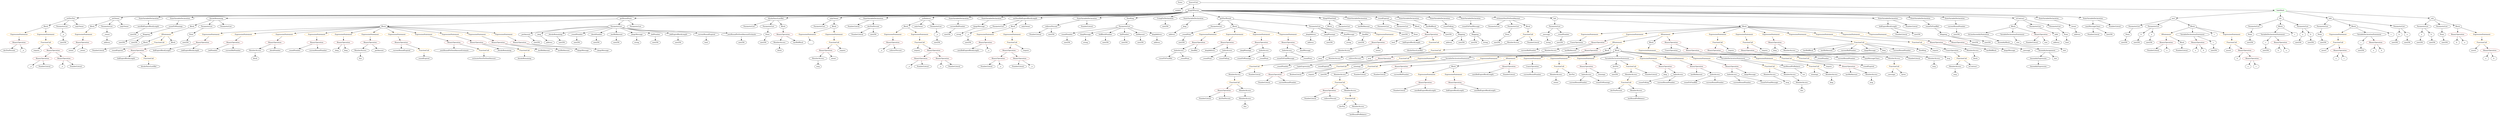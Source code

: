 strict digraph {
	graph [bb="0,0,18746,1044"];
	node [label="\N"];
	Enter	[height=0.5,
		pos="8806.5,1026",
		width=0.83628];
	ParameterList_Unnamed_22	[color=black,
		height=0.5,
		label=ParameterList,
		pos="11254,810",
		width=1.7095];
	ExpressionStatement_Unnamed_33	[color=orange,
		height=0.5,
		label=ExpressionStatement,
		pos="11997,738",
		width=2.458];
	UnaryOperation_Unnamed_3	[color=black,
		height=0.5,
		label=UnaryOperation,
		pos="11887,666",
		width=1.9452];
	ExpressionStatement_Unnamed_33 -> UnaryOperation_Unnamed_3	[pos="e,11912,683.23 11970,720.41 11956,711.1 11937,699.37 11922,689.27"];
	Identifier__message	[color=black,
		height=0.5,
		label=_message,
		pos="14299,378",
		width=1.3076];
	ExpressionStatement_Unnamed_26	[color=orange,
		height=0.5,
		label=ExpressionStatement,
		pos="10754,378",
		width=2.458];
	BinaryOperation_Unnamed_40	[color=brown,
		height=0.5,
		label=BinaryOperation,
		pos="10740,306",
		width=1.9867];
	ExpressionStatement_Unnamed_26 -> BinaryOperation_Unnamed_40	[pos="e,10743,324.1 10750,359.7 10749,352.32 10747,343.52 10745,335.25"];
	ElementaryTypeName_bool_2	[color=black,
		height=0.5,
		label=bool,
		pos="15454,666",
		width=0.76697];
	BinaryOperation_Unnamed_48	[color=brown,
		height=0.5,
		label=BinaryOperation,
		pos="9238.5,234",
		width=1.9867];
	NumberLiteral_Unnamed_25	[color=black,
		height=0.5,
		label=NumberLiteral,
		pos="9094.5,162",
		width=1.765];
	BinaryOperation_Unnamed_48 -> NumberLiteral_Unnamed_25	[pos="e,9125.4,178.01 9206.6,217.46 9185.7,207.31 9158.2,193.95 9135.7,183.01"];
	Identifier_devFeePercent_2	[color=black,
		height=0.5,
		label=devFeePercent,
		pos="9241.5,162",
		width=1.8204];
	BinaryOperation_Unnamed_48 -> Identifier_devFeePercent_2	[pos="e,9240.8,180.1 9239.3,215.7 9239.6,208.41 9240,199.73 9240.3,191.54"];
	ElementaryTypeName_address_2	[color=black,
		height=0.5,
		label=address,
		pos="10923,666",
		width=1.0996];
	BinaryOperation_Unnamed_36	[color=brown,
		height=0.5,
		label=BinaryOperation,
		pos="13081,450",
		width=1.9867];
	IndexAccess_Unnamed_3	[color=black,
		height=0.5,
		label=IndexAccess,
		pos="13081,378",
		width=1.6402];
	BinaryOperation_Unnamed_36 -> IndexAccess_Unnamed_3	[pos="e,13081,396.1 13081,431.7 13081,424.41 13081,415.73 13081,407.54"];
	Identifier_kingsMessage	[color=black,
		height=0.5,
		label=kingsMessage,
		pos="13221,378",
		width=1.7372];
	BinaryOperation_Unnamed_36 -> Identifier_kingsMessage	[pos="e,13191,394.01 13112,433.46 13132,423.36 13158,410.07 13180,399.16"];
	ExpressionStatement_Unnamed_5	[color=orange,
		height=0.5,
		label=ExpressionStatement,
		pos="6103.5,738",
		width=2.458];
	Identifier__	[color=black,
		height=0.5,
		label=_,
		pos="6138.5,666",
		width=0.75];
	ExpressionStatement_Unnamed_5 -> Identifier__	[pos="e,6130.2,683.62 6112.2,719.7 6116.1,711.87 6120.8,702.44 6125.2,693.73"];
	FunctionCall_Unnamed_5	[color=orange,
		height=0.5,
		label=FunctionCall,
		pos="6926.5,666",
		width=1.6125];
	Identifier_require_2	[color=black,
		height=0.5,
		label=require,
		pos="6908.5,594",
		width=1.0026];
	FunctionCall_Unnamed_5 -> Identifier_require_2	[pos="e,6912.9,612.1 6922.1,647.7 6920.2,640.32 6917.9,631.52 6915.8,623.25"];
	BinaryOperation_Unnamed_15	[color=brown,
		height=0.5,
		label=BinaryOperation,
		pos="7034.5,594",
		width=1.9867];
	FunctionCall_Unnamed_5 -> BinaryOperation_Unnamed_15	[pos="e,7009.6,611.14 6950.8,649.29 6965.3,639.88 6984,627.76 7000,617.36"];
	Identifier_maxMessageChars	[color=black,
		height=0.5,
		label=maxMessageChars,
		pos="14054,522",
		width=2.2362];
	MemberAccess_Unnamed_11	[color=black,
		height=0.5,
		label=MemberAccess,
		pos="11711,378",
		width=1.9174];
	Identifier_owner_3	[color=black,
		height=0.5,
		label=owner,
		pos="11711,306",
		width=0.93331];
	MemberAccess_Unnamed_11 -> Identifier_owner_3	[pos="e,11711,324.1 11711,359.7 11711,352.41 11711,343.73 11711,335.54"];
	BinaryOperation_Unnamed_29	[color=brown,
		height=0.5,
		label=BinaryOperation,
		pos="11975,594",
		width=1.9867];
	BinaryOperation_Unnamed_30	[color=brown,
		height=0.5,
		label=BinaryOperation,
		pos="10474,522",
		width=1.9867];
	BinaryOperation_Unnamed_29 -> BinaryOperation_Unnamed_30	[pos="e,10524,535.11 11924,580.89 11914,578.92 11903,577.16 11894,576 11302,506.58 11146,609.42 10555,540 10548,539.26 10542,538.27 10535,\
537.13"];
	FunctionCall_Unnamed_14	[color=orange,
		height=0.5,
		label=FunctionCall,
		pos="10622,522",
		width=1.6125];
	BinaryOperation_Unnamed_29 -> FunctionCall_Unnamed_14	[pos="e,10663,534.95 11924,580.91 11914,578.95 11903,577.17 11894,576 11362,512.77 11220,613.34 10690,540 10685,539.32 10679,538.41 10674,\
537.38"];
	Identifier__n_5	[color=black,
		height=0.5,
		label=_n,
		pos="6638.5,594",
		width=0.75];
	ExpressionStatement_Unnamed_11	[color=orange,
		height=0.5,
		label=ExpressionStatement,
		pos="7438.5,738",
		width=2.458];
	BinaryOperation_Unnamed_22	[color=brown,
		height=0.5,
		label=BinaryOperation,
		pos="7438.5,666",
		width=1.9867];
	ExpressionStatement_Unnamed_11 -> BinaryOperation_Unnamed_22	[pos="e,7438.5,684.1 7438.5,719.7 7438.5,712.41 7438.5,703.73 7438.5,695.54"];
	UnaryOperation_Unnamed_2	[color=black,
		height=0.5,
		label=UnaryOperation,
		pos="11546,450",
		width=1.9452];
	Identifier_currentRoundNumber_6	[color=black,
		height=0.5,
		label=currentRoundNumber,
		pos="11532,378",
		width=2.555];
	UnaryOperation_Unnamed_2 -> Identifier_currentRoundNumber_6	[pos="e,11535,396.1 11542,431.7 11541,424.32 11539,415.52 11537,407.25"];
	NumberLiteral_Unnamed	[color=black,
		height=0.5,
		label=NumberLiteral,
		pos="16095,594",
		width=1.765];
	Identifier_bidExpireBlockLength_2	[color=black,
		height=0.5,
		label=bidExpireBlockLength,
		pos="951.53,522",
		width=2.6105];
	ElementaryTypeName_address_6	[color=black,
		height=0.5,
		label=address,
		pos="9870.5,666",
		width=1.0996];
	IndexAccess_Unnamed_6	[color=black,
		height=0.5,
		label=IndexAccess,
		pos="8867.5,594",
		width=1.6402];
	Identifier_roundToFinalBid_1	[color=black,
		height=0.5,
		label=roundToFinalBid,
		pos="8768.5,522",
		width=2.0699];
	IndexAccess_Unnamed_6 -> Identifier_roundToFinalBid_1	[pos="e,8791.9,539.55 8845.1,577.12 8832.1,567.92 8815.5,556.18 8801,545.98"];
	Identifier__roundNum_2	[color=black,
		height=0.5,
		label=_roundNum,
		pos="8916.5,522",
		width=1.5432];
	IndexAccess_Unnamed_6 -> Identifier__roundNum_2	[pos="e,8904.8,539.79 8879.4,576.05 8885.1,567.97 8891.9,558.12 8898.3,549.11"];
	NumberLiteral_Unnamed_16	[color=black,
		height=0.5,
		label=NumberLiteral,
		pos="14373,522",
		width=1.765];
	Identifier__roundNumber_1	[color=black,
		height=0.5,
		label=_roundNumber,
		pos="9672.5,450",
		width=1.8759];
	BinaryOperation_Unnamed_30 -> Identifier__roundNumber_1	[pos="e,9720.6,462.99 10422,509.03 10412,507.08 10402,505.28 10393,504 10108,466.45 10032,507.42 9748.5,468 9743,467.23 9737.2,466.26 \
9731.5,465.18"];
	TupleExpression_Unnamed	[color=black,
		height=0.5,
		label=TupleExpression,
		pos="9831.5,450",
		width=2.0422];
	BinaryOperation_Unnamed_30 -> TupleExpression_Unnamed	[pos="e,9883.9,462.9 10422,509.18 10412,507.22 10402,505.37 10393,504 10181,474.01 10125,497.73 9913.5,468 9907.5,467.15 9901.3,466.13 \
9895,465"];
	FunctionCall_Unnamed_17	[color=orange,
		height=0.5,
		label=FunctionCall,
		pos="12269,306",
		width=1.6125];
	Identifier_devFeePercent_1	[color=black,
		height=0.5,
		label=devFeePercent,
		pos="12193,234",
		width=1.8204];
	FunctionCall_Unnamed_17 -> Identifier_devFeePercent_1	[pos="e,12211,251.71 12251,288.41 12241,279.76 12229,269 12219,259.42"];
	MemberAccess_Unnamed_10	[color=black,
		height=0.5,
		label=MemberAccess,
		pos="12346,234",
		width=1.9174];
	FunctionCall_Unnamed_17 -> MemberAccess_Unnamed_10	[pos="e,12327,251.63 12286,288.76 12296,279.97 12308,268.93 12319,259.14"];
	VariableDeclaration_devFee	[color=black,
		height=0.5,
		label=devFee,
		pos="12172,450",
		width=1.0442];
	ElementaryTypeName_uint256_39	[color=black,
		height=0.5,
		label=uint256,
		pos="12170,378",
		width=1.0442];
	VariableDeclaration_devFee -> ElementaryTypeName_uint256_39	[pos="e,12170,396.1 12171,431.7 12171,424.41 12171,415.73 12170,407.54"];
	PragmaDirective_solidity	[color=black,
		height=0.5,
		label=solidity,
		pos="8789.5,954",
		width=1.0442];
	ParameterList_Unnamed_13	[color=black,
		height=0.5,
		label=ParameterList,
		pos="7521.5,810",
		width=1.7095];
	Parameter__n_2	[color=black,
		height=0.5,
		label=_n,
		pos="7305.5,738",
		width=0.75];
	ParameterList_Unnamed_13 -> Parameter__n_2	[pos="e,7326.6,749.62 7475.8,797.62 7439,787.98 7386.3,773.04 7341.5,756 7340,755.42 7338.4,754.79 7336.9,754.15"];
	Block_Unnamed_18	[color=black,
		height=0.5,
		label=Block,
		pos="1105.5,666",
		width=0.90558];
	NumberLiteral_Unnamed_24	[color=black,
		height=0.5,
		label=NumberLiteral,
		pos="742.53,594",
		width=1.765];
	Block_Unnamed_18 -> NumberLiteral_Unnamed_24	[pos="e,788.88,606.58 1081.2,653.73 1075.8,651.57 1070,649.51 1064.5,648 956.29,618.27 924.83,632.92 814.53,612 809.72,611.09 804.74,610.07 \
799.75,609"];
	VariableDeclaration_bidExpireBlockLength	[color=black,
		height=0.5,
		label=bidExpireBlockLength,
		pos="14119,810",
		width=2.6105];
	NumberLiteral_Unnamed_2	[color=black,
		height=0.5,
		label=NumberLiteral,
		pos="14219,738",
		width=1.765];
	VariableDeclaration_bidExpireBlockLength -> NumberLiteral_Unnamed_2	[pos="e,14195,755.15 14142,792.23 14156,783.1 14172,771.66 14186,761.73"];
	ElementaryTypeName_uint256_16	[color=black,
		height=0.5,
		label=uint256,
		pos="14338,738",
		width=1.0442];
	VariableDeclaration_bidExpireBlockLength -> ElementaryTypeName_uint256_16	[pos="e,14309,749.86 14169,794.44 14203,784.19 14250,769.87 14292,756 14294,755.26 14296,754.48 14298,753.68"];
	VariableDeclaration_currentRoundNumber	[color=black,
		height=0.5,
		label=currentRoundNumber,
		pos="14635,810",
		width=2.555];
	ElementaryTypeName_uint256_22	[color=black,
		height=0.5,
		label=uint256,
		pos="14635,738",
		width=1.0442];
	VariableDeclaration_currentRoundNumber -> ElementaryTypeName_uint256_22	[pos="e,14635,756.1 14635,791.7 14635,784.41 14635,775.73 14635,767.54"];
	BinaryOperation_Unnamed_10	[color=brown,
		height=0.5,
		label=BinaryOperation,
		pos="6235.5,594",
		width=1.9867];
	MemberAccess_Unnamed_1	[color=black,
		height=0.5,
		label=MemberAccess,
		pos="6175.5,522",
		width=1.9174];
	BinaryOperation_Unnamed_10 -> MemberAccess_Unnamed_1	[pos="e,6189.9,539.79 6221,576.05 6213.9,567.71 6205.1,557.49 6197.2,548.25"];
	Identifier_owner_1	[color=black,
		height=0.5,
		label=owner,
		pos="6296.5,522",
		width=0.93331];
	BinaryOperation_Unnamed_10 -> Identifier_owner_1	[pos="e,6282.7,538.83 6250.3,576.05 6257.8,567.47 6267,556.89 6275.2,547.44"];
	Identifier__n_3	[color=black,
		height=0.5,
		label=_n,
		pos="7128.5,450",
		width=0.75];
	Identifier_bidExpireBlockLength_1	[color=black,
		height=0.5,
		label=bidExpireBlockLength,
		pos="10637,666",
		width=2.6105];
	Parameter_addr	[color=black,
		height=0.5,
		label=addr,
		pos="15369,738",
		width=0.76697];
	ElementaryTypeName_address_7	[color=black,
		height=0.5,
		label=address,
		pos="15369,666",
		width=1.0996];
	Parameter_addr -> ElementaryTypeName_address_7	[pos="e,15369,684.1 15369,719.7 15369,712.41 15369,703.73 15369,695.54"];
	BinaryOperation_Unnamed_47	[color=brown,
		height=0.5,
		label=BinaryOperation,
		pos="5925.5,738",
		width=1.9867];
	MemberAccess_Unnamed_19	[color=black,
		height=0.5,
		label=MemberAccess,
		pos="5890.5,666",
		width=1.9174];
	BinaryOperation_Unnamed_47 -> MemberAccess_Unnamed_19	[pos="e,5899.1,684.1 5916.9,719.7 5913.1,712.07 5908.5,702.92 5904.2,694.4"];
	Identifier_lastBidBlock_2	[color=black,
		height=0.5,
		label=lastBidBlock,
		pos="6035.5,666",
		width=1.6125];
	BinaryOperation_Unnamed_47 -> Identifier_lastBidBlock_2	[pos="e,6010.9,682.67 5951,720.76 5966,711.27 5985,699.15 6001.2,688.82"];
	FunctionCall_Unnamed_7	[color=orange,
		height=0.5,
		label=FunctionCall,
		pos="14297,666",
		width=1.6125];
	Identifier_require_4	[color=black,
		height=0.5,
		label=require,
		pos="14534,594",
		width=1.0026];
	FunctionCall_Unnamed_7 -> Identifier_require_4	[pos="e,14506,605.83 14340,653.6 14387,640.9 14461,620.98 14489,612 14491,611.27 14493,610.5 14495,609.7"];
	UnaryOperation_Unnamed	[color=black,
		height=0.5,
		label=UnaryOperation,
		pos="14658,594",
		width=1.9452];
	FunctionCall_Unnamed_7 -> UnaryOperation_Unnamed	[pos="e,14606,606.5 14340,653.5 14348,651.55 14356,649.63 14364,648 14458,628.07 14483,630.2 14579,612 14584,611 14589,609.92 14595,608.81"];
	Identifier_msg_5	[color=black,
		height=0.5,
		label=msg,
		pos="13490,306",
		width=0.75];
	ParameterList_Unnamed_20	[color=black,
		height=0.5,
		label=ParameterList,
		pos="5672.5,810",
		width=1.7095];
	VariableDeclarationStatement_Unnamed_5	[color=black,
		height=0.5,
		label=VariableDeclarationStatement,
		pos="11013,522",
		width=3.3174];
	VariableDeclaration_winnings	[color=black,
		height=0.5,
		label=winnings,
		pos="10242,450",
		width=1.1967];
	VariableDeclarationStatement_Unnamed_5 -> VariableDeclaration_winnings	[pos="e,10273,462.74 10928,508.95 10913,507.11 10898,505.37 10884,504 10622,478.82 10552,517.22 10294,468 10290,467.4 10287,466.66 10284,\
465.83"];
	FunctionCall_Unnamed_19	[color=orange,
		height=0.5,
		label=FunctionCall,
		pos="10361,450",
		width=1.6125];
	VariableDeclarationStatement_Unnamed_5 -> FunctionCall_Unnamed_19	[pos="e,10412,458.5 10927,509.17 10912,507.34 10897,505.55 10884,504 10707,484.42 10663,487.85 10487,468 10466,465.68 10444,462.79 10424,\
460.05"];
	MemberAccess_Unnamed_12	[color=black,
		height=0.5,
		label=MemberAccess,
		pos="10111,378",
		width=1.9174];
	FunctionCall_Unnamed_20	[color=orange,
		height=0.5,
		label=FunctionCall,
		pos="10111,306",
		width=1.6125];
	MemberAccess_Unnamed_12 -> FunctionCall_Unnamed_20	[pos="e,10111,324.1 10111,359.7 10111,352.41 10111,343.73 10111,335.54"];
	Identifier_king_1	[color=black,
		height=0.5,
		label=king,
		pos="12555,378",
		width=0.75];
	ParameterList_Unnamed_4	[color=black,
		height=0.5,
		label=ParameterList,
		pos="18175,810",
		width=1.7095];
	Parameter_a_2	[color=black,
		height=0.5,
		label=a,
		pos="18140,738",
		width=0.75];
	ParameterList_Unnamed_4 -> Parameter_a_2	[pos="e,18148,755.62 18166,791.7 18162,783.87 18157,774.44 18153,765.73"];
	Parameter_b_2	[color=black,
		height=0.5,
		label=b,
		pos="18212,738",
		width=0.75];
	ParameterList_Unnamed_4 -> Parameter_b_2	[pos="e,18203,755.31 18183,792.05 18188,784.03 18193,774.26 18198,765.3"];
	Identifier_blocksRemaining	[color=black,
		height=0.5,
		label=blocksRemaining,
		pos="3994.5,522",
		width=2.0699];
	Mapping_Unnamed_3	[color=black,
		height=0.5,
		label=Mapping,
		pos="11124,738",
		width=1.2105];
	ElementaryTypeName_uint256_30	[color=black,
		height=0.5,
		label=uint256,
		pos="11111,666",
		width=1.0442];
	Mapping_Unnamed_3 -> ElementaryTypeName_uint256_30	[pos="e,11114,684.1 11120,719.7 11119,712.32 11117,703.52 11116,695.25"];
	ElementaryTypeName_string_1	[color=black,
		height=0.5,
		label=string,
		pos="11198,666",
		width=0.864];
	Mapping_Unnamed_3 -> ElementaryTypeName_string_1	[pos="e,11182,681.86 11140,721.12 11150,711.82 11163,699.93 11174,689.67"];
	Parameter__n_1	[color=black,
		height=0.5,
		label=_n,
		pos="7059.5,738",
		width=0.75];
	ElementaryTypeName_uint256_36	[color=black,
		height=0.5,
		label=uint256,
		pos="7059.5,666",
		width=1.0442];
	Parameter__n_1 -> ElementaryTypeName_uint256_36	[pos="e,7059.5,684.1 7059.5,719.7 7059.5,712.41 7059.5,703.73 7059.5,695.54"];
	BinaryOperation_Unnamed_6	[color=brown,
		height=0.5,
		label=BinaryOperation,
		pos="18436,738",
		width=1.9867];
	Identifier_b_4	[color=black,
		height=0.5,
		label=b,
		pos="18427,666",
		width=0.75];
	BinaryOperation_Unnamed_6 -> Identifier_b_4	[pos="e,18429,684.1 18433,719.7 18432,712.32 18431,703.52 18430,695.25"];
	Identifier_a_5	[color=black,
		height=0.5,
		label=a,
		pos="18499,666",
		width=0.75];
	BinaryOperation_Unnamed_6 -> Identifier_a_5	[pos="e,18485,681.89 18451,720.05 18459,711.13 18469,700.06 18478,690.33"];
	FunctionDefinition_setDevFee	[color=black,
		height=0.5,
		label=setDevFee,
		pos="535.53,882",
		width=1.3769];
	Block_Unnamed_7	[color=black,
		height=0.5,
		label=Block,
		pos="347.53,810",
		width=0.90558];
	FunctionDefinition_setDevFee -> Block_Unnamed_7	[pos="e,374.17,820.92 501.92,868.49 468.95,856.21 418.78,837.53 384.65,824.82"];
	ParameterList_Unnamed_11	[color=black,
		height=0.5,
		label=ParameterList,
		pos="470.53,810",
		width=1.7095];
	FunctionDefinition_setDevFee -> ParameterList_Unnamed_11	[pos="e,485.83,827.47 520.13,864.41 512.2,855.87 502.36,845.28 493.55,835.79"];
	ModifierInvocation_onlyOwner	[color=black,
		height=0.5,
		label=onlyOwner,
		pos="601.53,810",
		width=1.4323];
	FunctionDefinition_setDevFee -> ModifierInvocation_onlyOwner	[pos="e,585.85,827.63 550.84,864.76 558.97,856.14 569.13,845.36 578.22,835.73"];
	NumberLiteral_Unnamed_12	[color=black,
		height=0.5,
		label=NumberLiteral,
		pos="7237.5,450",
		width=1.765];
	Block_Unnamed_10	[color=black,
		height=0.5,
		label=Block,
		pos="703.53,810",
		width=0.90558];
	ExpressionStatement_Unnamed_12	[color=orange,
		height=0.5,
		label=ExpressionStatement,
		pos="637.53,738",
		width=2.458];
	Block_Unnamed_10 -> ExpressionStatement_Unnamed_12	[pos="e,653.53,755.96 688.89,793.46 680.78,784.87 670.51,773.97 661.28,764.19"];
	ElementaryTypeName_uint256_4	[color=black,
		height=0.5,
		label=uint256,
		pos="17207,666",
		width=1.0442];
	FunctionDefinition_setOwner	[color=black,
		height=0.5,
		label=setOwner,
		pos="881.53,882",
		width=1.2798];
	FunctionDefinition_setOwner -> Block_Unnamed_10	[pos="e,729.09,821.7 849.34,868.79 821.52,858.19 780.28,842.32 744.53,828 742.81,827.31 741.05,826.6 739.28,825.88"];
	ParameterList_Unnamed_14	[color=black,
		height=0.5,
		label=ParameterList,
		pos="815.53,810",
		width=1.7095];
	FunctionDefinition_setOwner -> ParameterList_Unnamed_14	[pos="e,831.22,827.63 866.23,864.76 858.1,856.14 847.94,845.36 838.85,835.73"];
	ModifierInvocation_onlyOwner_3	[color=black,
		height=0.5,
		label=onlyOwner,
		pos="946.53,810",
		width=1.4323];
	FunctionDefinition_setOwner -> ModifierInvocation_onlyOwner_3	[pos="e,931.09,827.63 896.61,864.76 904.54,856.23 914.42,845.58 923.3,836.02"];
	StateVariableDeclaration_Unnamed_4	[color=black,
		height=0.5,
		label=StateVariableDeclaration,
		pos="1134.5,882",
		width=2.8184];
	VariableDeclaration_nextBidExpireBlockLength	[color=black,
		height=0.5,
		label=nextBidExpireBlockLength,
		pos="1126.5,810",
		width=3.0679];
	StateVariableDeclaration_Unnamed_4 -> VariableDeclaration_nextBidExpireBlockLength	[pos="e,1128.5,828.1 1132.6,863.7 1131.7,856.41 1130.7,847.73 1129.8,839.54"];
	ParameterList_Unnamed_21	[color=black,
		height=0.5,
		label=ParameterList,
		pos="5813.5,810",
		width=1.7095];
	Parameter_None_6	[color=black,
		height=0.5,
		label=None,
		pos="5805.5,738",
		width=0.85014];
	ParameterList_Unnamed_21 -> Parameter_None_6	[pos="e,5807.5,756.1 5811.6,791.7 5810.7,784.41 5809.7,775.73 5808.8,767.54"];
	ElementaryTypeName_uint256_47	[color=black,
		height=0.5,
		label=uint256,
		pos="4656.5,666",
		width=1.0442];
	StateVariableDeclaration_Unnamed_13	[color=black,
		height=0.5,
		label=StateVariableDeclaration,
		pos="1371.5,882",
		width=2.8184];
	VariableDeclaration_roundToWinnings	[color=black,
		height=0.5,
		label=roundToWinnings,
		pos="1333.5,810",
		width=2.1808];
	StateVariableDeclaration_Unnamed_13 -> VariableDeclaration_roundToWinnings	[pos="e,1342.8,828.1 1362.1,863.7 1358,855.98 1352.9,846.71 1348.3,838.11"];
	Parameter__potAmount	[color=black,
		height=0.5,
		label=_potAmount,
		pos="3947.5,738",
		width=1.6125];
	ElementaryTypeName_uint256_49	[color=black,
		height=0.5,
		label=uint256,
		pos="4066.5,666",
		width=1.0442];
	Parameter__potAmount -> ElementaryTypeName_uint256_49	[pos="e,4043.7,680.44 3973.6,721.64 3991.4,711.2 4015,697.31 4034,686.15"];
	Identifier__n_1	[color=black,
		height=0.5,
		label=_n,
		pos="467.53,450",
		width=0.75];
	MemberAccess_Unnamed_22	[color=black,
		height=0.5,
		label=MemberAccess,
		pos="9317.5,378",
		width=1.9174];
	FunctionCall_Unnamed_31	[color=orange,
		height=0.5,
		label=FunctionCall,
		pos="9317.5,306",
		width=1.6125];
	MemberAccess_Unnamed_22 -> FunctionCall_Unnamed_31	[pos="e,9317.5,324.1 9317.5,359.7 9317.5,352.41 9317.5,343.73 9317.5,335.54"];
	ParameterList_Unnamed_5	[color=black,
		height=0.5,
		label=ParameterList,
		pos="18316,810",
		width=1.7095];
	Parameter_None_2	[color=black,
		height=0.5,
		label=None,
		pos="18316,738",
		width=0.85014];
	ParameterList_Unnamed_5 -> Parameter_None_2	[pos="e,18316,756.1 18316,791.7 18316,784.41 18316,775.73 18316,767.54"];
	Identifier_roundExpired	[color=black,
		height=0.5,
		label=roundExpired,
		pos="14128,450",
		width=1.7095];
	Identifier_a	[color=black,
		height=0.5,
		label=a,
		pos="16204,594",
		width=0.75];
	NumberLiteral_Unnamed_21	[color=black,
		height=0.5,
		label=NumberLiteral,
		pos="10407,378",
		width=1.765];
	Identifier_a_4	[color=black,
		height=0.5,
		label=a,
		pos="18639,522",
		width=0.75];
	BinaryOperation_Unnamed_20	[color=brown,
		height=0.5,
		label=BinaryOperation,
		pos="7519.5,522",
		width=1.9867];
	NumberLiteral_Unnamed_14	[color=black,
		height=0.5,
		label=NumberLiteral,
		pos="7423.5,450",
		width=1.765];
	BinaryOperation_Unnamed_20 -> NumberLiteral_Unnamed_14	[pos="e,7445.7,467.15 7497.3,504.76 7484.7,495.58 7468.7,483.94 7454.9,473.84"];
	Identifier__n_6	[color=black,
		height=0.5,
		label=_n,
		pos="7532.5,450",
		width=0.75];
	BinaryOperation_Unnamed_20 -> Identifier__n_6	[pos="e,7529.4,468.1 7522.7,503.7 7524.1,496.32 7525.8,487.52 7527.3,479.25"];
	Identifier_block_1	[color=black,
		height=0.5,
		label=block,
		pos="5890.5,594",
		width=0.87786];
	Parameter__owner	[color=black,
		height=0.5,
		label=_owner,
		pos="815.53,738",
		width=1.0719];
	ElementaryTypeName_address_4	[color=black,
		height=0.5,
		label=address,
		pos="815.53,666",
		width=1.0996];
	Parameter__owner -> ElementaryTypeName_address_4	[pos="e,815.53,684.1 815.53,719.7 815.53,712.41 815.53,703.73 815.53,695.54"];
	ExpressionStatement_Unnamed_23	[color=orange,
		height=0.5,
		label=ExpressionStatement,
		pos="11239,522",
		width=2.458];
	BinaryOperation_Unnamed_37	[color=brown,
		height=0.5,
		label=BinaryOperation,
		pos="10568,450",
		width=1.9867];
	ExpressionStatement_Unnamed_23 -> BinaryOperation_Unnamed_37	[pos="e,10636,455.57 11175,509.15 11163,507.27 11152,505.47 11141,504 10965,480.73 10758,464.3 10648,456.38"];
	FunctionCall_Unnamed_6	[color=orange,
		height=0.5,
		label=FunctionCall,
		pos="7633.5,666",
		width=1.6125];
	BinaryOperation_Unnamed_19	[color=brown,
		height=0.5,
		label=BinaryOperation,
		pos="7614.5,594",
		width=1.9867];
	FunctionCall_Unnamed_6 -> BinaryOperation_Unnamed_19	[pos="e,7619.2,612.1 7628.8,647.7 7626.8,640.24 7624.4,631.32 7622.1,622.97"];
	Identifier_require_3	[color=black,
		height=0.5,
		label=require,
		pos="7740.5,594",
		width=1.0026];
	FunctionCall_Unnamed_6 -> Identifier_require_3	[pos="e,7719.1,609 7657.5,649.29 7673,639.18 7693.2,625.95 7709.8,615.08"];
	Identifier_lastBidAmount	[color=black,
		height=0.5,
		label=lastBidAmount,
		pos="14012,378",
		width=1.8343];
	ElementaryTypeName_uint256_50	[color=black,
		height=0.5,
		label=uint256,
		pos="4500.5,666",
		width=1.0442];
	ExpressionStatement_Unnamed_10	[color=orange,
		height=0.5,
		label=ExpressionStatement,
		pos="7633.5,738",
		width=2.458];
	ExpressionStatement_Unnamed_10 -> FunctionCall_Unnamed_6	[pos="e,7633.5,684.1 7633.5,719.7 7633.5,712.41 7633.5,703.73 7633.5,695.54"];
	ElementaryTypeName_uint256_5	[color=black,
		height=0.5,
		label=uint256,
		pos="17300,666",
		width=1.0442];
	Identifier_assert	[color=black,
		height=0.5,
		label=assert,
		pos="16678,594",
		width=0.89172];
	Identifier__bidNumber	[color=black,
		height=0.5,
		label=_bidNumber,
		pos="1606.5,594",
		width=1.5986];
	Identifier_assert_2	[color=black,
		height=0.5,
		label=assert,
		pos="17408,594",
		width=0.89172];
	Identifier_require_1	[color=black,
		height=0.5,
		label=require,
		pos="274.53,594",
		width=1.0026];
	FunctionCall_Unnamed_31 -> BinaryOperation_Unnamed_48	[pos="e,9257.3,251.63 9299.2,288.76 9289.3,279.97 9276.8,268.93 9265.8,259.14"];
	MemberAccess_Unnamed_23	[color=black,
		height=0.5,
		label=MemberAccess,
		pos="9397.5,234",
		width=1.9174];
	FunctionCall_Unnamed_31 -> MemberAccess_Unnamed_23	[pos="e,9378.5,251.63 9336.1,288.76 9346.1,279.97 9358.8,268.93 9369.9,259.14"];
	ExpressionStatement_Unnamed_44	[color=orange,
		height=0.5,
		label=ExpressionStatement,
		pos="1626.5,738",
		width=2.458];
	BinaryOperation_Unnamed_59	[color=brown,
		height=0.5,
		label=BinaryOperation,
		pos="1545.5,666",
		width=1.9867];
	ExpressionStatement_Unnamed_44 -> BinaryOperation_Unnamed_59	[pos="e,1565,683.79 1606.9,720.05 1596.9,711.37 1584.5,700.64 1573.4,691.11"];
	NumberLiteral_Unnamed_17	[color=black,
		height=0.5,
		label=NumberLiteral,
		pos="9539.5,306",
		width=1.765];
	Identifier_a_6	[color=black,
		height=0.5,
		label=a,
		pos="17792,594",
		width=0.75];
	MemberAccess_Unnamed_24	[color=black,
		height=0.5,
		label=MemberAccess,
		pos="9397.5,162",
		width=1.9174];
	MemberAccess_Unnamed_23 -> MemberAccess_Unnamed_24	[pos="e,9397.5,180.1 9397.5,215.7 9397.5,208.41 9397.5,199.73 9397.5,191.54"];
	ExpressionStatement_Unnamed_7	[color=orange,
		height=0.5,
		label=ExpressionStatement,
		pos="152.53,738",
		width=2.458];
	Block_Unnamed_7 -> ExpressionStatement_Unnamed_7	[pos="e,194.98,754.24 320.83,799.41 291.3,788.81 242.99,771.47 205.68,758.08"];
	ExpressionStatement_Unnamed_6	[color=orange,
		height=0.5,
		label=ExpressionStatement,
		pos="347.53,738",
		width=2.458];
	Block_Unnamed_7 -> ExpressionStatement_Unnamed_6	[pos="e,347.53,756.1 347.53,791.7 347.53,784.41 347.53,775.73 347.53,767.54"];
	Identifier_msg_4	[color=black,
		height=0.5,
		label=msg,
		pos="14165,306",
		width=0.75];
	BinaryOperation_Unnamed_35	[color=brown,
		height=0.5,
		label=BinaryOperation,
		pos="12802,450",
		width=1.9867];
	Identifier_lastBidAmount_1	[color=black,
		height=0.5,
		label=lastBidAmount,
		pos="12802,378",
		width=1.8343];
	BinaryOperation_Unnamed_35 -> Identifier_lastBidAmount_1	[pos="e,12802,396.1 12802,431.7 12802,424.41 12802,415.73 12802,407.54"];
	IndexAccess_Unnamed_2	[color=black,
		height=0.5,
		label=IndexAccess,
		pos="12945,378",
		width=1.6402];
	BinaryOperation_Unnamed_35 -> IndexAccess_Unnamed_2	[pos="e,12914,393.77 12833,433.46 12854,423.24 12882,409.77 12904,398.78"];
	Parameter__king	[color=black,
		height=0.5,
		label=_king,
		pos="4054.5,738",
		width=0.864];
	ElementaryTypeName_address_5	[color=black,
		height=0.5,
		label=address,
		pos="4161.5,666",
		width=1.0996];
	Parameter__king -> ElementaryTypeName_address_5	[pos="e,4139.7,681.31 4074.7,723.83 4090.3,713.61 4112.2,699.24 4130.2,687.51"];
	BinaryOperation_Unnamed_18	[color=brown,
		height=0.5,
		label=BinaryOperation,
		pos="6731.5,666",
		width=1.9867];
	BinaryOperation_Unnamed_18 -> Identifier__n_5	[pos="e,6656.1,608.2 6709.5,648.41 6696.2,638.42 6679.2,625.64 6665.2,615.09"];
	Identifier_rolloverPercent	[color=black,
		height=0.5,
		label=rolloverPercent,
		pos="6750.5,594",
		width=1.862];
	BinaryOperation_Unnamed_18 -> Identifier_rolloverPercent	[pos="e,6745.9,612.1 6736.2,647.7 6738.3,640.24 6740.7,631.32 6742.9,622.97"];
	Block_Unnamed_17	[color=black,
		height=0.5,
		label=Block,
		pos="1462.5,810",
		width=0.90558];
	IfStatement_Unnamed_4	[color=orange,
		height=0.5,
		label=IfStatement,
		pos="1277.5,738",
		width=1.4739];
	Block_Unnamed_17 -> IfStatement_Unnamed_4	[pos="e,1313.2,751.67 1437,798.23 1431.9,796.13 1426.6,793.96 1421.5,792 1389.1,779.32 1352.3,765.78 1324,755.56"];
	BinaryOperation_Unnamed_14	[color=brown,
		height=0.5,
		label=BinaryOperation,
		pos="152.53,666",
		width=1.9867];
	Identifier_devFeePercent	[color=black,
		height=0.5,
		label=devFeePercent,
		pos="65.535,594",
		width=1.8204];
	BinaryOperation_Unnamed_14 -> Identifier_devFeePercent	[pos="e,86.005,611.47 131.92,648.41 120.87,639.52 107.06,628.41 94.905,618.63"];
	Identifier__n_2	[color=black,
		height=0.5,
		label=_n,
		pos="176.53,594",
		width=0.75];
	BinaryOperation_Unnamed_14 -> Identifier__n_2	[pos="e,170.84,611.62 158.47,647.7 161.09,640.04 164.24,630.85 167.17,622.3"];
	FunctionCall_Unnamed_11	[color=orange,
		height=0.5,
		label=FunctionCall,
		pos="13103,666",
		width=1.6125];
	BinaryOperation_Unnamed_25	[color=brown,
		height=0.5,
		label=BinaryOperation,
		pos="13103,594",
		width=1.9867];
	FunctionCall_Unnamed_11 -> BinaryOperation_Unnamed_25	[pos="e,13103,612.1 13103,647.7 13103,640.41 13103,631.73 13103,623.54"];
	Identifier_require_6	[color=black,
		height=0.5,
		label=require,
		pos="13229,594",
		width=1.0026];
	FunctionCall_Unnamed_11 -> Identifier_require_6	[pos="e,13205,608.04 13130,649.81 13149,639.15 13175,624.83 13195,613.5"];
	VariableDeclaration_roundToFinalMessage	[color=black,
		height=0.5,
		label=roundToFinalMessage,
		pos="11080,810",
		width=2.6105];
	VariableDeclaration_roundToFinalMessage -> Mapping_Unnamed_3	[pos="e,11113,755.62 11090,791.7 11095,783.7 11102,774.02 11107,765.15"];
	ElementaryTypeName_uint256_21	[color=black,
		height=0.5,
		label=uint256,
		pos="10920,738",
		width=1.0442];
	NumberLiteral_Unnamed_15	[color=black,
		height=0.5,
		label=NumberLiteral,
		pos="7667.5,450",
		width=1.765];
	NumberLiteral_Unnamed_4	[color=black,
		height=0.5,
		label=NumberLiteral,
		pos="6468.5,738",
		width=1.765];
	BinaryOperation_Unnamed_19 -> BinaryOperation_Unnamed_20	[pos="e,7541.8,539.39 7592.5,576.76 7580.1,567.64 7564.5,556.1 7550.8,546.06"];
	BinaryOperation_Unnamed_21	[color=brown,
		height=0.5,
		label=BinaryOperation,
		pos="7680.5,522",
		width=1.9867];
	BinaryOperation_Unnamed_19 -> BinaryOperation_Unnamed_21	[pos="e,7664.7,539.79 7630.5,576.05 7638.5,567.63 7648.2,557.28 7657,547.97"];
	ElementaryTypeName_uint256_43	[color=black,
		height=0.5,
		label=uint256,
		pos="11285,666",
		width=1.0442];
	ElementaryTypeName_uint256_28	[color=black,
		height=0.5,
		label=uint256,
		pos="14733,666",
		width=1.0442];
	FunctionCall_Unnamed_18	[color=orange,
		height=0.5,
		label=FunctionCall,
		pos="11754,450",
		width=1.6125];
	FunctionCall_Unnamed_18 -> MemberAccess_Unnamed_11	[pos="e,11721,396.28 11743,432.05 11738,424.26 11733,414.82 11727,406.08"];
	Identifier_devFee	[color=black,
		height=0.5,
		label=devFee,
		pos="11836,378",
		width=1.0442];
	FunctionCall_Unnamed_18 -> Identifier_devFee	[pos="e,11818,394.19 11773,432.76 11783,423.5 11797,411.73 11809,401.58"];
	MemberAccess_Unnamed_9	[color=black,
		height=0.5,
		label=MemberAccess,
		pos="12295,378",
		width=1.9174];
	MemberAccess_Unnamed_9 -> FunctionCall_Unnamed_17	[pos="e,12275,324.1 12288,359.7 12285,352.15 12282,343.12 12279,334.68"];
	BinaryOperation_Unnamed_57	[color=brown,
		height=0.5,
		label=BinaryOperation,
		pos="2807.5,666",
		width=1.9867];
	MemberAccess_Unnamed_25	[color=black,
		height=0.5,
		label=MemberAccess,
		pos="2743.5,594",
		width=1.9174];
	BinaryOperation_Unnamed_57 -> MemberAccess_Unnamed_25	[pos="e,2758.9,611.79 2792,648.05 2784.4,639.71 2775.1,629.49 2766.6,620.25"];
	Identifier__potAmount	[color=black,
		height=0.5,
		label=_potAmount,
		pos="2888.5,594",
		width=1.6125];
	BinaryOperation_Unnamed_57 -> Identifier__potAmount	[pos="e,2869.5,611.47 2826.7,648.41 2836.9,639.61 2849.6,628.63 2860.9,618.92"];
	Parameter__n	[color=black,
		height=0.5,
		label=_n,
		pos="480.53,738",
		width=0.75];
	ParameterList_Unnamed_11 -> Parameter__n	[pos="e,478.09,756.1 473.01,791.7 474.06,784.32 475.32,775.52 476.5,767.25"];
	ParameterList_Unnamed_7	[color=black,
		height=0.5,
		label=ParameterList,
		pos="17388,810",
		width=1.7095];
	Parameter_None_3	[color=black,
		height=0.5,
		label=None,
		pos="17376,738",
		width=0.85014];
	ParameterList_Unnamed_7 -> Parameter_None_3	[pos="e,17378,756.1 17385,791.7 17383,784.32 17382,775.52 17380,767.25"];
	Identifier_roundToFinalBid	[color=black,
		height=0.5,
		label=roundToFinalBid,
		pos="12761,306",
		width=2.0699];
	Identifier_roundExpired_1	[color=black,
		height=0.5,
		label=roundExpired,
		pos="9984.5,450",
		width=1.7095];
	IfStatement_Unnamed_3	[color=orange,
		height=0.5,
		label=IfStatement,
		pos="11399,522",
		width=1.4739];
	Block_Unnamed_14	[color=black,
		height=0.5,
		label=Block,
		pos="10949,450",
		width=0.90558];
	IfStatement_Unnamed_3 -> Block_Unnamed_14	[pos="e,10981,454 11359,509.52 11351,507.5 11343,505.55 11336,504 11212,478.97 11064,462.35 10992,455.12"];
	BinaryOperation_Unnamed_38	[color=brown,
		height=0.5,
		label=BinaryOperation,
		pos="11358,450",
		width=1.9867];
	IfStatement_Unnamed_3 -> BinaryOperation_Unnamed_38	[pos="e,11368,468.28 11389,504.05 11384,496.26 11379,486.82 11373,478.08"];
	ExpressionStatement_Unnamed_37	[color=orange,
		height=0.5,
		label=ExpressionStatement,
		pos="1824.5,738",
		width=2.458];
	BinaryOperation_Unnamed_52	[color=brown,
		height=0.5,
		label=BinaryOperation,
		pos="1761.5,666",
		width=1.9867];
	ExpressionStatement_Unnamed_37 -> BinaryOperation_Unnamed_52	[pos="e,1776.6,683.79 1809.3,720.05 1801.8,711.71 1792.6,701.49 1784.3,692.25"];
	ParameterList_Unnamed_26	[color=black,
		height=0.5,
		label=ParameterList,
		pos="9112.5,810",
		width=1.7095];
	Parameter__roundNum	[color=black,
		height=0.5,
		label=_roundNum,
		pos="8954.5,738",
		width=1.5432];
	ParameterList_Unnamed_26 -> Parameter__roundNum	[pos="e,8986.4,753.13 9079.8,794.5 9055.7,783.83 9022.8,769.25 8996.8,757.71"];
	ElementaryTypeName_uint256_12	[color=black,
		height=0.5,
		label=uint256,
		pos="17954,666",
		width=1.0442];
	BinaryOperation_Unnamed_33	[color=brown,
		height=0.5,
		label=BinaryOperation,
		pos="12555,450",
		width=1.9867];
	BinaryOperation_Unnamed_33 -> Identifier_king_1	[pos="e,12555,396.1 12555,431.7 12555,424.41 12555,415.73 12555,407.54"];
	IndexAccess_Unnamed	[color=black,
		height=0.5,
		label=IndexAccess,
		pos="12659,378",
		width=1.6402];
	BinaryOperation_Unnamed_33 -> IndexAccess_Unnamed	[pos="e,12635,394.91 12579,432.76 12593,423.42 12610,411.55 12625,401.33"];
	AssemblyAssignment_Unnamed	[color=black,
		height=0.5,
		label=AssemblyAssignment,
		pos="15383,594",
		width=2.5273];
	AssemblyExpression_Unnamed	[color=black,
		height=0.5,
		label=AssemblyExpression,
		pos="15316,522",
		width=2.4719];
	AssemblyAssignment_Unnamed -> AssemblyExpression_Unnamed	[pos="e,15332,539.79 15366,576.05 15358,567.63 15348,557.28 15339,547.97"];
	Identifier_size	[color=black,
		height=0.5,
		label=size,
		pos="15450,522",
		width=0.75];
	AssemblyAssignment_Unnamed -> Identifier_size	[pos="e,15436,537.42 15399,576.05 15408,566.92 15418,555.52 15428,545.63"];
	UnaryOperation_Unnamed_1	[color=black,
		height=0.5,
		label=UnaryOperation,
		pos="12530,594",
		width=1.9452];
	FunctionCall_Unnamed_12	[color=orange,
		height=0.5,
		label=FunctionCall,
		pos="13542,522",
		width=1.6125];
	UnaryOperation_Unnamed_1 -> FunctionCall_Unnamed_12	[pos="e,13500,534.96 12579,581 12589,579.02 12599,577.22 12609,576 12991,527.3 13093,595.67 13475,540 13479,539.32 13484,538.44 13489,\
537.45"];
	ParameterList_Unnamed_3	[color=black,
		height=0.5,
		label=ParameterList,
		pos="16852,810",
		width=1.7095];
	Parameter_None_1	[color=black,
		height=0.5,
		label=None,
		pos="16824,738",
		width=0.85014];
	ParameterList_Unnamed_3 -> Parameter_None_1	[pos="e,16830,755.62 16845,791.7 16842,784.04 16838,774.85 16834,766.3"];
	ElementaryTypeName_uint256_11	[color=black,
		height=0.5,
		label=uint256,
		pos="18047,666",
		width=1.0442];
	ElementaryTypeName_uint256_34	[color=black,
		height=0.5,
		label=uint256,
		pos="8330.5,666",
		width=1.0442];
	Identifier__kingAddress	[color=black,
		height=0.5,
		label=_kingAddress,
		pos="9113.5,594",
		width=1.7372];
	MemberAccess_Unnamed_18	[color=black,
		height=0.5,
		label=MemberAccess,
		pos="14815,594",
		width=1.9174];
	Identifier_block	[color=black,
		height=0.5,
		label=block,
		pos="14849,522",
		width=0.87786];
	MemberAccess_Unnamed_18 -> Identifier_block	[pos="e,14840,539.62 14823,575.7 14827,567.87 14831,558.44 14836,549.73"];
	BinaryOperation_Unnamed_21 -> NumberLiteral_Unnamed_15	[pos="e,7670.7,468.1 7677.3,503.7 7676,496.32 7674.3,487.52 7672.8,479.25"];
	Identifier__n_7	[color=black,
		height=0.5,
		label=_n,
		pos="7776.5,450",
		width=0.75];
	BinaryOperation_Unnamed_21 -> Identifier__n_7	[pos="e,7758.9,463.88 7702.8,504.76 7716.8,494.56 7734.9,481.33 7749.7,470.55"];
	IndexAccess_Unnamed_4	[color=black,
		height=0.5,
		label=IndexAccess,
		pos="9253.5,594",
		width=1.6402];
	Identifier__roundNum	[color=black,
		height=0.5,
		label=_roundNum,
		pos="9094.5,522",
		width=1.5432];
	IndexAccess_Unnamed_4 -> Identifier__roundNum	[pos="e,9126.5,537.08 9221,578.67 9196.7,567.98 9163.3,553.29 9137,541.68"];
	Identifier_roundToKing_1	[color=black,
		height=0.5,
		label=roundToKing,
		pos="9229.5,522",
		width=1.6957];
	IndexAccess_Unnamed_4 -> Identifier_roundToKing_1	[pos="e,9235.4,540.1 9247.6,575.7 9245,568.24 9242,559.32 9239.1,550.97"];
	ParameterList_Unnamed_14 -> Parameter__owner	[pos="e,815.53,756.1 815.53,791.7 815.53,784.41 815.53,775.73 815.53,767.54"];
	Identifier_nextBidExpireBlockLength	[color=black,
		height=0.5,
		label=nextBidExpireBlockLength,
		pos="7303.5,594",
		width=3.0679];
	ContractDefinition_KingOfNarnia	[color=black,
		height=0.5,
		label=KingOfNarnia,
		pos="8907.5,954",
		width=1.7234];
	ContractDefinition_KingOfNarnia -> FunctionDefinition_setDevFee	[pos="e,583.9,886.62 8863.9,940.88 8854.9,938.86 8845.5,937.08 8836.5,936 8394.7,882.84 1271.3,913.98 826.53,900 746.39,897.48 653.99,\
891.57 595.2,887.43"];
	ContractDefinition_KingOfNarnia -> FunctionDefinition_setOwner	[pos="e,923.97,889.33 8863.9,940.88 8854.9,938.86 8845.5,937.08 8836.5,936 8405.6,884.13 1457.7,926.66 1024.5,900 994.84,898.17 961.85,\
894.37 935.05,890.82"];
	ContractDefinition_KingOfNarnia -> StateVariableDeclaration_Unnamed_4	[pos="e,1208.9,894.58 8863.9,940.88 8854.9,938.86 8845.5,937.08 8836.5,936 8418.7,885.67 1681.4,928.98 1261.5,900 1248.1,899.07 1233.8,\
897.62 1219.9,895.96"];
	ContractDefinition_KingOfNarnia -> StateVariableDeclaration_Unnamed_13	[pos="e,1456.6,892.19 8863.9,940.89 8854.9,938.86 8845.5,937.08 8836.5,936 8435.2,887.62 1964.3,919.12 1560.5,900 1530.3,898.57 1497.5,\
895.98 1467.8,893.25"];
	FunctionDefinition_blocksRemaining	[color=black,
		height=0.5,
		label=blocksRemaining,
		pos="1644.5,882",
		width=2.0699];
	ContractDefinition_KingOfNarnia -> FunctionDefinition_blocksRemaining	[pos="e,1719.1,883.43 8863.9,940.9 8854.9,938.88 8845.5,937.09 8836.5,936 8743.8,924.71 2537.2,888.2 1730.6,883.5"];
	FunctionDefinition_getRoundState	[color=black,
		height=0.5,
		label=getRoundState,
		pos="4726.5,882",
		width=1.8204];
	ContractDefinition_KingOfNarnia -> FunctionDefinition_getRoundState	[pos="e,4791.9,884.16 8863.9,940.93 8854.9,938.91 8845.5,937.11 8836.5,936 8499,894.14 6115.6,904.76 5775.5,900 5411.5,894.91 4976.4,887.4 \
4803.2,884.36"];
	FunctionDefinition_blocksSinceLastBid	[color=black,
		height=0.5,
		label=blocksSinceLastBid,
		pos="5869.5,882",
		width=2.361];
	ContractDefinition_KingOfNarnia -> FunctionDefinition_blocksSinceLastBid	[pos="e,5951,887.52 8863.9,940.95 8854.9,938.92 8845.5,937.12 8836.5,936 8550,900.16 6526.2,908.66 6237.5,900 6143.7,897.18 6036.6,892.01 \
5962.2,888.11"];
	ModifierDefinition_onlyOwner	[color=black,
		height=0.5,
		label=onlyOwner,
		pos="6298.5,882",
		width=1.4323];
	ContractDefinition_KingOfNarnia -> ModifierDefinition_onlyOwner	[pos="e,6347.1,888.66 8863.5,940.87 8854.6,938.88 8845.3,937.11 8836.5,936 8316.4,870.56 7001,928.81 6477.5,900 6437.8,897.81 6393.2,893.58 \
6358.5,889.89"];
	StateVariableDeclaration_Unnamed_5	[color=black,
		height=0.5,
		label=StateVariableDeclaration,
		pos="6587.5,882",
		width=2.8184];
	ContractDefinition_KingOfNarnia -> StateVariableDeclaration_Unnamed_5	[pos="e,6682.6,888.6 8863.5,940.9 8854.6,938.9 8845.3,937.12 8836.5,936 8415,882.21 7349.2,914.71 6924.5,900 6847.3,897.33 6760.2,892.9 \
6693.9,889.23"];
	FunctionDefinition_setRollover	[color=black,
		height=0.5,
		label=setRollover,
		pos="6986.5,882",
		width=1.4739];
	ContractDefinition_KingOfNarnia -> FunctionDefinition_setRollover	[pos="e,7033.9,890.51 8863.5,940.91 8854.6,938.92 8845.3,937.13 8836.5,936 8457.1,887.18 7497,929.03 7115.5,900 7092.4,898.24 7067.1,895.16 \
7045.1,892.1"];
	StateVariableDeclaration_Unnamed_10	[color=black,
		height=0.5,
		label=StateVariableDeclaration,
		pos="7225.5,882",
		width=2.8184];
	ContractDefinition_KingOfNarnia -> StateVariableDeclaration_Unnamed_10	[pos="e,7298.4,894.88 8863.5,940.93 8854.6,938.94 8845.3,937.15 8836.5,936 8178.3,850.25 8005,955.42 7343.5,900 7332.6,899.08 7321,897.81 \
7309.7,896.37"];
	StateVariableDeclaration_Unnamed_2	[color=black,
		height=0.5,
		label=StateVariableDeclaration,
		pos="7453.5,882",
		width=2.8184];
	ContractDefinition_KingOfNarnia -> StateVariableDeclaration_Unnamed_2	[pos="e,7527.9,894.6 8863.5,940.96 8854.6,938.97 8845.3,937.17 8836.5,936 8281.2,862.38 8134.8,946.42 7576.5,900 7564.4,898.99 7551.7,\
897.61 7539.2,896.06"];
	FunctionDefinition_setNextBidExpireBlockLength	[color=black,
		height=0.5,
		label=setNextBidExpireBlockLength,
		pos="7708.5,882",
		width=3.4144];
	ContractDefinition_KingOfNarnia -> FunctionDefinition_setNextBidExpireBlockLength	[pos="e,7824.3,888.3 8863.1,941.01 8854.3,939.03 8845.2,937.23 8836.5,936 8824.3,934.26 8127.6,902.2 7835.4,888.81"];
	StateVariableDeclaration_Unnamed_6	[color=black,
		height=0.5,
		label=StateVariableDeclaration,
		pos="8190.5,882",
		width=2.8184];
	ContractDefinition_KingOfNarnia -> StateVariableDeclaration_Unnamed_6	[pos="e,8282.8,889.78 8862.7,941.16 8854,939.2 8845,937.36 8836.5,936 8784.5,927.69 8463.2,903.19 8294.2,890.63"];
	EventDefinition_NewKing	[color=black,
		height=0.5,
		label=NewKing,
		pos="8479.5,882",
		width=1.2521];
	ContractDefinition_KingOfNarnia -> EventDefinition_NewKing	[pos="e,8521.7,888.79 8861.8,941.43 8853.4,939.49 8844.7,937.59 8836.5,936 8779.5,924.96 8617.7,902.1 8532.9,890.34"];
	UsingForDeclaration_Unnamed	[color=black,
		height=0.5,
		label=UsingForDeclaration,
		pos="8700.5,882",
		width=2.4303];
	ContractDefinition_KingOfNarnia -> UsingForDeclaration_Unnamed	[pos="e,8744.8,897.98 8868.1,939.67 8836.2,928.88 8790.9,913.57 8755.5,901.59"];
	StateVariableDeclaration_Unnamed_1	[color=black,
		height=0.5,
		label=StateVariableDeclaration,
		pos="8907.5,882",
		width=2.8184];
	ContractDefinition_KingOfNarnia -> StateVariableDeclaration_Unnamed_1	[pos="e,8907.5,900.1 8907.5,935.7 8907.5,928.41 8907.5,919.73 8907.5,911.54"];
	FunctionDefinition_getPastRound	[color=black,
		height=0.5,
		label=getPastRound,
		pos="9211.5,882",
		width=1.7511];
	ContractDefinition_KingOfNarnia -> FunctionDefinition_getPastRound	[pos="e,9163.6,894.03 8955,942.06 9008.3,929.79 9094.9,909.86 9152.5,896.59"];
	FunctionDefinition_KingOfTheEthill	[color=black,
		height=0.5,
		label=KingOfTheEthill,
		pos="10004,882",
		width=1.9729];
	ContractDefinition_KingOfNarnia -> FunctionDefinition_KingOfTheEthill	[pos="e,9935.2,887.36 8967.6,949.16 9152.8,937.33 9714.9,901.43 9924,888.08"];
	StateVariableDeclaration_Unnamed_7	[color=black,
		height=0.5,
		label=StateVariableDeclaration,
		pos="10214,882",
		width=2.8184];
	ContractDefinition_KingOfNarnia -> StateVariableDeclaration_Unnamed_7	[pos="e,10137,894.15 8969.5,952.06 9144.7,949.01 9658.5,937.3 10084,900 10097,898.81 10111,897.24 10126,895.54"];
	FunctionDefinition_roundExpired	[color=black,
		height=0.5,
		label=roundExpired,
		pos="10411,882",
		width=1.7095];
	ContractDefinition_KingOfNarnia -> FunctionDefinition_roundExpired	[pos="e,10363,893.7 8969.3,951.97 9206.1,947.81 10055,931.03 10324,900 10333,898.94 10342,897.46 10352,895.79"];
	StateVariableDeclaration_Unnamed_8	[color=black,
		height=0.5,
		label=StateVariableDeclaration,
		pos="10616,882",
		width=2.8184];
	ContractDefinition_KingOfNarnia -> StateVariableDeclaration_Unnamed_8	[pos="e,10538,894.02 8969.9,952.97 9182,952.43 9894.9,946.99 10482,900 10496,898.81 10512,897.16 10527,895.36"];
	StateVariableDeclaration_Unnamed_12	[color=black,
		height=0.5,
		label=StateVariableDeclaration,
		pos="10849,882",
		width=2.8184];
	ContractDefinition_KingOfNarnia -> StateVariableDeclaration_Unnamed_12	[pos="e,10774,894.59 8969.6,952.09 9246.8,947.91 10373,929.39 10726,900 10738,898.99 10750,897.6 10763,896.05"];
	StateVariableDeclaration_Unnamed_15	[color=black,
		height=0.5,
		label=StateVariableDeclaration,
		pos="11076,882",
		width=2.8184];
	ContractDefinition_KingOfNarnia -> StateVariableDeclaration_Unnamed_15	[pos="e,11003,894.91 8969.4,952.39 9267.5,949.3 10558,934.18 10959,900 10969,899.08 10981,897.81 10992,896.38"];
	FunctionDefinition_estimateNextPotSeedAmount	[color=black,
		height=0.5,
		label=estimateNextPotSeedAmount,
		pos="11356,882",
		width=3.3174];
	ContractDefinition_KingOfNarnia -> FunctionDefinition_estimateNextPotSeedAmount	[pos="e,11263,893.59 8969.7,953.29 9236,954.19 10307,954.04 11186,900 11207,898.69 11230,896.77 11251,894.69"];
	FunctionDefinition_bid	[color=black,
		height=0.5,
		label=bid,
		pos="11717,882",
		width=0.75];
	ContractDefinition_KingOfNarnia -> FunctionDefinition_bid	[pos="e,11690,885.42 8969.9,952.92 9257,952.29 10481,946.86 11484,900 11552,896.79 11632,890.36 11678,886.4"];
	StateVariableDeclaration_Unnamed_3	[color=black,
		height=0.5,
		label=StateVariableDeclaration,
		pos="14119,882",
		width=2.8184];
	ContractDefinition_KingOfNarnia -> StateVariableDeclaration_Unnamed_3	[pos="e,14018,884.36 8969.7,952.17 9502.7,945 13301,893.98 14006,884.51"];
	StateVariableDeclaration_Unnamed_14	[color=black,
		height=0.5,
		label=StateVariableDeclaration,
		pos="14377,882",
		width=2.8184];
	ContractDefinition_KingOfNarnia -> StateVariableDeclaration_Unnamed_14	[pos="e,14298,893.62 8969.7,952.78 9528.5,950.71 13678,934.25 14229,900 14247,898.84 14267,896.97 14286,894.9"];
	StateVariableDeclaration_Unnamed_9	[color=black,
		height=0.5,
		label=StateVariableDeclaration,
		pos="14616,882",
		width=2.8184];
	ContractDefinition_KingOfNarnia -> StateVariableDeclaration_Unnamed_9	[pos="e,14540,894.48 8969.5,952.87 9542.7,951.6 13909,940.65 14487,900 14500,899.03 14515,897.55 14529,895.87"];
	FunctionDefinition_isContract	[color=black,
		height=0.5,
		label=isContract,
		pos="15105,882",
		width=1.363];
	ContractDefinition_KingOfNarnia -> FunctionDefinition_isContract	[pos="e,15056,885.73 8969.8,952.74 9517.5,950.41 13522,932.45 14726,900 14838,896.96 14970,890.37 15045,886.35"];
	StateVariableDeclaration_Unnamed	[color=black,
		height=0.5,
		label=StateVariableDeclaration,
		pos="15319,882",
		width=2.8184];
	ContractDefinition_KingOfNarnia -> StateVariableDeclaration_Unnamed	[pos="e,15238,893.32 8969.7,952.85 9581.1,951.35 14512,938.11 15163,900 15183,898.78 15206,896.76 15227,894.54"];
	StateVariableDeclaration_Unnamed_11	[color=black,
		height=0.5,
		label=StateVariableDeclaration,
		pos="15650,882",
		width=2.8184];
	ContractDefinition_KingOfNarnia -> StateVariableDeclaration_Unnamed_11	[pos="e,15561,891.19 8969.8,953.09 9553.5,953.81 14075,957.49 15429,900 15468,898.31 15512,895.21 15550,892.11"];
	Block_Unnamed_9	[color=black,
		height=0.5,
		label=Block,
		pos="7633.5,810",
		width=0.90558];
	Block_Unnamed_9 -> ExpressionStatement_Unnamed_11	[pos="e,7483.9,753.81 7608.5,798.32 7603.2,796.17 7597.7,793.97 7592.5,792 7560.4,779.83 7524.1,767.27 7494.8,757.44"];
	Block_Unnamed_9 -> ExpressionStatement_Unnamed_10	[pos="e,7633.5,756.1 7633.5,791.7 7633.5,784.41 7633.5,775.73 7633.5,767.54"];
	Identifier__king	[color=black,
		height=0.5,
		label=_king,
		pos="2553.5,594",
		width=0.864];
	Identifier_bidExpireBlockLength_3	[color=black,
		height=0.5,
		label=bidExpireBlockLength,
		pos="1220.5,594",
		width=2.6105];
	FunctionCall_Unnamed_9	[color=orange,
		height=0.5,
		label=FunctionCall,
		pos="12879,666",
		width=1.6125];
	BinaryOperation_Unnamed_24	[color=brown,
		height=0.5,
		label=BinaryOperation,
		pos="12851,594",
		width=1.9867];
	FunctionCall_Unnamed_9 -> BinaryOperation_Unnamed_24	[pos="e,12857,612.1 12872,647.7 12869,640.15 12865,631.12 12862,622.68"];
	Identifier_require_5	[color=black,
		height=0.5,
		label=require,
		pos="12977,594",
		width=1.0026];
	FunctionCall_Unnamed_9 -> Identifier_require_5	[pos="e,12956,609.39 12901,649.12 12914,639.32 12932,626.65 12947,616.02"];
	VariableDeclarationStatement_Unnamed_1	[color=black,
		height=0.5,
		label=VariableDeclarationStatement,
		pos="16992,738",
		width=3.3174];
	VariableDeclaration_c_1	[color=black,
		height=0.5,
		label=c,
		pos="16951,666",
		width=0.75];
	VariableDeclarationStatement_Unnamed_1 -> VariableDeclaration_c_1	[pos="e,16960,683.14 16981,719.7 16977,711.67 16971,701.95 16966,693.05"];
	BinaryOperation_Unnamed_4	[color=brown,
		height=0.5,
		label=BinaryOperation,
		pos="17068,666",
		width=1.9867];
	VariableDeclarationStatement_Unnamed_1 -> BinaryOperation_Unnamed_4	[pos="e,17049,683.79 17010,720.05 17019,711.46 17031,700.86 17041,691.4"];
	ElementaryTypeName_uint256_10	[color=black,
		height=0.5,
		label=uint256,
		pos="18326,666",
		width=1.0442];
	Parameter_None_2 -> ElementaryTypeName_uint256_10	[pos="e,18323,684.1 18318,719.7 18319,712.32 18320,703.52 18321,695.25"];
	BinaryOperation_Unnamed_23	[color=brown,
		height=0.5,
		label=BinaryOperation,
		pos="622.53,666",
		width=1.9867];
	Identifier_owner_2	[color=black,
		height=0.5,
		label=owner,
		pos="532.53,594",
		width=0.93331];
	BinaryOperation_Unnamed_23 -> Identifier_owner_2	[pos="e,550.97,609.34 601.21,648.41 588.79,638.75 573.01,626.48 559.71,616.14"];
	Identifier__owner	[color=black,
		height=0.5,
		label=_owner,
		pos="622.53,594",
		width=1.0719];
	BinaryOperation_Unnamed_23 -> Identifier__owner	[pos="e,622.53,612.1 622.53,647.7 622.53,640.41 622.53,631.73 622.53,623.54"];
	BooleanLiteral_Unnamed	[color=black,
		height=0.5,
		label=BooleanLiteral,
		pos="9775.5,378",
		width=1.7788];
	Identifier__kingWinnings	[color=black,
		height=0.5,
		label=_kingWinnings,
		pos="9396.5,594",
		width=1.8343];
	ExpressionStatement_Unnamed_9	[color=orange,
		height=0.5,
		label=ExpressionStatement,
		pos="6731.5,738",
		width=2.458];
	ExpressionStatement_Unnamed_9 -> BinaryOperation_Unnamed_18	[pos="e,6731.5,684.1 6731.5,719.7 6731.5,712.41 6731.5,703.73 6731.5,695.54"];
	Parameter_b	[color=black,
		height=0.5,
		label=b,
		pos="16004,738",
		width=0.75];
	ElementaryTypeName_uint256_1	[color=black,
		height=0.5,
		label=uint256,
		pos="15980,666",
		width=1.0442];
	Parameter_b -> ElementaryTypeName_uint256_1	[pos="e,15985,683.79 15998,720.05 15995,712.4 15992,703.16 15989,694.56"];
	AssemblyExpression_Unnamed_1	[color=black,
		height=0.5,
		label=AssemblyExpression,
		pos="15316,450",
		width=2.4719];
	AssemblyExpression_Unnamed -> AssemblyExpression_Unnamed_1	[pos="e,15316,468.1 15316,503.7 15316,496.41 15316,487.73 15316,479.54"];
	VariableDeclaration_roundNumber	[color=black,
		height=0.5,
		label=roundNumber,
		pos="8040.5,738",
		width=1.7372];
	ElementaryTypeName_uint256_31	[color=black,
		height=0.5,
		label=uint256,
		pos="8040.5,666",
		width=1.0442];
	VariableDeclaration_roundNumber -> ElementaryTypeName_uint256_31	[pos="e,8040.5,684.1 8040.5,719.7 8040.5,712.41 8040.5,703.73 8040.5,695.54"];
	BinaryOperation_Unnamed	[color=brown,
		height=0.5,
		label=BinaryOperation,
		pos="16200,666",
		width=1.9867];
	BinaryOperation_Unnamed -> NumberLiteral_Unnamed	[pos="e,16118,610.91 16175,648.76 16161,639.33 16143,627.32 16128,617.04"];
	BinaryOperation_Unnamed -> Identifier_a	[pos="e,16203,612.1 16201,647.7 16201,640.41 16201,631.73 16202,623.54"];
	Identifier_require	[color=black,
		height=0.5,
		label=require,
		pos="6361.5,594",
		width=1.0026];
	Identifier_currentRoundNumber_5	[color=black,
		height=0.5,
		label=currentRoundNumber,
		pos="13147,306",
		width=2.555];
	IndexAccess_Unnamed_3 -> Identifier_currentRoundNumber_5	[pos="e,13131,323.96 13096,360.41 13104,351.99 13114,341.58 13123,332.2"];
	Identifier_roundToFinalMessage	[color=black,
		height=0.5,
		label=roundToFinalMessage,
		pos="13351,306",
		width=2.6105];
	IndexAccess_Unnamed_3 -> Identifier_roundToFinalMessage	[pos="e,13296,321.05 13125,365.6 13168,354.29 13235,336.83 13285,323.9"];
	Identifier_this_2	[color=black,
		height=0.5,
		label=this,
		pos="2743.5,522",
		width=0.75];
	MemberAccess_Unnamed_25 -> Identifier_this_2	[pos="e,2743.5,540.1 2743.5,575.7 2743.5,568.41 2743.5,559.73 2743.5,551.54"];
	MemberAccess_Unnamed_26	[color=black,
		height=0.5,
		label=MemberAccess,
		pos="1928.5,594",
		width=1.9174];
	Identifier_block_2	[color=black,
		height=0.5,
		label=block,
		pos="1928.5,522",
		width=0.87786];
	MemberAccess_Unnamed_26 -> Identifier_block_2	[pos="e,1928.5,540.1 1928.5,575.7 1928.5,568.41 1928.5,559.73 1928.5,551.54"];
	ElementaryTypeName_uint256_2	[color=black,
		height=0.5,
		label=uint256,
		pos="15887,666",
		width=1.0442];
	FunctionDefinition_blocksRemaining -> Block_Unnamed_17	[pos="e,1488.1,821.74 1604.6,866.39 1576.3,855.94 1537.5,841.41 1503.5,828 1501.8,827.32 1500,826.62 1498.3,825.9"];
	ParameterList_Unnamed_19	[color=black,
		height=0.5,
		label=ParameterList,
		pos="1574.5,810",
		width=1.7095];
	FunctionDefinition_blocksRemaining -> ParameterList_Unnamed_19	[pos="e,1591.3,827.79 1627.6,864.05 1619.1,855.54 1608.6,845.07 1599.2,835.68"];
	ParameterList_Unnamed_18	[color=black,
		height=0.5,
		label=ParameterList,
		pos="1715.5,810",
		width=1.7095];
	FunctionDefinition_blocksRemaining -> ParameterList_Unnamed_18	[pos="e,1698.5,827.79 1661.7,864.05 1670.4,855.54 1681,845.07 1690.5,835.68"];
	ExpressionStatement_Unnamed_43	[color=orange,
		height=0.5,
		label=ExpressionStatement,
		pos="2150.5,738",
		width=2.458];
	BinaryOperation_Unnamed_58	[color=brown,
		height=0.5,
		label=BinaryOperation,
		pos="2082.5,666",
		width=1.9867];
	ExpressionStatement_Unnamed_43 -> BinaryOperation_Unnamed_58	[pos="e,2098.8,683.79 2134.1,720.05 2125.9,711.63 2115.8,701.28 2106.8,691.97"];
	ParameterList_Unnamed_23	[color=black,
		height=0.5,
		label=ParameterList,
		pos="11395,810",
		width=1.7095];
	Parameter_None_7	[color=black,
		height=0.5,
		label=None,
		pos="11362,738",
		width=0.85014];
	ParameterList_Unnamed_23 -> Parameter_None_7	[pos="e,11369,755.62 11386,791.7 11383,783.95 11378,774.64 11374,766.02"];
	Identifier_king_2	[color=black,
		height=0.5,
		label=king,
		pos="13310,594",
		width=0.75];
	BinaryOperation_Unnamed_43	[color=brown,
		height=0.5,
		label=BinaryOperation,
		pos="12047,666",
		width=1.9867];
	MemberAccess_Unnamed_17	[color=black,
		height=0.5,
		label=MemberAccess,
		pos="11666,594",
		width=1.9174];
	BinaryOperation_Unnamed_43 -> MemberAccess_Unnamed_17	[pos="e,11716,606.46 11994,653.58 11984,651.64 11975,649.71 11966,648 11867,629.73 11842,630.65 11744,612 11738,611 11733,609.92 11727,\
608.8"];
	Identifier_lastBidAmount_2	[color=black,
		height=0.5,
		label=lastBidAmount,
		pos="11819,594",
		width=1.8343];
	BinaryOperation_Unnamed_43 -> Identifier_lastBidAmount_2	[pos="e,11861,608.07 12002,651.42 11965,639.97 11912,623.56 11872,611.38"];
	Identifier_currentRoundNumber_4	[color=black,
		height=0.5,
		label=currentRoundNumber,
		pos="12945,306",
		width=2.555];
	BinaryOperation_Unnamed_60	[color=brown,
		height=0.5,
		label=BinaryOperation,
		pos="9253.5,666",
		width=1.9867];
	BinaryOperation_Unnamed_60 -> Identifier__kingAddress	[pos="e,9143.6,610.01 9222.5,649.46 9202.2,639.36 9175.7,626.07 9153.8,615.16"];
	BinaryOperation_Unnamed_60 -> IndexAccess_Unnamed_4	[pos="e,9253.5,612.1 9253.5,647.7 9253.5,640.41 9253.5,631.73 9253.5,623.54"];
	Identifier__n_4	[color=black,
		height=0.5,
		label=_n,
		pos="6884.5,450",
		width=0.75];
	MemberAccess_Unnamed_20	[color=black,
		height=0.5,
		label=MemberAccess,
		pos="11410,666",
		width=1.9174];
	FunctionCall_Unnamed_29	[color=orange,
		height=0.5,
		label=FunctionCall,
		pos="10823,594",
		width=1.6125];
	MemberAccess_Unnamed_20 -> FunctionCall_Unnamed_29	[pos="e,10879,598.82 11359,653.2 11350,651.28 11341,649.45 11332,648 11174,622.77 10988,606.9 10890,599.64"];
	BinaryOperation_Unnamed_39	[color=brown,
		height=0.5,
		label=BinaryOperation,
		pos="10962,306",
		width=1.9867];
	Identifier_bidExpireBlockLength	[color=black,
		height=0.5,
		label=bidExpireBlockLength,
		pos="10962,234",
		width=2.6105];
	BinaryOperation_Unnamed_39 -> Identifier_bidExpireBlockLength	[pos="e,10962,252.1 10962,287.7 10962,280.41 10962,271.73 10962,263.54"];
	Identifier_nextBidExpireBlockLength_2	[color=black,
		height=0.5,
		label=nextBidExpireBlockLength,
		pos="11184,234",
		width=3.0679];
	BinaryOperation_Unnamed_39 -> Identifier_nextBidExpireBlockLength_2	[pos="e,11135,250.46 11005,291.34 11039,280.65 11086,265.68 11124,253.86"];
	IfStatement_Unnamed_4 -> Block_Unnamed_18	[pos="e,1131.3,677.49 1244.4,723.5 1215,711.54 1172.2,694.11 1141.9,681.78"];
	FunctionCall_Unnamed_26	[color=orange,
		height=0.5,
		label=FunctionCall,
		pos="1214.5,666",
		width=1.6125];
	IfStatement_Unnamed_4 -> FunctionCall_Unnamed_26	[pos="e,1229.4,683.47 1262.6,720.41 1254.9,711.87 1245.4,701.28 1236.8,691.79"];
	Block_Unnamed_19	[color=black,
		height=0.5,
		label=Block,
		pos="1323.5,666",
		width=0.90558];
	IfStatement_Unnamed_4 -> Block_Unnamed_19	[pos="e,1312.8,683.31 1288.7,720.05 1294.1,711.85 1300.6,701.83 1306.6,692.71"];
	MemberAccess_Unnamed_2	[color=black,
		height=0.5,
		label=MemberAccess,
		pos="14689,450",
		width=1.9174];
	Identifier_msg_2	[color=black,
		height=0.5,
		label=msg,
		pos="14689,378",
		width=0.75];
	MemberAccess_Unnamed_2 -> Identifier_msg_2	[pos="e,14689,396.1 14689,431.7 14689,424.41 14689,415.73 14689,407.54"];
	Block_Unnamed_24	[color=black,
		height=0.5,
		label=Block,
		pos="15050,810",
		width=0.90558];
	InLineAssemblyStatement_Unnamed	[color=black,
		height=0.5,
		label=InLineAssemblyStatement,
		pos="14798,738",
		width=2.9847];
	Block_Unnamed_24 -> InLineAssemblyStatement_Unnamed	[pos="e,14851,753.96 15021,801.11 14983,790.48 14914,771.26 14862,757.01"];
	VariableDeclarationStatement_Unnamed_6	[color=black,
		height=0.5,
		label=VariableDeclarationStatement,
		pos="15043,738",
		width=3.3174];
	Block_Unnamed_24 -> VariableDeclarationStatement_Unnamed_6	[pos="e,15044,756.1 15048,791.7 15047,784.41 15046,775.73 15045,767.54"];
	BinaryOperation_Unnamed_64	[color=brown,
		height=0.5,
		label=BinaryOperation,
		pos="15252,738",
		width=1.9867];
	Block_Unnamed_24 -> BinaryOperation_Unnamed_64	[pos="e,15209,752.88 15076,798.95 15082,796.63 15088,794.19 15095,792 15129,779.71 15168,766.58 15198,756.46"];
	Identifier__roundNumber	[color=black,
		height=0.5,
		label=_roundNumber,
		pos="13686,522",
		width=1.8759];
	ElementaryTypeName_uint256_6	[color=black,
		height=0.5,
		label=uint256,
		pos="16824,666",
		width=1.0442];
	Parameter_None_1 -> ElementaryTypeName_uint256_6	[pos="e,16824,684.1 16824,719.7 16824,712.41 16824,703.73 16824,695.54"];
	NumberLiteral_Unnamed_23	[color=black,
		height=0.5,
		label=NumberLiteral,
		pos="10548,234",
		width=1.765];
	Parameter__message	[color=black,
		height=0.5,
		label=_message,
		pos="11651,738",
		width=1.3076];
	ElementaryTypeName_string_3	[color=black,
		height=0.5,
		label=string,
		pos="11674,666",
		width=0.864];
	Parameter__message -> ElementaryTypeName_string_3	[pos="e,11668,684.1 11656,719.7 11659,712.24 11662,703.32 11664,694.97"];
	Identifier_currentBidNumber_2	[color=black,
		height=0.5,
		label=currentBidNumber,
		pos="11499,594",
		width=2.2085];
	Identifier_isContract	[color=black,
		height=0.5,
		label=isContract,
		pos="14825,450",
		width=1.363];
	Block_Unnamed_22	[color=black,
		height=0.5,
		label=Block,
		pos="2904.5,810",
		width=0.90558];
	FunctionDefinition_getRoundState -> Block_Unnamed_22	[pos="e,2937.4,812.26 4661.7,878.51 4371,867.34 3191.9,822.04 2948.6,812.69"];
	ParameterList_Unnamed_25	[color=black,
		height=0.5,
		label=ParameterList,
		pos="4656.5,810",
		width=1.7095];
	FunctionDefinition_getRoundState -> ParameterList_Unnamed_25	[pos="e,4673,827.47 4709.9,864.41 4701.3,855.78 4690.6,845.06 4681,835.5"];
	ParameterList_Unnamed_24	[color=black,
		height=0.5,
		label=ParameterList,
		pos="4797.5,810",
		width=1.7095];
	FunctionDefinition_getRoundState -> ParameterList_Unnamed_24	[pos="e,4780.8,827.47 4743.4,864.41 4752.1,855.78 4763,845.06 4772.7,835.5"];
	ElementaryTypeName_uint256_33	[color=black,
		height=0.5,
		label=uint256,
		pos="8475.5,666",
		width=1.0442];
	ExpressionStatement_Unnamed_30	[color=orange,
		height=0.5,
		label=ExpressionStatement,
		pos="12252,738",
		width=2.458];
	ExpressionStatement_Unnamed_30 -> BinaryOperation_Unnamed_43	[pos="e,12088,681.04 12208,721.98 12175,711.04 12132,696.17 12098,684.65"];
	NumberLiteral_Unnamed_1	[color=black,
		height=0.5,
		label=NumberLiteral,
		pos="16318,594",
		width=1.765];
	IfStatement_Unnamed_1	[color=orange,
		height=0.5,
		label=IfStatement,
		pos="12442,738",
		width=1.4739];
	IfStatement_Unnamed_2	[color=orange,
		height=0.5,
		label=IfStatement,
		pos="12190,666",
		width=1.4739];
	IfStatement_Unnamed_1 -> IfStatement_Unnamed_2	[pos="e,12230,678.13 12401,725.83 12358,713.72 12288,694.35 12241,681.17"];
	Block_Unnamed_12	[color=black,
		height=0.5,
		label=Block,
		pos="12381,666",
		width=0.90558];
	IfStatement_Unnamed_1 -> Block_Unnamed_12	[pos="e,12394,682.51 12427,720.41 12419,711.62 12410,700.66 12401,690.96"];
	BinaryOperation_Unnamed_26	[color=brown,
		height=0.5,
		label=BinaryOperation,
		pos="12530,666",
		width=1.9867];
	IfStatement_Unnamed_1 -> BinaryOperation_Unnamed_26	[pos="e,12509,683.55 12462,721.12 12473,712.09 12487,700.62 12500,690.57"];
	Parameter_None_4	[color=black,
		height=0.5,
		label=None,
		pos="10673,738",
		width=0.85014];
	ElementaryTypeName_bool	[color=black,
		height=0.5,
		label=bool,
		pos="10497,666",
		width=0.76697];
	Parameter_None_4 -> ElementaryTypeName_bool	[pos="e,10518,677.38 10649,726.32 10644,724.17 10638,721.96 10634,720 10590,702.55 10577,701.88 10534,684 10532,683.36 10530,682.7 10529,\
682.02"];
	Identifier_msg_3	[color=black,
		height=0.5,
		label=msg,
		pos="14524,450",
		width=0.75];
	NumberLiteral_Unnamed_8	[color=black,
		height=0.5,
		label=NumberLiteral,
		pos="15654,738",
		width=1.765];
	Identifier_lastBidBlock_1	[color=black,
		height=0.5,
		label=lastBidBlock,
		pos="13569,594",
		width=1.6125];
	VariableDeclaration_owner	[color=black,
		height=0.5,
		label=owner,
		pos="15504,810",
		width=0.93331];
	ElementaryTypeName_address	[color=black,
		height=0.5,
		label=address,
		pos="15533,738",
		width=1.0996];
	VariableDeclaration_owner -> ElementaryTypeName_address	[pos="e,15526,755.79 15511,792.05 15514,784.32 15518,774.96 15521,766.27"];
	NumberLiteral_Unnamed_27	[color=black,
		height=0.5,
		label=NumberLiteral,
		pos="11561,666",
		width=1.765];
	ParameterList_Unnamed_1	[color=black,
		height=0.5,
		label=ParameterList,
		pos="15955,810",
		width=1.7095];
	Parameter_None	[color=black,
		height=0.5,
		label=None,
		pos="15905,738",
		width=0.85014];
	ParameterList_Unnamed_1 -> Parameter_None	[pos="e,15916,754.83 15942,792.05 15936,783.65 15929,773.32 15922,764.02"];
	ElementaryTypeName_uint256_27	[color=black,
		height=0.5,
		label=uint256,
		pos="924.53,666",
		width=1.0442];
	ExpressionStatement_Unnamed_1	[color=orange,
		height=0.5,
		label=ExpressionStatement,
		pos="18614,738",
		width=2.458];
	FunctionCall_Unnamed_1	[color=orange,
		height=0.5,
		label=FunctionCall,
		pos="18614,666",
		width=1.6125];
	ExpressionStatement_Unnamed_1 -> FunctionCall_Unnamed_1	[pos="e,18614,684.1 18614,719.7 18614,712.41 18614,703.73 18614,695.54"];
	ExpressionStatement_Unnamed_25	[color=orange,
		height=0.5,
		label=ExpressionStatement,
		pos="10949,378",
		width=2.458];
	ExpressionStatement_Unnamed_25 -> BinaryOperation_Unnamed_39	[pos="e,10958,324.1 10952,359.7 10953,352.32 10955,343.52 10956,335.25"];
	Identifier__blockNumber	[color=black,
		height=0.5,
		label=_blockNumber,
		pos="2082.5,594",
		width=1.8481];
	FunctionCall_Unnamed	[color=orange,
		height=0.5,
		label=FunctionCall,
		pos="16687,666",
		width=1.6125];
	FunctionCall_Unnamed -> Identifier_assert	[pos="e,16680,612.1 16684,647.7 16683,640.32 16682,631.52 16681,623.25"];
	BinaryOperation_Unnamed_2	[color=brown,
		height=0.5,
		label=BinaryOperation,
		pos="16800,594",
		width=1.9867];
	FunctionCall_Unnamed -> BinaryOperation_Unnamed_2	[pos="e,16773,611.22 16712,649.46 16727,639.97 16747,627.67 16764,617.17"];
	ElementaryTypeName_uint256_40	[color=black,
		height=0.5,
		label=uint256,
		pos="9985.5,378",
		width=1.0442];
	VariableDeclaration_winnings -> ElementaryTypeName_uint256_40	[pos="e,10014,389.99 10209,437.84 10203,435.8 10196,433.75 10190,432 10121,412.86 10101,416.21 10033,396 10030,395.26 10027,394.45 10025,\
393.6"];
	Parameter_a_1	[color=black,
		height=0.5,
		label=a,
		pos="17228,738",
		width=0.75];
	Parameter_a_1 -> ElementaryTypeName_uint256_4	[pos="e,17212,684.28 17222,720.05 17220,712.6 17218,703.64 17215,695.22"];
	FunctionCall_Unnamed_3	[color=orange,
		height=0.5,
		label=FunctionCall,
		pos="6298.5,666",
		width=1.6125];
	FunctionCall_Unnamed_3 -> BinaryOperation_Unnamed_10	[pos="e,6250.8,611.96 6283.6,648.41 6276.1,640.08 6266.9,629.8 6258.5,620.49"];
	FunctionCall_Unnamed_3 -> Identifier_require	[pos="e,6347.1,610.99 6313.5,648.41 6321.3,639.74 6331,628.97 6339.6,619.38"];
	ElementaryTypeName_uint256_53	[color=black,
		height=0.5,
		label=uint256,
		pos="10253,666",
		width=1.0442];
	BinaryOperation_Unnamed_25 -> NumberLiteral_Unnamed_16	[pos="e,14327,535 13153,580.93 13163,578.96 13174,577.18 13184,576 13676,516.81 13807,604.59 14300,540 14305,539.3 14310,538.37 14316,\
537.32"];
	MemberAccess_Unnamed_4	[color=black,
		height=0.5,
		label=MemberAccess,
		pos="14524,522",
		width=1.9174];
	BinaryOperation_Unnamed_25 -> MemberAccess_Unnamed_4	[pos="e,14475,535.1 13153,580.9 13163,578.94 13174,577.16 13184,576 13741,510.11 13889,608.04 14446,540 14451,539.28 14458,538.31 14464,\
537.21"];
	Parameter_a	[color=black,
		height=0.5,
		label=a,
		pos="16088,738",
		width=0.75];
	ElementaryTypeName_uint256	[color=black,
		height=0.5,
		label=uint256,
		pos="16073,666",
		width=1.0442];
	Parameter_a -> ElementaryTypeName_uint256	[pos="e,16076,684.1 16084,719.7 16082,712.32 16080,703.52 16079,695.25"];
	BinaryOperation_Unnamed_12	[color=brown,
		height=0.5,
		label=BinaryOperation,
		pos="319.53,522",
		width=1.9867];
	Identifier__n	[color=black,
		height=0.5,
		label=_n,
		pos="223.53,450",
		width=0.75];
	BinaryOperation_Unnamed_12 -> Identifier__n	[pos="e,241.2,463.88 297.27,504.76 283.27,494.56 265.14,481.33 250.35,470.55"];
	NumberLiteral_Unnamed_10	[color=black,
		height=0.5,
		label=NumberLiteral,
		pos="332.53,450",
		width=1.765];
	BinaryOperation_Unnamed_12 -> NumberLiteral_Unnamed_10	[pos="e,329.36,468.1 322.75,503.7 324.12,496.32 325.75,487.52 327.29,479.25"];
	ExpressionStatement_Unnamed_14	[color=orange,
		height=0.5,
		label=ExpressionStatement,
		pos="12879,738",
		width=2.458];
	ExpressionStatement_Unnamed_14 -> FunctionCall_Unnamed_9	[pos="e,12879,684.1 12879,719.7 12879,712.41 12879,703.73 12879,695.54"];
	FunctionDefinition_mul	[color=black,
		height=0.5,
		label=mul,
		pos="16241,882",
		width=0.75];
	FunctionDefinition_mul -> ParameterList_Unnamed_1	[pos="e,16001,822.3 16215,874.85 16170,863.78 16074,840.24 16012,825.04"];
	ParameterList_Unnamed	[color=black,
		height=0.5,
		label=ParameterList,
		pos="16096,810",
		width=1.7095];
	FunctionDefinition_mul -> ParameterList_Unnamed	[pos="e,16126,825.9 16219,870.67 16198,860.23 16164,843.83 16137,830.86"];
	Block_Unnamed	[color=black,
		height=0.5,
		label=Block,
		pos="16390,810",
		width=0.90558];
	FunctionDefinition_mul -> Block_Unnamed	[pos="e,16365,822.47 16262,870.82 16286,859.42 16326,840.79 16355,827.34"];
	Identifier_msg_7	[color=black,
		height=0.5,
		label=msg,
		pos="10357,522",
		width=0.75];
	MemberAccess_Unnamed_17 -> Identifier_msg_7	[pos="e,10377,534.23 11617,580.91 11607,578.94 11597,577.17 11588,576 11324,543.57 10651,602.03 10393,540 10391,539.58 10389,539.06 10387,\
538.48"];
	VariableDeclaration_currentBidNumber	[color=black,
		height=0.5,
		label=currentBidNumber,
		pos="7218.5,810",
		width=2.2085];
	ElementaryTypeName_uint256_23	[color=black,
		height=0.5,
		label=uint256,
		pos="7142.5,738",
		width=1.0442];
	VariableDeclaration_currentBidNumber -> ElementaryTypeName_uint256_23	[pos="e,7159.2,754.36 7200.1,792.05 7190.4,783.08 7178.3,771.92 7167.7,762.15"];
	FunctionDefinition_div	[color=black,
		height=0.5,
		label=div,
		pos="17054,882",
		width=0.75];
	FunctionDefinition_div -> ParameterList_Unnamed_3	[pos="e,16890,824.37 17030,872.83 16999,861.93 16942,842.35 16901,828.14"];
	Block_Unnamed_2	[color=black,
		height=0.5,
		label=Block,
		pos="17054,810",
		width=0.90558];
	FunctionDefinition_div -> Block_Unnamed_2	[pos="e,17054,828.1 17054,863.7 17054,856.41 17054,847.73 17054,839.54"];
	ParameterList_Unnamed_2	[color=black,
		height=0.5,
		label=ParameterList,
		pos="17228,810",
		width=1.7095];
	FunctionDefinition_div -> ParameterList_Unnamed_2	[pos="e,17192,825.12 17076,871.85 17103,861.11 17148,843.05 17182,829.39"];
	Parameter__kingAddress	[color=black,
		height=0.5,
		label=_kingAddress,
		pos="9870.5,738",
		width=1.7372];
	Parameter__kingAddress -> ElementaryTypeName_address_6	[pos="e,9870.5,684.1 9870.5,719.7 9870.5,712.41 9870.5,703.73 9870.5,695.54"];
	ExpressionStatement_Unnamed_2	[color=orange,
		height=0.5,
		label=ExpressionStatement,
		pos="17513,738",
		width=2.458];
	FunctionCall_Unnamed_2	[color=orange,
		height=0.5,
		label=FunctionCall,
		pos="17513,666",
		width=1.6125];
	ExpressionStatement_Unnamed_2 -> FunctionCall_Unnamed_2	[pos="e,17513,684.1 17513,719.7 17513,712.41 17513,703.73 17513,695.54"];
	ElementaryTypeName_uint256_32	[color=black,
		height=0.5,
		label=uint256,
		pos="8598.5,666",
		width=1.0442];
	ExpressionStatement_Unnamed_15	[color=orange,
		height=0.5,
		label=ExpressionStatement,
		pos="13074,738",
		width=2.458];
	ExpressionStatement_Unnamed_15 -> FunctionCall_Unnamed_11	[pos="e,13095,684.1 13081,719.7 13084,712.15 13088,703.12 13091,694.68"];
	ElementaryTypeName_string_4	[color=black,
		height=0.5,
		label=string,
		pos="4813.5,666",
		width=0.864];
	Identifier_b_2	[color=black,
		height=0.5,
		label=b,
		pos="17051,594",
		width=0.75];
	Block_Unnamed_20	[color=black,
		height=0.5,
		label=Block,
		pos="5925.5,810",
		width=0.90558];
	Block_Unnamed_20 -> BinaryOperation_Unnamed_47	[pos="e,5925.5,756.1 5925.5,791.7 5925.5,784.41 5925.5,775.73 5925.5,767.54"];
	MemberAccess_Unnamed_21	[color=black,
		height=0.5,
		label=MemberAccess,
		pos="10091,522",
		width=1.9174];
	FunctionCall_Unnamed_29 -> MemberAccess_Unnamed_21	[pos="e,10140,534.94 10781,581.17 10773,579.15 10764,577.3 10756,576 10497,535.68 10427,575.94 10169,540 10163,539.21 10157,538.23 10151,\
537.14"];
	Identifier_rolloverPercent_2	[color=black,
		height=0.5,
		label=rolloverPercent,
		pos="10245,522",
		width=1.862];
	FunctionCall_Unnamed_29 -> Identifier_rolloverPercent_2	[pos="e,10293,534.88 10781,581.22 10772,579.23 10764,577.36 10756,576 10564,544.03 10512,569.24 10321,540 10315,539.19 10310,538.22 10304,\
537.16"];
	ExpressionStatement_Unnamed_36	[color=orange,
		height=0.5,
		label=ExpressionStatement,
		pos="2414.5,738",
		width=2.458];
	BinaryOperation_Unnamed_51	[color=brown,
		height=0.5,
		label=BinaryOperation,
		pos="2412.5,666",
		width=1.9867];
	ExpressionStatement_Unnamed_36 -> BinaryOperation_Unnamed_51	[pos="e,2413,684.1 2414,719.7 2413.8,712.41 2413.6,703.73 2413.4,695.54"];
	MemberAccess_Unnamed_3	[color=black,
		height=0.5,
		label=MemberAccess,
		pos="14222,522",
		width=1.9174];
	FunctionCall_Unnamed_10	[color=orange,
		height=0.5,
		label=FunctionCall,
		pos="14299,450",
		width=1.6125];
	MemberAccess_Unnamed_3 -> FunctionCall_Unnamed_10	[pos="e,14280,467.47 14240,504.41 14249,495.69 14261,484.85 14272,475.21"];
	Identifier_msg_1	[color=black,
		height=0.5,
		label=msg,
		pos="6175.5,450",
		width=0.75];
	Parameter_None_5	[color=black,
		height=0.5,
		label=None,
		pos="1422.5,738",
		width=0.85014];
	ElementaryTypeName_uint256_41	[color=black,
		height=0.5,
		label=uint256,
		pos="1418.5,666",
		width=1.0442];
	Parameter_None_5 -> ElementaryTypeName_uint256_41	[pos="e,1419.5,684.1 1421.5,719.7 1421.1,712.41 1420.6,703.73 1420.2,695.54"];
	ExpressionStatement_Unnamed_47	[color=orange,
		height=0.5,
		label=ExpressionStatement,
		pos="9116.5,738",
		width=2.458];
	BinaryOperation_Unnamed_62	[color=brown,
		height=0.5,
		label=BinaryOperation,
		pos="9032.5,666",
		width=1.9867];
	ExpressionStatement_Unnamed_47 -> BinaryOperation_Unnamed_62	[pos="e,9052.4,683.55 9096.2,720.05 9085.7,711.31 9072.7,700.49 9061.2,690.9"];
	FunctionDefinition_blocksSinceLastBid -> ParameterList_Unnamed_20	[pos="e,5710.7,824.57 5827.3,865.98 5796.2,854.94 5753.9,839.9 5721.3,828.35"];
	FunctionDefinition_blocksSinceLastBid -> ParameterList_Unnamed_21	[pos="e,5827,827.79 5856,864.05 5849.4,855.8 5841.3,845.7 5834,836.54"];
	FunctionDefinition_blocksSinceLastBid -> Block_Unnamed_20	[pos="e,5912.9,826.83 5883.1,864.05 5889.9,855.56 5898.3,845.11 5905.7,835.73"];
	MemberAccess_Unnamed_19 -> Identifier_block_1	[pos="e,5890.5,612.1 5890.5,647.7 5890.5,640.41 5890.5,631.73 5890.5,623.54"];
	Parameter_b_1	[color=black,
		height=0.5,
		label=b,
		pos="17300,738",
		width=0.75];
	Parameter_b_1 -> ElementaryTypeName_uint256_5	[pos="e,17300,684.1 17300,719.7 17300,712.41 17300,703.73 17300,695.54"];
	Identifier_a_2	[color=black,
		height=0.5,
		label=a,
		pos="16822,450",
		width=0.75];
	BinaryOperation_Unnamed_54	[color=brown,
		height=0.5,
		label=BinaryOperation,
		pos="3939.5,666",
		width=1.9867];
	Identifier_kingsMessage_3	[color=black,
		height=0.5,
		label=kingsMessage,
		pos="4443.5,594",
		width=1.7372];
	BinaryOperation_Unnamed_54 -> Identifier_kingsMessage_3	[pos="e,4398,606.69 3991,653.21 4000.5,651.29 4010.3,649.45 4019.5,648 4174.9,623.62 4216.5,638.12 4371.5,612 4376.5,611.16 4381.7,610.18 \
4386.8,609.12"];
	Identifier__kingsMessage	[color=black,
		height=0.5,
		label=_kingsMessage,
		pos="4591.5,594",
		width=1.8759];
	BinaryOperation_Unnamed_54 -> Identifier__kingsMessage	[pos="e,4543.1,606.96 3990.6,653.07 4000.1,651.14 4010.1,649.34 4019.5,648 4238.4,616.96 4296.9,644.21 4515.5,612 4520.9,611.22 4526.4,\
610.27 4531.9,609.22"];
	ParameterList_Unnamed_10	[color=black,
		height=0.5,
		label=ParameterList,
		pos="6186.5,810",
		width=1.7095];
	ModifierDefinition_onlyOwner -> ParameterList_Unnamed_10	[pos="e,6211.6,826.64 6274.2,865.81 6258.7,856.13 6238.4,843.43 6221.3,832.7"];
	Block_Unnamed_6	[color=black,
		height=0.5,
		label=Block,
		pos="6298.5,810",
		width=0.90558];
	ModifierDefinition_onlyOwner -> Block_Unnamed_6	[pos="e,6298.5,828.1 6298.5,863.7 6298.5,856.41 6298.5,847.73 6298.5,839.54"];
	ElementaryTypeName_uint256_45	[color=black,
		height=0.5,
		label=uint256,
		pos="4349.5,666",
		width=1.0442];
	ExpressionStatement_Unnamed_38	[color=orange,
		height=0.5,
		label=ExpressionStatement,
		pos="2612.5,738",
		width=2.458];
	BinaryOperation_Unnamed_53	[color=brown,
		height=0.5,
		label=BinaryOperation,
		pos="2612.5,666",
		width=1.9867];
	ExpressionStatement_Unnamed_38 -> BinaryOperation_Unnamed_53	[pos="e,2612.5,684.1 2612.5,719.7 2612.5,712.41 2612.5,703.73 2612.5,695.54"];
	ElementaryTypeName_uint256_8	[color=black,
		height=0.5,
		label=uint256,
		pos="18140,666",
		width=1.0442];
	Parameter_a_2 -> ElementaryTypeName_uint256_8	[pos="e,18140,684.1 18140,719.7 18140,712.41 18140,703.73 18140,695.54"];
	BinaryOperation_Unnamed_24 -> Identifier_maxMessageChars	[pos="e,13997,535.19 12901,580.95 12911,578.98 12922,577.2 12932,576 13388,520.62 13508,591.25 13965,540 13971,539.23 13979,538.22 13986,\
537.08"];
	BinaryOperation_Unnamed_24 -> MemberAccess_Unnamed_3	[pos="e,14173,535.1 12901,580.91 12911,578.94 12922,577.17 12932,576 13467,512.4 13609,605.66 14144,540 14149,539.27 14156,538.31 14162,\
537.2"];
	Parameter__blocksRemaining	[color=black,
		height=0.5,
		label=_blocksRemaining,
		pos="4183.5,738",
		width=2.2085];
	ElementaryTypeName_uint256_48	[color=black,
		height=0.5,
		label=uint256,
		pos="4256.5,666",
		width=1.0442];
	Parameter__blocksRemaining -> ElementaryTypeName_uint256_48	[pos="e,4240.5,682.36 4201.2,720.05 4210.6,711.08 4222.2,699.92 4232.4,690.15"];
	Identifier_roundToKing	[color=black,
		height=0.5,
		label=roundToKing,
		pos="12406,306",
		width=1.6957];
	ExpressionStatement_Unnamed_28	[color=orange,
		height=0.5,
		label=ExpressionStatement,
		pos="13269,738",
		width=2.458];
	BinaryOperation_Unnamed_41	[color=brown,
		height=0.5,
		label=BinaryOperation,
		pos="13310,666",
		width=1.9867];
	ExpressionStatement_Unnamed_28 -> BinaryOperation_Unnamed_41	[pos="e,13300,684.1 13279,719.7 13283,711.9 13289,702.51 13294,693.83"];
	IndexAccess_Unnamed_1	[color=black,
		height=0.5,
		label=IndexAccess,
		pos="11951,378",
		width=1.6402];
	Identifier_currentRoundNumber_3	[color=black,
		height=0.5,
		label=currentRoundNumber,
		pos="11890,306",
		width=2.555];
	IndexAccess_Unnamed_1 -> Identifier_currentRoundNumber_3	[pos="e,11904,323.96 11936,360.41 11929,352.08 11920,341.8 11912,332.49"];
	Identifier_roundToWinnings	[color=black,
		height=0.5,
		label=roundToWinnings,
		pos="12078,306",
		width=2.1808];
	IndexAccess_Unnamed_1 -> Identifier_roundToWinnings	[pos="e,12048,323.13 11978,361.81 11996,352.09 12019,339.32 12038,328.55"];
	BinaryOperation_Unnamed_55	[color=brown,
		height=0.5,
		label=BinaryOperation,
		pos="3778.5,666",
		width=1.9867];
	Identifier__lastBidAmount	[color=black,
		height=0.5,
		label=_lastBidAmount,
		pos="4141.5,594",
		width=1.9729];
	BinaryOperation_Unnamed_55 -> Identifier__lastBidAmount	[pos="e,4089.1,606.41 3831.4,653.5 3840.5,651.61 3849.8,649.71 3858.5,648 3948.5,630.47 3971.6,629.53 4061.5,612 4066.8,610.97 4072.3,\
609.87 4077.8,608.74"];
	Identifier_lastBidAmount_4	[color=black,
		height=0.5,
		label=lastBidAmount,
		pos="4296.5,594",
		width=1.8343];
	BinaryOperation_Unnamed_55 -> Identifier_lastBidAmount_4	[pos="e,4248.7,606.77 3830,653.18 3839.5,651.27 3849.3,649.44 3858.5,648 4018.7,623.11 4061.5,637.97 4221.5,612 4226.8,611.15 4232.2,610.15 \
4237.6,609.08"];
	MemberAccess_Unnamed_4 -> Identifier_msg_3	[pos="e,14524,468.1 14524,503.7 14524,496.41 14524,487.73 14524,479.54"];
	ParameterList_Unnamed_17	[color=black,
		height=0.5,
		label=ParameterList,
		pos="10408,810",
		width=1.7095];
	ParameterList_Unnamed_17 -> Parameter_None_4	[pos="e,10649,749.96 10453,797.77 10461,795.83 10470,793.84 10478,792 10547,775.6 10566,778.31 10634,756 10635,755.41 10637,754.77 10639,\
754.1"];
	ElementaryTypeName_uint256_7	[color=black,
		height=0.5,
		label=uint256,
		pos="16951,594",
		width=1.0442];
	VariableDeclaration_c_1 -> ElementaryTypeName_uint256_7	[pos="e,16951,612.1 16951,647.7 16951,640.41 16951,631.73 16951,623.54"];
	Identifier_blocksSinceLastBid_1	[color=black,
		height=0.5,
		label=blocksSinceLastBid,
		pos="1121.5,450",
		width=2.361];
	ExpressionStatement_Unnamed_24	[color=orange,
		height=0.5,
		label=ExpressionStatement,
		pos="11559,522",
		width=2.458];
	ExpressionStatement_Unnamed_24 -> UnaryOperation_Unnamed_2	[pos="e,11549,468.1 11555,503.7 11554,496.32 11552,487.52 11551,479.25"];
	Block_Unnamed_14 -> ExpressionStatement_Unnamed_26	[pos="e,10796,394.24 10922,439.41 10892,428.81 10844,411.47 10807,398.08"];
	Block_Unnamed_14 -> ExpressionStatement_Unnamed_25	[pos="e,10949,396.1 10949,431.7 10949,424.41 10949,415.73 10949,407.54"];
	ExpressionStatement_Unnamed_42	[color=orange,
		height=0.5,
		label=ExpressionStatement,
		pos="2807.5,738",
		width=2.458];
	ExpressionStatement_Unnamed_42 -> BinaryOperation_Unnamed_57	[pos="e,2807.5,684.1 2807.5,719.7 2807.5,712.41 2807.5,703.73 2807.5,695.54"];
	BinaryOperation_Unnamed_40 -> NumberLiteral_Unnamed_23	[pos="e,10585,248.84 10700,290.67 10670,279.67 10628,264.43 10596,252.68"];
	Identifier_nextBidExpireBlockLength_3	[color=black,
		height=0.5,
		label=nextBidExpireBlockLength,
		pos="10740,234",
		width=3.0679];
	BinaryOperation_Unnamed_40 -> Identifier_nextBidExpireBlockLength_3	[pos="e,10740,252.1 10740,287.7 10740,280.41 10740,271.73 10740,263.54"];
	FunctionCall_Unnamed_22	[color=orange,
		height=0.5,
		label=FunctionCall,
		pos="13723,450",
		width=1.6125];
	Identifier_winnings	[color=black,
		height=0.5,
		label=winnings,
		pos="13729,378",
		width=1.1967];
	FunctionCall_Unnamed_22 -> Identifier_winnings	[pos="e,13727,396.1 13724,431.7 13725,424.41 13725,415.73 13726,407.54"];
	MemberAccess_Unnamed_15	[color=black,
		height=0.5,
		label=MemberAccess,
		pos="13859,378",
		width=1.9174];
	FunctionCall_Unnamed_22 -> MemberAccess_Unnamed_15	[pos="e,13828,394.48 13752,433.98 13771,423.97 13797,410.68 13818,399.67"];
	NumberLiteral_Unnamed_5	[color=black,
		height=0.5,
		label=NumberLiteral,
		pos="6440.5,810",
		width=1.765];
	StateVariableDeclaration_Unnamed_5 -> NumberLiteral_Unnamed_5	[pos="e,6471.9,825.95 6553.4,864.76 6532.2,854.65 6504.7,841.58 6482.2,830.85"];
	VariableDeclaration_devFeePercent	[color=black,
		height=0.5,
		label=devFeePercent,
		pos="6587.5,810",
		width=1.8204];
	StateVariableDeclaration_Unnamed_5 -> VariableDeclaration_devFeePercent	[pos="e,6587.5,828.1 6587.5,863.7 6587.5,856.41 6587.5,847.73 6587.5,839.54"];
	Identifier_kingsMessage_1	[color=black,
		height=0.5,
		label=kingsMessage,
		pos="15099,594",
		width=1.7372];
	Block_Unnamed_22 -> ExpressionStatement_Unnamed_44	[pos="e,1689.9,750.89 2871.7,808.98 2732.6,808.6 2179.1,803.99 1727.5,756 1719,755.09 1710,753.91 1701.1,752.6"];
	Block_Unnamed_22 -> ExpressionStatement_Unnamed_37	[pos="e,1906.1,745.29 2872.1,807.12 2759.1,800.54 2372.5,777.77 2053.5,756 2008.7,752.94 1959,749.28 1917.4,746.14"];
	Block_Unnamed_22 -> ExpressionStatement_Unnamed_43	[pos="e,2227.8,747.05 2872.4,806.23 2783.9,798.56 2529.1,776.32 2317.5,756 2292.1,753.56 2264.6,750.8 2239.3,748.22"];
	Block_Unnamed_22 -> ExpressionStatement_Unnamed_36	[pos="e,2480.5,750.41 2872.7,805.01 2806.3,796.6 2647.9,776.16 2515.5,756 2507.8,754.83 2499.8,753.56 2491.8,752.26"];
	Block_Unnamed_22 -> ExpressionStatement_Unnamed_38	[pos="e,2668.3,752.38 2874.9,801.9 2829.4,790.99 2741,769.81 2679.5,755.05"];
	Block_Unnamed_22 -> ExpressionStatement_Unnamed_42	[pos="e,2830.8,755.76 2885.4,795.17 2872.4,785.8 2854.9,773.19 2839.8,762.29"];
	ExpressionStatement_Unnamed_34	[color=orange,
		height=0.5,
		label=ExpressionStatement,
		pos="3002.5,738",
		width=2.458];
	Block_Unnamed_22 -> ExpressionStatement_Unnamed_34	[pos="e,2979.1,755.76 2923.9,795.17 2937,785.8 2954.7,773.19 2969.9,762.29"];
	ExpressionStatement_Unnamed_35	[color=orange,
		height=0.5,
		label=ExpressionStatement,
		pos="3197.5,738",
		width=2.458];
	Block_Unnamed_22 -> ExpressionStatement_Unnamed_35	[pos="e,3141.8,752.31 2934.2,801.9 2980.1,790.95 3069.2,769.66 3131,754.9"];
	ExpressionStatement_Unnamed_41	[color=orange,
		height=0.5,
		label=ExpressionStatement,
		pos="3392.5,738",
		width=2.458];
	Block_Unnamed_22 -> ExpressionStatement_Unnamed_41	[pos="e,3327.8,750.58 2936.2,805.1 3002.7,796.82 3161.7,776.54 3294.5,756 3301.7,754.9 3309.1,753.7 3316.5,752.47"];
	ExpressionStatement_Unnamed_40	[color=orange,
		height=0.5,
		label=ExpressionStatement,
		pos="3587.5,738",
		width=2.458];
	Block_Unnamed_22 -> ExpressionStatement_Unnamed_40	[pos="e,3523.6,750.86 2937,806.99 3025.7,801.3 3279.7,783.65 3489.5,756 3497,755.02 3504.7,753.89 3512.4,752.68"];
	ExpressionStatement_Unnamed_39	[color=orange,
		height=0.5,
		label=ExpressionStatement,
		pos="3782.5,738",
		width=2.458];
	Block_Unnamed_22 -> ExpressionStatement_Unnamed_39	[pos="e,3719.2,750.99 2937.3,807.99 3044.9,804.43 3396.2,790.71 3684.5,756 3692.2,755.08 3700.1,753.97 3708,752.76"];
	Block_Unnamed_2 -> VariableDeclarationStatement_Unnamed_1	[pos="e,17007,755.96 17040,793.46 17032,784.95 17023,774.19 17014,764.48"];
	Identifier_c_2	[color=black,
		height=0.5,
		label=c,
		pos="17156,738",
		width=0.75];
	Block_Unnamed_2 -> Identifier_c_2	[pos="e,17137,751.51 17073,795.5 17089,784.78 17111,769.65 17128,757.75"];
	VariableDeclarationStatement_Unnamed_2	[color=black,
		height=0.5,
		label=VariableDeclarationStatement,
		pos="17739,738",
		width=3.3174];
	VariableDeclaration_c_2	[color=black,
		height=0.5,
		label=c,
		pos="17692,666",
		width=0.75];
	VariableDeclarationStatement_Unnamed_2 -> VariableDeclaration_c_2	[pos="e,17702,682.67 17727,719.7 17721,711.37 17715,701.23 17708,692.08"];
	BinaryOperation_Unnamed_7	[color=brown,
		height=0.5,
		label=BinaryOperation,
		pos="17809,666",
		width=1.9867];
	VariableDeclarationStatement_Unnamed_2 -> BinaryOperation_Unnamed_7	[pos="e,17792,683.62 17756,719.7 17764,711.27 17775,700.97 17784,691.73"];
	NumberLiteral_Unnamed_26	[color=black,
		height=0.5,
		label=NumberLiteral,
		pos="9468.5,378",
		width=1.765];
	Identifier_assert_1	[color=black,
		height=0.5,
		label=assert,
		pos="18553,594",
		width=0.89172];
	BinaryOperation_Unnamed_63	[color=brown,
		height=0.5,
		label=BinaryOperation,
		pos="9707.5,666",
		width=1.9867];
	IndexAccess_Unnamed_7	[color=black,
		height=0.5,
		label=IndexAccess,
		pos="9707.5,594",
		width=1.6402];
	BinaryOperation_Unnamed_63 -> IndexAccess_Unnamed_7	[pos="e,9707.5,612.1 9707.5,647.7 9707.5,640.41 9707.5,631.73 9707.5,623.54"];
	Identifier__finalMessage	[color=black,
		height=0.5,
		label=_finalMessage,
		pos="9848.5,594",
		width=1.765];
	BinaryOperation_Unnamed_63 -> Identifier__finalMessage	[pos="e,9818.3,610.01 9738.8,649.46 9759.3,639.31 9786.2,625.95 9808.2,615.01"];
	ContractDefinition_SafeMath	[color=green,
		height=0.5,
		label=SafeMath,
		pos="17054,954",
		width=1.2798];
	ContractDefinition_SafeMath -> FunctionDefinition_mul	[pos="e,16267,885.31 17009,949.14 16864,936.7 16413,897.84 16279,886.28"];
	ContractDefinition_SafeMath -> FunctionDefinition_div	[pos="e,17054,900.1 17054,935.7 17054,928.41 17054,919.73 17054,911.54"];
	FunctionDefinition_add	[color=black,
		height=0.5,
		label=add,
		pos="17456,882",
		width=0.75];
	ContractDefinition_SafeMath -> FunctionDefinition_add	[pos="e,17430,887.52 17095,945.77 17174,932.08 17343,902.55 17418,889.47"];
	FunctionDefinition_sub	[color=black,
		height=0.5,
		label=sub,
		pos="18245,882",
		width=0.75];
	ContractDefinition_SafeMath -> FunctionDefinition_sub	[pos="e,18218,884.59 17099,950.32 17291,939.06 18029,895.65 18206,885.25"];
	BinaryOperation_Unnamed_49	[color=brown,
		height=0.5,
		label=BinaryOperation,
		pos="3060.5,666",
		width=1.9867];
	Identifier__currentRoundExpired	[color=black,
		height=0.5,
		label=_currentRoundExpired,
		pos="3060.5,594",
		width=2.6659];
	BinaryOperation_Unnamed_49 -> Identifier__currentRoundExpired	[pos="e,3060.5,612.1 3060.5,647.7 3060.5,640.41 3060.5,631.73 3060.5,623.54"];
	FunctionCall_Unnamed_32	[color=orange,
		height=0.5,
		label=FunctionCall,
		pos="3232.5,594",
		width=1.6125];
	BinaryOperation_Unnamed_49 -> FunctionCall_Unnamed_32	[pos="e,3198.5,608.87 3097,650.15 3123.6,639.34 3159.8,624.62 3188,613.11"];
	MemberAccess_Unnamed_8	[color=black,
		height=0.5,
		label=MemberAccess,
		pos="13371,378",
		width=1.9174];
	MemberAccess_Unnamed_8 -> Identifier_msg_5	[pos="e,13470,318.68 13398,361.12 13416,350.17 13441,335.64 13460,324.39"];
	FunctionDefinition_add -> ParameterList_Unnamed_7	[pos="e,17404,827.7 17441,866.5 17433,857.67 17422,846.17 17412,835.92"];
	Block_Unnamed_4	[color=black,
		height=0.5,
		label=Block,
		pos="17626,810",
		width=0.90558];
	FunctionDefinition_add -> Block_Unnamed_4	[pos="e,17600,821.59 17478,871.7 17507,859.99 17556,839.72 17589,825.85"];
	ParameterList_Unnamed_6	[color=black,
		height=0.5,
		label=ParameterList,
		pos="17975,810",
		width=1.7095];
	FunctionDefinition_add -> ParameterList_Unnamed_6	[pos="e,17919,818.44 17482,877.43 17560,866.86 17793,835.48 17908,819.94"];
	NumberLiteral_Unnamed_6	[color=black,
		height=0.5,
		label=NumberLiteral,
		pos="7803.5,738",
		width=1.765];
	BinaryOperation_Unnamed_17	[color=brown,
		height=0.5,
		label=BinaryOperation,
		pos="6980.5,522",
		width=1.9867];
	BinaryOperation_Unnamed_17 -> Identifier__n_4	[pos="e,6902.2,463.88 6958.3,504.76 6944.3,494.56 6926.1,481.33 6911.4,470.55"];
	NumberLiteral_Unnamed_13	[color=black,
		height=0.5,
		label=NumberLiteral,
		pos="6993.5,450",
		width=1.765];
	BinaryOperation_Unnamed_17 -> NumberLiteral_Unnamed_13	[pos="e,6990.4,468.1 6983.7,503.7 6985.1,496.32 6986.8,487.52 6988.3,479.25"];
	VariableDeclaration_size	[color=black,
		height=0.5,
		label=size,
		pos="15066,666",
		width=0.75];
	ElementaryTypeName_uint	[color=black,
		height=0.5,
		label=uint,
		pos="15519,594",
		width=0.75];
	VariableDeclaration_size -> ElementaryTypeName_uint	[pos="e,15498,606.16 15086,653.84 15091,651.56 15096,649.43 15102,648 15266,603.01 15319,656.99 15483,612 15484,611.55 15486,611.04 15487,\
610.47"];
	BinaryOperation_Unnamed_56	[color=brown,
		height=0.5,
		label=BinaryOperation,
		pos="3617.5,666",
		width=1.9867];
	Identifier__blocksRemaining	[color=black,
		height=0.5,
		label=_blocksRemaining,
		pos="3838.5,594",
		width=2.2085];
	BinaryOperation_Unnamed_56 -> Identifier__blocksRemaining	[pos="e,3793.7,609.2 3660.9,651.25 3695.8,640.2 3745.1,624.6 3782.9,612.63"];
	FunctionCall_Unnamed_34	[color=orange,
		height=0.5,
		label=FunctionCall,
		pos="3994.5,594",
		width=1.6125];
	BinaryOperation_Unnamed_56 -> FunctionCall_Unnamed_34	[pos="e,3951.8,606.48 3670,653.44 3679.1,651.53 3688.6,649.65 3697.5,648 3799.3,629.24 3826.2,632.75 3927.5,612 3931.8,611.12 3936.3,610.14 \
3940.7,609.11"];
	Block_Unnamed_8	[color=black,
		height=0.5,
		label=Block,
		pos="6826.5,810",
		width=0.90558];
	FunctionDefinition_setRollover -> Block_Unnamed_8	[pos="e,6851.5,821.93 6954.9,867.17 6928.2,855.46 6889.8,838.68 6862,826.51"];
	ModifierInvocation_onlyOwner_1	[color=black,
		height=0.5,
		label=onlyOwner,
		pos="6928.5,810",
		width=1.4323];
	FunctionDefinition_setRollover -> ModifierInvocation_onlyOwner_1	[pos="e,6942.2,827.47 6972.8,864.41 6965.8,855.95 6957.1,845.49 6949.3,836.08"];
	ParameterList_Unnamed_12	[color=black,
		height=0.5,
		label=ParameterList,
		pos="7059.5,810",
		width=1.7095];
	FunctionDefinition_setRollover -> ParameterList_Unnamed_12	[pos="e,7042.2,827.63 7003.5,864.76 7012.5,856.06 7023.9,845.15 7034.1,835.43"];
	ExpressionStatement_Unnamed_17	[color=orange,
		height=0.5,
		label=ExpressionStatement,
		pos="11754,522",
		width=2.458];
	ExpressionStatement_Unnamed_17 -> FunctionCall_Unnamed_18	[pos="e,11754,468.1 11754,503.7 11754,496.41 11754,487.73 11754,479.54"];
	FunctionCall_Unnamed_12 -> Identifier_roundExpired	[pos="e,14083,462.86 13583,509.21 13592,507.21 13600,505.35 13609,504 13806,471.27 13860,499.72 14058,468 14062,467.22 14067,466.28 14072,\
465.25"];
	UnaryOperation_Unnamed_3 -> Identifier_currentBidNumber_2	[pos="e,11557,606.47 11835,653.47 11826,651.57 11816,649.67 11808,648 11710,629.57 11685,629.3 11588,612 11581,610.89 11575,609.71 11568,\
608.51"];
	Block_Unnamed_23	[color=black,
		height=0.5,
		label=Block,
		pos="9311.5,810",
		width=0.90558];
	Block_Unnamed_23 -> ExpressionStatement_Unnamed_47	[pos="e,9159,754.24 9284.8,799.41 9255.3,788.81 9207,771.47 9169.7,758.08"];
	ExpressionStatement_Unnamed_45	[color=orange,
		height=0.5,
		label=ExpressionStatement,
		pos="9311.5,738",
		width=2.458];
	Block_Unnamed_23 -> ExpressionStatement_Unnamed_45	[pos="e,9311.5,756.1 9311.5,791.7 9311.5,784.41 9311.5,775.73 9311.5,767.54"];
	ExpressionStatement_Unnamed_46	[color=orange,
		height=0.5,
		label=ExpressionStatement,
		pos="9506.5,738",
		width=2.458];
	Block_Unnamed_23 -> ExpressionStatement_Unnamed_46	[pos="e,9464.1,754.24 9338.2,799.41 9367.8,788.81 9416.1,771.47 9453.4,758.08"];
	ExpressionStatement_Unnamed_48	[color=orange,
		height=0.5,
		label=ExpressionStatement,
		pos="9701.5,738",
		width=2.458];
	Block_Unnamed_23 -> ExpressionStatement_Unnamed_48	[pos="e,9636.8,750.61 9342.5,803.45 9403.2,792.56 9539.4,768.1 9625.5,752.64"];
	VariableDeclaration_lastBidAmount	[color=black,
		height=0.5,
		label=lastBidAmount,
		pos="10262,810",
		width=1.8343];
	ElementaryTypeName_uint256_20	[color=black,
		height=0.5,
		label=uint256,
		pos="10587,738",
		width=1.0442];
	VariableDeclaration_lastBidAmount -> ElementaryTypeName_uint256_20	[pos="e,10558,750.22 10310,797.6 10319,795.66 10328,793.72 10337,792 10426,773.87 10451,779.67 10540,756 10542,755.32 10545,754.56 10547,\
753.75"];
	ParameterList_Unnamed_25 -> Parameter__potAmount	[pos="e,3989.5,750.78 4595.5,807.33 4480.9,803.46 4226.1,791.31 4014.5,756 4009.9,755.23 4005.2,754.31 4000.5,753.29"];
	ParameterList_Unnamed_25 -> Parameter__king	[pos="e,4077.8,750.31 4594.8,809.33 4490.2,808.52 4272.2,800.98 4094.5,756 4092.5,755.49 4090.5,754.9 4088.5,754.25"];
	ParameterList_Unnamed_25 -> Parameter__blocksRemaining	[pos="e,4241.7,750.69 4600.3,802.22 4525.2,792.95 4388,775.26 4271.5,756 4265.5,755 4259.2,753.91 4252.9,752.77"];
	Parameter__roundNumber_1	[color=black,
		height=0.5,
		label=_roundNumber,
		pos="4348.5,738",
		width=1.8759];
	ParameterList_Unnamed_25 -> Parameter__roundNumber_1	[pos="e,4398.9,750.44 4609.1,798.22 4555.6,786.06 4468.4,766.25 4409.8,752.93"];
	Parameter__blockNumber	[color=black,
		height=0.5,
		label=_blockNumber,
		pos="4500.5,738",
		width=1.8481];
	ParameterList_Unnamed_25 -> Parameter__blockNumber	[pos="e,4534,754.02 4623.8,794.33 4600.8,783.98 4569.6,770 4544.4,758.69"];
	Parameter__lastBidAmount	[color=black,
		height=0.5,
		label=_lastBidAmount,
		pos="4656.5,738",
		width=1.9729];
	ParameterList_Unnamed_25 -> Parameter__lastBidAmount	[pos="e,4656.5,756.1 4656.5,791.7 4656.5,784.41 4656.5,775.73 4656.5,767.54"];
	Parameter__kingsMessage	[color=black,
		height=0.5,
		label=_kingsMessage,
		pos="4813.5,738",
		width=1.8759];
	ParameterList_Unnamed_25 -> Parameter__kingsMessage	[pos="e,4779.9,754.02 4689.4,794.33 4712.7,783.98 4744,770 4769.4,758.69"];
	Parameter__bidNumber	[color=black,
		height=0.5,
		label=_bidNumber,
		pos="4956.5,738",
		width=1.5986];
	ParameterList_Unnamed_25 -> Parameter__bidNumber	[pos="e,4913.6,750.29 4702.4,797.7 4710.5,795.77 4718.7,793.8 4726.5,792 4799.2,775.19 4817.9,773.31 4890.5,756 4894.5,755.05 4898.6,754.05 \
4902.7,753.03"];
	Parameter__bidExpireBlockLength	[color=black,
		height=0.5,
		label=_bidExpireBlockLength,
		pos="5131.5,738",
		width=2.7491];
	ParameterList_Unnamed_25 -> Parameter__bidExpireBlockLength	[pos="e,5059.6,750.7 4701.2,797.33 4709.6,795.37 4718.3,793.5 4726.5,792 4857.4,768.27 4891.8,774.34 5023.5,756 5031.5,754.88 5039.9,753.67 \
5048.2,752.42"];
	Parameter__currentRoundExpired	[color=black,
		height=0.5,
		label=_currentRoundExpired,
		pos="5344.5,738",
		width=2.6659];
	ParameterList_Unnamed_25 -> Parameter__currentRoundExpired	[pos="e,5276,751.01 4700.7,797.07 4709.3,795.12 4718.1,793.31 4726.5,792 4952.4,756.91 5012.5,782.29 5239.5,756 5247.8,755.05 5256.3,753.91 \
5264.9,752.67"];
	Parameter__nextRoundPotSeedAmountEstimate	[color=black,
		height=0.5,
		label=_nextRoundPotSeedAmountEstimate,
		pos="5607.5,738",
		width=4.1491];
	ParameterList_Unnamed_25 -> Parameter__nextRoundPotSeedAmountEstimate	[pos="e,5502.7,751.14 4700.3,797.02 4709,795.04 4718,793.24 4726.5,792 5044.9,745.83 5128.8,781.22 5449.5,756 5463.1,754.93 5477.3,753.65 \
5491.4,752.26"];
	Identifier_lastBidAmount_3	[color=black,
		height=0.5,
		label=lastBidAmount,
		pos="13711,594",
		width=1.8343];
	MemberAccess_Unnamed_6	[color=black,
		height=0.5,
		label=MemberAccess,
		pos="13527,378",
		width=1.9174];
	MemberAccess_Unnamed_7	[color=black,
		height=0.5,
		label=MemberAccess,
		pos="13604,306",
		width=1.9174];
	MemberAccess_Unnamed_6 -> MemberAccess_Unnamed_7	[pos="e,13585,323.71 13545,360.41 13554,351.76 13566,341 13577,331.42"];
	FunctionCall_Unnamed_4	[color=orange,
		height=0.5,
		label=FunctionCall,
		pos="347.53,666",
		width=1.6125];
	FunctionCall_Unnamed_4 -> Identifier_require_1	[pos="e,290.71,610.51 330.23,648.41 320.88,639.44 309.17,628.21 298.91,618.37"];
	BinaryOperation_Unnamed_11	[color=brown,
		height=0.5,
		label=BinaryOperation,
		pos="400.53,594",
		width=1.9867];
	FunctionCall_Unnamed_4 -> BinaryOperation_Unnamed_11	[pos="e,387.82,611.79 360.36,648.05 366.55,639.89 374.1,629.91 380.98,620.82"];
	StateVariableDeclaration_Unnamed_10 -> VariableDeclaration_currentBidNumber	[pos="e,7220.2,828.1 7223.8,863.7 7223.1,856.41 7222.2,847.73 7221.4,839.54"];
	ElementaryTypeName_bool_1	[color=black,
		height=0.5,
		label=bool,
		pos="5344.5,666",
		width=0.76697];
	ElementaryTypeName_address_3	[color=black,
		height=0.5,
		label=address,
		pos="8726.5,666",
		width=1.0996];
	Identifier_this	[color=black,
		height=0.5,
		label=this,
		pos="13604,234",
		width=0.75];
	MemberAccess_Unnamed_7 -> Identifier_this	[pos="e,13604,252.1 13604,287.7 13604,280.41 13604,271.73 13604,263.54"];
	Identifier_b_3	[color=black,
		height=0.5,
		label=b,
		pos="18711,522",
		width=0.75];
	BinaryOperation_Unnamed_41 -> Identifier_king_2	[pos="e,13310,612.1 13310,647.7 13310,640.41 13310,631.73 13310,623.54"];
	MemberAccess_Unnamed_16	[color=black,
		height=0.5,
		label=MemberAccess,
		pos="13424,594",
		width=1.9174];
	BinaryOperation_Unnamed_41 -> MemberAccess_Unnamed_16	[pos="e,13398,610.98 13336,648.94 13351,639.43 13371,627.24 13388,616.86"];
	FunctionCall_Unnamed_15	[color=orange,
		height=0.5,
		label=FunctionCall,
		pos="13371,450",
		width=1.6125];
	FunctionCall_Unnamed_15 -> MemberAccess_Unnamed_8	[pos="e,13371,396.1 13371,431.7 13371,424.41 13371,415.73 13371,407.54"];
	FunctionCall_Unnamed_15 -> MemberAccess_Unnamed_6	[pos="e,13493,394.16 13402,434.67 13425,424.34 13457,410.28 13482,398.87"];
	ExpressionStatement_Unnamed_34 -> BinaryOperation_Unnamed_49	[pos="e,3046.6,683.79 3016.6,720.05 3023.4,711.8 3031.8,701.7 3039.4,692.54"];
	Identifier_devFee_1	[color=black,
		height=0.5,
		label=devFee,
		pos="10127,90",
		width=1.0442];
	Block_Unnamed_8 -> ExpressionStatement_Unnamed_9	[pos="e,6754.3,755.76 6807.8,795.17 6795,785.8 6777.9,773.19 6763.1,762.29"];
	ExpressionStatement_Unnamed_8	[color=orange,
		height=0.5,
		label=ExpressionStatement,
		pos="6926.5,738",
		width=2.458];
	Block_Unnamed_8 -> ExpressionStatement_Unnamed_8	[pos="e,6902.6,755.76 6846.3,795.17 6859.7,785.8 6877.7,773.19 6893.3,762.29"];
	BinaryOperation_Unnamed_62 -> IndexAccess_Unnamed_6	[pos="e,8900.9,609.16 8997.1,649.98 8972,639.31 8938,624.9 8911.2,613.52"];
	Identifier__finalBid	[color=black,
		height=0.5,
		label=_finalBid,
		pos="8988.5,594",
		width=1.2244];
	BinaryOperation_Unnamed_62 -> Identifier__finalBid	[pos="e,8999.1,611.79 9021.9,648.05 9016.9,640.06 9010.7,630.33 9005.1,621.4"];
	VariableDeclaration_kingMessage	[color=black,
		height=0.5,
		label=kingMessage,
		pos="8179.5,738",
		width=1.6264];
	ElementaryTypeName_string_2	[color=black,
		height=0.5,
		label=string,
		pos="8179.5,666",
		width=0.864];
	VariableDeclaration_kingMessage -> ElementaryTypeName_string_2	[pos="e,8179.5,684.1 8179.5,719.7 8179.5,712.41 8179.5,703.73 8179.5,695.54"];
	Identifier_currentBidNumber_1	[color=black,
		height=0.5,
		label=currentBidNumber,
		pos="13875,594",
		width=2.2085];
	Identifier_currentRoundNumber	[color=black,
		height=0.5,
		label=currentRoundNumber,
		pos="13864,522",
		width=2.555];
	Parameter__roundNumber	[color=black,
		height=0.5,
		label=_roundNumber,
		pos="11784,738",
		width=1.8759];
	ElementaryTypeName_uint256_38	[color=black,
		height=0.5,
		label=uint256,
		pos="11761,666",
		width=1.0442];
	Parameter__roundNumber -> ElementaryTypeName_uint256_38	[pos="e,11766,684.1 11778,719.7 11775,712.24 11772,703.32 11770,694.97"];
	Parameter_None_7 -> ElementaryTypeName_uint256_43	[pos="e,11302,682.46 11346,722.5 11335,713.09 11322,700.63 11310,689.9"];
	ElementaryTypeName_uint256_35	[color=black,
		height=0.5,
		label=uint256,
		pos="480.53,666",
		width=1.0442];
	ElementaryTypeName_uint256_15	[color=black,
		height=0.5,
		label=uint256,
		pos="8700.5,810",
		width=1.0442];
	ElementaryTypeName_string_5	[color=black,
		height=0.5,
		label=string,
		pos="10166,666",
		width=0.864];
	VariableDeclaration_maxMessageChars	[color=black,
		height=0.5,
		label=maxMessageChars,
		pos="15650,810",
		width=2.2362];
	VariableDeclaration_maxMessageChars -> NumberLiteral_Unnamed_8	[pos="e,15653,756.1 15651,791.7 15651,784.41 15651,775.73 15652,767.54"];
	ElementaryTypeName_uint256_24	[color=black,
		height=0.5,
		label=uint256,
		pos="15773,738",
		width=1.0442];
	VariableDeclaration_maxMessageChars -> ElementaryTypeName_uint256_24	[pos="e,15749,752.33 15678,792.76 15696,782.36 15720,768.81 15739,757.91"];
	FunctionCall_Unnamed_28	[color=orange,
		height=0.5,
		label=FunctionCall,
		pos="11507,738",
		width=1.6125];
	FunctionCall_Unnamed_28 -> MemberAccess_Unnamed_20	[pos="e,11432,683.31 11485,721.12 11472,711.85 11455,700.01 11441,689.76"];
	FunctionCall_Unnamed_28 -> NumberLiteral_Unnamed_27	[pos="e,11548,683.79 11520,720.05 11526,711.89 11534,701.91 11541,692.82"];
	VariableDeclaration_kingsMessage	[color=black,
		height=0.5,
		label=kingsMessage,
		pos="7378.5,810",
		width=1.7372];
	StateVariableDeclaration_Unnamed_2 -> VariableDeclaration_kingsMessage	[pos="e,7396.3,827.55 7435.4,864.05 7426.1,855.39 7414.6,844.7 7404.5,835.19"];
	ElementaryTypeName_bytes	[color=black,
		height=0.5,
		label=bytes,
		pos="14395,378",
		width=0.85014];
	Identifier_this_1	[color=black,
		height=0.5,
		label=this,
		pos="9397.5,90",
		width=0.75];
	MemberAccess_Unnamed_24 -> Identifier_this_1	[pos="e,9397.5,108.1 9397.5,143.7 9397.5,136.41 9397.5,127.73 9397.5,119.54"];
	Identifier_blocksSinceLastBid	[color=black,
		height=0.5,
		label=blocksSinceLastBid,
		pos="10662,594",
		width=2.361];
	FunctionDefinition_setNextBidExpireBlockLength -> ParameterList_Unnamed_13	[pos="e,7558.4,824.79 7665.2,864.76 7636.3,853.97 7598.5,839.8 7568.9,828.72"];
	FunctionDefinition_setNextBidExpireBlockLength -> Block_Unnamed_9	[pos="e,7649.7,826.12 7690.4,864.05 7680.7,855.01 7668.6,843.76 7658.1,833.95"];
	ModifierInvocation_onlyOwner_2	[color=black,
		height=0.5,
		label=onlyOwner,
		pos="7735.5,810",
		width=1.4323];
	FunctionDefinition_setNextBidExpireBlockLength -> ModifierInvocation_onlyOwner_2	[pos="e,7728.9,828.1 7715.2,863.7 7718.1,856.15 7721.6,847.12 7724.9,838.68"];
	Identifier_king	[color=black,
		height=0.5,
		label=king,
		pos="13859,306",
		width=0.75];
	MemberAccess_Unnamed_15 -> Identifier_king	[pos="e,13859,324.1 13859,359.7 13859,352.41 13859,343.73 13859,335.54"];
	VariableDeclaration_rolloverPercent	[color=black,
		height=0.5,
		label=rolloverPercent,
		pos="7922.5,810",
		width=1.862];
	StateVariableDeclaration_Unnamed_6 -> VariableDeclaration_rolloverPercent	[pos="e,7969.5,823.27 8135,866.5 8089.8,854.69 8026.3,838.09 7980.4,826.13"];
	NumberLiteral_Unnamed_7	[color=black,
		height=0.5,
		label=NumberLiteral,
		pos="8190.5,810",
		width=1.765];
	StateVariableDeclaration_Unnamed_6 -> NumberLiteral_Unnamed_7	[pos="e,8190.5,828.1 8190.5,863.7 8190.5,856.41 8190.5,847.73 8190.5,839.54"];
	Identifier_roundToFinalMessage_1	[color=black,
		height=0.5,
		label=roundToFinalMessage,
		pos="9707.5,522",
		width=2.6105];
	IndexAccess_Unnamed_7 -> Identifier_roundToFinalMessage_1	[pos="e,9707.5,540.1 9707.5,575.7 9707.5,568.41 9707.5,559.73 9707.5,551.54"];
	Identifier__roundNum_3	[color=black,
		height=0.5,
		label=_roundNum,
		pos="9875.5,522",
		width=1.5432];
	IndexAccess_Unnamed_7 -> Identifier__roundNum_3	[pos="e,9842.4,536.79 9741.5,578.83 9767.6,567.96 9803.9,552.86 9832.1,541.11"];
	BinaryOperation_Unnamed_16	[color=brown,
		height=0.5,
		label=BinaryOperation,
		pos="7141.5,522",
		width=1.9867];
	BinaryOperation_Unnamed_16 -> Identifier__n_3	[pos="e,7131.7,468.1 7138.3,503.7 7137,496.32 7135.3,487.52 7133.8,479.25"];
	BinaryOperation_Unnamed_16 -> NumberLiteral_Unnamed_12	[pos="e,7215.4,467.15 7163.8,504.76 7176.4,495.58 7192.4,483.94 7206.2,473.84"];
	Identifier_roundExpired_2	[color=black,
		height=0.5,
		label=roundExpired,
		pos="885.53,594",
		width=1.7095];
	ParameterList_Unnamed_15	[color=black,
		height=0.5,
		label=ParameterList,
		pos="11717,810",
		width=1.7095];
	ParameterList_Unnamed_15 -> Parameter__message	[pos="e,11666,755.47 11701,792.41 11693,783.87 11683,773.28 11674,763.79"];
	ParameterList_Unnamed_15 -> Parameter__roundNumber	[pos="e,11767,755.96 11732,792.41 11740,783.99 11750,773.58 11759,764.2"];
	ElementaryTypeName_uint256_14	[color=black,
		height=0.5,
		label=uint256,
		pos="17692,594",
		width=1.0442];
	VariableDeclaration_c_2 -> ElementaryTypeName_uint256_14	[pos="e,17692,612.1 17692,647.7 17692,640.41 17692,631.73 17692,623.54"];
	ElementaryTypeName_string	[color=black,
		height=0.5,
		label=string,
		pos="7229.5,738",
		width=0.864];
	VariableDeclaration_kingsMessage -> ElementaryTypeName_string	[pos="e,7253.3,750.15 7346.9,794.15 7322.4,782.64 7288.5,766.7 7263.4,754.92"];
	Block_Unnamed_15	[color=black,
		height=0.5,
		label=Block,
		pos="12097,594",
		width=0.90558];
	ExpressionStatement_Unnamed_27	[color=orange,
		height=0.5,
		label=ExpressionStatement,
		pos="10787,522",
		width=2.458];
	Block_Unnamed_15 -> ExpressionStatement_Unnamed_27	[pos="e,10849,535.16 12073,581.43 12067,579.23 12061,577.23 12056,576 11801,521.25 11144,566.31 10885,540 10877,539.19 10868,538.12 10860,\
536.9"];
	FunctionCall_Unnamed_13	[color=orange,
		height=0.5,
		label=FunctionCall,
		pos="13408,522",
		width=1.6125];
	Identifier_require_7	[color=black,
		height=0.5,
		label=require,
		pos="13835,450",
		width=1.0026];
	FunctionCall_Unnamed_13 -> Identifier_require_7	[pos="e,13808,462.36 13450,509.34 13458,507.36 13467,505.47 13475,504 13613,478.61 13653,501.15 13790,468 13792,467.41 13794,466.72 13797,\
465.97"];
	BinaryOperation_Unnamed_28	[color=brown,
		height=0.5,
		label=BinaryOperation,
		pos="13977,450",
		width=1.9867];
	FunctionCall_Unnamed_13 -> BinaryOperation_Unnamed_28	[pos="e,13921,461.61 13449,509.26 13458,507.26 13466,505.39 13475,504 13653,473.68 13700,491.62 13880,468 13889,466.72 13900,465.16 13910,\
463.5"];
	MemberAccess_Unnamed	[color=black,
		height=0.5,
		label=MemberAccess,
		pos="10137,594",
		width=1.9174];
	Identifier_msg	[color=black,
		height=0.5,
		label=msg,
		pos="9976.5,522",
		width=0.75];
	MemberAccess_Unnamed -> Identifier_msg	[pos="e,9998.2,533.38 10101,578.16 10076,567.72 10042,553.3 10013,540 10011,539.41 10010,538.8 10009,538.19"];
	Identifier_currentBidNumber_3	[color=black,
		height=0.5,
		label=currentBidNumber,
		pos="1761.5,594",
		width=2.2085];
	Identifier_nextBidExpireBlockLength_1	[color=black,
		height=0.5,
		label=nextBidExpireBlockLength,
		pos="11166,378",
		width=3.0679];
	Parameter__roundNumber_1 -> ElementaryTypeName_uint256_45	[pos="e,4349.3,684.1 4348.8,719.7 4348.9,712.41 4349,703.73 4349.1,695.54"];
	Block_Unnamed_11	[color=black,
		height=0.5,
		label=Block,
		pos="13074,810",
		width=0.90558];
	Block_Unnamed_11 -> ExpressionStatement_Unnamed_33	[pos="e,12072,747.85 13041,807.71 12922,802.86 12501,784.61 12155,756 12131,754.08 12106,751.57 12083,749.07"];
	Block_Unnamed_11 -> ExpressionStatement_Unnamed_30	[pos="e,12323,749.15 13041,807.16 12942,801.41 12634,782.56 12380,756 12365,754.44 12349,752.54 12334,750.58"];
	Block_Unnamed_11 -> IfStatement_Unnamed_1	[pos="e,12491,744.51 13042,805.48 12942,794.44 12634,760.33 12502,745.74"];
	Block_Unnamed_11 -> ExpressionStatement_Unnamed_14	[pos="e,12921,754.24 13047,799.41 13017,788.81 12969,771.47 12932,758.08"];
	Block_Unnamed_11 -> ExpressionStatement_Unnamed_15	[pos="e,13074,756.1 13074,791.7 13074,784.41 13074,775.73 13074,767.54"];
	Block_Unnamed_11 -> ExpressionStatement_Unnamed_28	[pos="e,13226,754.24 13100,799.41 13130,788.81 13178,771.47 13215,758.08"];
	ExpressionStatement_Unnamed_32	[color=orange,
		height=0.5,
		label=ExpressionStatement,
		pos="13464,738",
		width=2.458];
	Block_Unnamed_11 -> ExpressionStatement_Unnamed_32	[pos="e,13399,750.61 13104,803.45 13165,792.56 13301,768.1 13388,752.64"];
	ExpressionStatement_Unnamed_13	[color=orange,
		height=0.5,
		label=ExpressionStatement,
		pos="13659,738",
		width=2.458];
	Block_Unnamed_11 -> ExpressionStatement_Unnamed_13	[pos="e,13594,750.74 13106,806.2 13184,799.26 13390,780.08 13561,756 13568,754.96 13576,753.8 13583,752.57"];
	ExpressionStatement_Unnamed_31	[color=orange,
		height=0.5,
		label=ExpressionStatement,
		pos="13854,738",
		width=2.458];
	Block_Unnamed_11 -> ExpressionStatement_Unnamed_31	[pos="e,13790,750.89 13106,807.55 13205,802.96 13507,787.16 13756,756 13763,755.04 13771,753.91 13779,752.68"];
	ExpressionStatement_Unnamed_29	[color=orange,
		height=0.5,
		label=ExpressionStatement,
		pos="14049,738",
		width=2.458];
	Block_Unnamed_11 -> ExpressionStatement_Unnamed_29	[pos="e,13985,751.01 13106,808.34 13222,805.71 13623,794.24 13951,756 13958,755.1 13966,754 13974,752.79"];
	FunctionCall_Unnamed_34 -> Identifier_blocksRemaining	[pos="e,3994.5,540.1 3994.5,575.7 3994.5,568.41 3994.5,559.73 3994.5,551.54"];
	BinaryOperation_Unnamed_32	[color=brown,
		height=0.5,
		label=BinaryOperation,
		pos="10031,234",
		width=1.9867];
	NumberLiteral_Unnamed_19	[color=black,
		height=0.5,
		label=NumberLiteral,
		pos="9889.5,162",
		width=1.765];
	BinaryOperation_Unnamed_32 -> NumberLiteral_Unnamed_19	[pos="e,9919.8,178.01 9999.2,217.46 9978.8,207.31 9951.9,193.95 9929.8,183.01"];
	Identifier_rolloverPercent_1	[color=black,
		height=0.5,
		label=rolloverPercent,
		pos="10039,162",
		width=1.862];
	BinaryOperation_Unnamed_32 -> Identifier_rolloverPercent_1	[pos="e,10037,180.1 10033,215.7 10033,208.41 10034,199.73 10035,191.54"];
	Identifier_lastBidBlock	[color=black,
		height=0.5,
		label=lastBidBlock,
		pos="14960,594",
		width=1.6125];
	ElementaryTypeName_uint256_9	[color=black,
		height=0.5,
		label=uint256,
		pos="18233,666",
		width=1.0442];
	Parameter_b_2 -> ElementaryTypeName_uint256_9	[pos="e,18227,684.28 18217,720.05 18219,712.6 18222,703.64 18224,695.22"];
	AssemblyBlock_Unnamed	[color=black,
		height=0.5,
		label=AssemblyBlock,
		pos="14951,666",
		width=1.9313];
	InLineAssemblyStatement_Unnamed -> AssemblyBlock_Unnamed	[pos="e,14917,682.23 14833,720.59 14855,710.53 14884,697.59 14907,686.94"];
	VariableDeclaration_king	[color=black,
		height=0.5,
		label=king,
		pos="8863.5,810",
		width=0.75];
	ElementaryTypeName_address_1	[color=black,
		height=0.5,
		label=address,
		pos="8841.5,738",
		width=1.0996];
	VariableDeclaration_king -> ElementaryTypeName_address_1	[pos="e,8847,756.28 8858.2,792.05 8855.9,784.6 8853.1,775.64 8850.4,767.22"];
	ParameterList_Unnamed_8	[color=black,
		height=0.5,
		label=ParameterList,
		pos="8475.5,810",
		width=1.7095];
	EventDefinition_NewKing -> ParameterList_Unnamed_8	[pos="e,8476.5,828.1 8478.5,863.7 8478.1,856.41 8477.6,847.73 8477.2,839.54"];
	Parameter_b_3	[color=black,
		height=0.5,
		label=b,
		pos="17975,738",
		width=0.75];
	Parameter_b_3 -> ElementaryTypeName_uint256_12	[pos="e,17959,684.28 17969,720.05 17967,712.6 17965,703.64 17962,695.22"];
	BinaryOperation_Unnamed_27	[color=brown,
		height=0.5,
		label=BinaryOperation,
		pos="12690,594",
		width=1.9867];
	BinaryOperation_Unnamed_27 -> Identifier__roundNumber	[pos="e,13637,535 12740,580.93 12750,578.98 12760,577.21 12770,576 13140,529.05 13238,588.42 13609,540 13614,539.25 13620,538.29 13626,\
537.21"];
	BinaryOperation_Unnamed_27 -> Identifier_currentRoundNumber	[pos="e,13799,535.19 12740,580.87 12750,578.94 12760,577.18 12770,576 13208,521.9 13323,584.75 13763,540 13771,539.18 13779,538.1 13787,\
536.9"];
	Identifier_c_4	[color=black,
		height=0.5,
		label=c,
		pos="17903,738",
		width=0.75];
	Identifier_roundExpired_3	[color=black,
		height=0.5,
		label=roundExpired,
		pos="3232.5,522",
		width=1.7095];
	FunctionCall_Unnamed_20 -> BinaryOperation_Unnamed_32	[pos="e,10050,251.63 10092,288.76 10082,279.97 10069,268.93 10058,259.14"];
	MemberAccess_Unnamed_13	[color=black,
		height=0.5,
		label=MemberAccess,
		pos="10190,234",
		width=1.9174];
	FunctionCall_Unnamed_20 -> MemberAccess_Unnamed_13	[pos="e,10171,251.63 10129,288.76 10139,279.97 10151,268.93 10162,259.14"];
	BinaryOperation_Unnamed_7 -> Identifier_a_6	[pos="e,17796,612.1 17804,647.7 17803,640.32 17800,631.52 17798,623.25"];
	Identifier_b_5	[color=black,
		height=0.5,
		label=b,
		pos="17864,594",
		width=0.75];
	BinaryOperation_Unnamed_7 -> Identifier_b_5	[pos="e,17851,610.36 17822,648.05 17829,639.44 17837,628.81 17844,619.33"];
	VariableDeclaration_bidBlockNumber	[color=black,
		height=0.5,
		label=bidBlockNumber,
		pos="8330.5,738",
		width=2.0699];
	VariableDeclaration_bidBlockNumber -> ElementaryTypeName_uint256_34	[pos="e,8330.5,684.1 8330.5,719.7 8330.5,712.41 8330.5,703.73 8330.5,695.54"];
	Identifier_c	[color=black,
		height=0.5,
		label=c,
		pos="16894,450",
		width=0.75];
	ParameterList_Unnamed -> Parameter_b	[pos="e,16021,752.1 16074,792.76 16061,782.72 16044,769.76 16030,759.07"];
	ParameterList_Unnamed -> Parameter_a	[pos="e,16089,756.1 16094,791.7 16093,784.41 16092,775.73 16091,767.54"];
	UsingForDeclaration_Unnamed -> ElementaryTypeName_uint256_15	[pos="e,8700.5,828.1 8700.5,863.7 8700.5,856.41 8700.5,847.73 8700.5,839.54"];
	FunctionCall_Unnamed_24	[color=orange,
		height=0.5,
		label=FunctionCall,
		pos="13955,666",
		width=1.6125];
	ExpressionStatement_Unnamed_32 -> FunctionCall_Unnamed_24	[pos="e,13901,673.52 13528,725.41 13539,723.53 13551,721.66 13562,720 13677,702.18 13812,684.67 13890,674.91"];
	Identifier_king_4	[color=black,
		height=0.5,
		label=king,
		pos="2629.5,594",
		width=0.75];
	FunctionCall_Unnamed_23	[color=orange,
		height=0.5,
		label=FunctionCall,
		pos="10123,450",
		width=1.6125];
	FunctionCall_Unnamed_23 -> BooleanLiteral_Unnamed	[pos="e,9823,390.46 10079,437.54 10071,435.58 10063,433.65 10056,432 9964.2,412.5 9940,414.6 9848.5,396 9843.7,395.03 9838.8,393.97 9833.8,\
392.88"];
	Identifier_require_8	[color=black,
		height=0.5,
		label=require,
		pos="9893.5,378",
		width=1.0026];
	FunctionCall_Unnamed_23 -> Identifier_require_8	[pos="e,9921,389.78 10079,437.66 10042,427.53 9986.3,411.88 9938.5,396 9936.3,395.26 9934,394.48 9931.7,393.67"];
	VariableDeclaration_lastBidBlock	[color=black,
		height=0.5,
		label=lastBidBlock,
		pos="10770,810",
		width=1.6125];
	VariableDeclaration_lastBidBlock -> ElementaryTypeName_uint256_21	[pos="e,10893,751.15 10801,794.5 10825,783.28 10858,767.74 10883,755.95"];
	BinaryOperation_Unnamed_22 -> Identifier_nextBidExpireBlockLength	[pos="e,7335.6,611.63 7408.2,649.29 7389.8,639.75 7366.1,627.42 7345.8,616.93"];
	Identifier__n_8	[color=black,
		height=0.5,
		label=_n,
		pos="7458.5,594",
		width=0.75];
	BinaryOperation_Unnamed_22 -> Identifier__n_8	[pos="e,7453.6,612.1 7443.5,647.7 7445.6,640.24 7448.2,631.32 7450.5,622.97"];
	Parameter__kingWinnings	[color=black,
		height=0.5,
		label=_kingWinnings,
		pos="10018,738",
		width=1.8343];
	ElementaryTypeName_uint256_54	[color=black,
		height=0.5,
		label=uint256,
		pos="10018,666",
		width=1.0442];
	Parameter__kingWinnings -> ElementaryTypeName_uint256_54	[pos="e,10018,684.1 10018,719.7 10018,712.41 10018,703.73 10018,695.54"];
	StateVariableDeclaration_Unnamed_1 -> VariableDeclaration_king	[pos="e,8873.7,827.14 8896.7,863.7 8891.6,855.58 8885.4,845.74 8879.7,836.76"];
	ExpressionStatement_Unnamed_7 -> BinaryOperation_Unnamed_14	[pos="e,152.53,684.1 152.53,719.7 152.53,712.41 152.53,703.73 152.53,695.54"];
	BinaryOperation_Unnamed_34	[color=brown,
		height=0.5,
		label=BinaryOperation,
		pos="11951,450",
		width=1.9867];
	BinaryOperation_Unnamed_34 -> IndexAccess_Unnamed_1	[pos="e,11951,396.1 11951,431.7 11951,424.41 11951,415.73 11951,407.54"];
	Identifier_winnings_1	[color=black,
		height=0.5,
		label=winnings,
		pos="12071,378",
		width=1.1967];
	BinaryOperation_Unnamed_34 -> Identifier_winnings_1	[pos="e,12046,393.09 11978,432.94 11995,422.79 12018,409.6 12037,398.81"];
	ParameterList_Unnamed_28	[color=black,
		height=0.5,
		label=ParameterList,
		pos="15166,810",
		width=1.7095];
	ParameterList_Unnamed_28 -> Parameter_addr	[pos="e,15347,749.72 15209,796.94 15243,787.09 15291,772.18 15333,756 15334,755.47 15335,754.92 15337,754.35"];
	ElementaryTypeName_uint256_17	[color=black,
		height=0.5,
		label=uint256,
		pos="977.53,738",
		width=1.0442];
	Identifier_currentRoundNumber_2	[color=black,
		height=0.5,
		label=currentRoundNumber,
		pos="12577,306",
		width=2.555];
	Parameter__blockNumber -> ElementaryTypeName_uint256_50	[pos="e,4500.5,684.1 4500.5,719.7 4500.5,712.41 4500.5,703.73 4500.5,695.54"];
	ExpressionStatement_Unnamed_8 -> FunctionCall_Unnamed_5	[pos="e,6926.5,684.1 6926.5,719.7 6926.5,712.41 6926.5,703.73 6926.5,695.54"];
	Identifier_kingsMessage_2	[color=black,
		height=0.5,
		label=kingsMessage,
		pos="14035,594",
		width=1.7372];
	FunctionDefinition_getPastRound -> ParameterList_Unnamed_26	[pos="e,9135.4,827.15 9188.6,864.76 9175.5,855.49 9158.8,843.71 9144.4,833.55"];
	FunctionDefinition_getPastRound -> Block_Unnamed_23	[pos="e,9292,824.7 9234.2,865.12 9248.6,855.03 9267.4,841.88 9282.9,831.07"];
	ParameterList_Unnamed_27	[color=black,
		height=0.5,
		label=ParameterList,
		pos="9891.5,810",
		width=1.7095];
	FunctionDefinition_getPastRound -> ParameterList_Unnamed_27	[pos="e,9834.3,816.89 9270.1,874.97 9395.5,862.07 9689.3,831.82 9823,818.05"];
	VariableDeclaration_bidNumber	[color=black,
		height=0.5,
		label=bidNumber,
		pos="8475.5,738",
		width=1.46];
	VariableDeclaration_bidNumber -> ElementaryTypeName_uint256_33	[pos="e,8475.5,684.1 8475.5,719.7 8475.5,712.41 8475.5,703.73 8475.5,695.54"];
	Block_Unnamed_5	[color=black,
		height=0.5,
		label=Block,
		pos="10004,810",
		width=0.90558];
	FunctionDefinition_KingOfTheEthill -> Block_Unnamed_5	[pos="e,10004,828.1 10004,863.7 10004,856.41 10004,847.73 10004,839.54"];
	ParameterList_Unnamed_9	[color=black,
		height=0.5,
		label=ParameterList,
		pos="10116,810",
		width=1.7095];
	FunctionDefinition_KingOfTheEthill -> ParameterList_Unnamed_9	[pos="e,10090,826.67 10030,864.76 10045,855.18 10064,842.92 10081,832.53"];
	FunctionCall_Unnamed_19 -> MemberAccess_Unnamed_12	[pos="e,10156,391.79 10318,437.2 10277,425.58 10213,407.73 10167,394.87"];
	NumberLiteral_Unnamed_20	[color=black,
		height=0.5,
		label=NumberLiteral,
		pos="10262,378",
		width=1.765];
	FunctionCall_Unnamed_19 -> NumberLiteral_Unnamed_20	[pos="e,10284,395.06 10338,433.12 10325,423.78 10308,411.84 10293,401.55"];
	FunctionCall_Unnamed_27	[color=orange,
		height=0.5,
		label=FunctionCall,
		pos="1121.5,522",
		width=1.6125];
	FunctionCall_Unnamed_27 -> Identifier_blocksSinceLastBid_1	[pos="e,1121.5,468.1 1121.5,503.7 1121.5,496.41 1121.5,487.73 1121.5,479.54"];
	Mapping_Unnamed_1	[color=black,
		height=0.5,
		label=Mapping,
		pos="1076.5,738",
		width=1.2105];
	Mapping_Unnamed_1 -> ElementaryTypeName_uint256_27	[pos="e,951.09,679.23 1048.3,724 1023.7,712.69 988,696.23 961.23,683.9"];
	ElementaryTypeName_uint256_26	[color=black,
		height=0.5,
		label=uint256,
		pos="1017.5,666",
		width=1.0442];
	Mapping_Unnamed_1 -> ElementaryTypeName_uint256_26	[pos="e,1031.1,683.15 1062.9,720.76 1055.6,712.19 1046.6,701.49 1038.5,691.9"];
	BinaryOperation_Unnamed_53 -> Identifier__king	[pos="e,2566.5,610.36 2598.3,648.05 2590.9,639.35 2581.8,628.59 2573.8,619.03"];
	BinaryOperation_Unnamed_53 -> Identifier_king_4	[pos="e,2625.4,612.1 2616.7,647.7 2618.5,640.32 2620.7,631.52 2622.7,623.25"];
	IfStatement_Unnamed	[color=orange,
		height=0.5,
		label=IfStatement,
		pos="16200,738",
		width=1.4739];
	IfStatement_Unnamed -> BinaryOperation_Unnamed	[pos="e,16200,684.1 16200,719.7 16200,712.41 16200,703.73 16200,695.54"];
	Block_Unnamed_1	[color=black,
		height=0.5,
		label=Block,
		pos="16322,666",
		width=0.90558];
	IfStatement_Unnamed -> Block_Unnamed_1	[pos="e,16299,679.65 16226,721.98 16244,711.24 16270,696.72 16290,685.3"];
	FunctionCall_Unnamed_26 -> Identifier_roundExpired_2	[pos="e,931.02,606.41 1171.4,653.62 1163.5,651.66 1155.3,649.7 1147.5,648 1062.7,629.31 1040.4,630.25 955.53,612 951.19,611.07 946.7,610.06 \
942.19,609.03"];
	AssemblyBlock_Unnamed -> AssemblyAssignment_Unnamed	[pos="e,15316,606.59 15001,653.5 15011,651.55 15020,649.63 15030,648 15141,628.04 15170,629.52 15283,612 15290,610.88 15297,609.68 15305,\
608.46"];
	Identifier_a_1	[color=black,
		height=0.5,
		label=a,
		pos="16427,594",
		width=0.75];
	FunctionCall_Unnamed_10 -> Identifier__message	[pos="e,14299,396.1 14299,431.7 14299,424.41 14299,415.73 14299,407.54"];
	FunctionCall_Unnamed_10 -> ElementaryTypeName_bytes	[pos="e,14376,392.7 14320,433.12 14334,423.12 14352,410.13 14367,399.38"];
	BinaryOperation_Unnamed_50	[color=brown,
		height=0.5,
		label=BinaryOperation,
		pos="3456.5,666",
		width=1.9867];
	ExpressionStatement_Unnamed_35 -> BinaryOperation_Unnamed_50	[pos="e,3409.2,679.79 3249.3,723 3292.3,711.38 3353.5,694.85 3398.2,682.77"];
	BinaryOperation_Unnamed_59 -> Identifier_bidExpireBlockLength_3	[pos="e,1281.5,608.13 1492.6,653.6 1438.2,641.87 1353,623.53 1292.5,610.5"];
	Identifier__bidExpireBlockLength	[color=black,
		height=0.5,
		label=_bidExpireBlockLength,
		pos="1431.5,594",
		width=2.7491];
	BinaryOperation_Unnamed_59 -> Identifier__bidExpireBlockLength	[pos="e,1458.8,611.72 1519.4,648.94 1504.2,639.63 1484.9,627.75 1468.2,617.52"];
	ExpressionStatement_Unnamed_41 -> BinaryOperation_Unnamed_56	[pos="e,3573.9,680.59 3439.7,722.33 3475.7,711.12 3525.4,695.67 3563.1,683.94"];
	Identifier_king_3	[color=black,
		height=0.5,
		label=king,
		pos="14143,594",
		width=0.75];
	BinaryOperation_Unnamed_46	[color=brown,
		height=0.5,
		label=BinaryOperation,
		pos="1036.5,594",
		width=1.9867];
	Block_Unnamed_19 -> BinaryOperation_Unnamed_46	[pos="e,1090.1,606.34 1298.5,654.04 1293,651.86 1287.1,649.71 1281.5,648 1272.8,645.32 1170.6,623.45 1101,608.65"];
	ExpressionStatement_Unnamed_45 -> BinaryOperation_Unnamed_60	[pos="e,9267.4,683.79 9297.5,720.05 9290.7,711.8 9282.3,701.7 9274.7,692.54"];
	FunctionCall_Unnamed_8	[color=orange,
		height=0.5,
		label=FunctionCall,
		pos="14741,522",
		width=1.6125];
	FunctionCall_Unnamed_8 -> MemberAccess_Unnamed_2	[pos="e,14701,467.79 14728,504.05 14722,495.89 14714,485.91 14708,476.82"];
	FunctionCall_Unnamed_8 -> Identifier_isContract	[pos="e,14805,466.91 14760,504.76 14771,495.69 14785,484.22 14797,474.21"];
	FunctionCall_Unnamed_30	[color=orange,
		height=0.5,
		label=FunctionCall,
		pos="9468.5,450",
		width=1.6125];
	MemberAccess_Unnamed_21 -> FunctionCall_Unnamed_30	[pos="e,9520.4,458.5 10041,509.16 10031,507.22 10022,505.39 10013,504 9828.6,476.14 9780.4,488.35 9595.5,468 9574.7,465.71 9552.1,462.81 \
9531.7,460.05"];
	FunctionDefinition_sub -> ParameterList_Unnamed_4	[pos="e,18191,827.7 18230,866.5 18221,857.59 18209,845.94 18199,835.62"];
	FunctionDefinition_sub -> ParameterList_Unnamed_5	[pos="e,18299,827.7 18259,866.5 18268,857.59 18280,845.94 18291,835.62"];
	Block_Unnamed_3	[color=black,
		height=0.5,
		label=Block,
		pos="18436,810",
		width=0.90558];
	FunctionDefinition_sub -> Block_Unnamed_3	[pos="e,18409,820.78 18268,872.42 18300,860.52 18359,838.89 18398,824.74"];
	ElementaryTypeName_uint256_18	[color=black,
		height=0.5,
		label=uint256,
		pos="6587.5,738",
		width=1.0442];
	ExpressionStatement_Unnamed_3	[color=orange,
		height=0.5,
		label=ExpressionStatement,
		pos="10443,738",
		width=2.458];
	Block_Unnamed_5 -> ExpressionStatement_Unnamed_3	[pos="e,10378,750.68 10028,797.63 10033,795.48 10039,793.45 10045,792 10174,757.96 10212,775.48 10345,756 10352,754.94 10359,753.77 10367,\
752.56"];
	ExpressionStatement_Unnamed_6 -> FunctionCall_Unnamed_4	[pos="e,347.53,684.1 347.53,719.7 347.53,712.41 347.53,703.73 347.53,695.54"];
	ExpressionStatement_Unnamed_12 -> BinaryOperation_Unnamed_23	[pos="e,626.2,684.1 633.83,719.7 632.25,712.32 630.36,703.52 628.59,695.25"];
	Parameter_a_3	[color=black,
		height=0.5,
		label=a,
		pos="18047,738",
		width=0.75];
	Parameter_a_3 -> ElementaryTypeName_uint256_11	[pos="e,18047,684.1 18047,719.7 18047,712.41 18047,703.73 18047,695.54"];
	BinaryOperation_Unnamed_38 -> Identifier_nextBidExpireBlockLength_1	[pos="e,11209,394.9 11318,434.67 11290,424.33 11251,410.24 11220,398.82"];
	NumberLiteral_Unnamed_22	[color=black,
		height=0.5,
		label=NumberLiteral,
		pos="11358,378",
		width=1.765];
	BinaryOperation_Unnamed_38 -> NumberLiteral_Unnamed_22	[pos="e,11358,396.1 11358,431.7 11358,424.41 11358,415.73 11358,407.54"];
	VariableDeclarationStatement_Unnamed	[color=black,
		height=0.5,
		label=VariableDeclarationStatement,
		pos="16390,738",
		width=3.3174];
	BinaryOperation_Unnamed_1	[color=brown,
		height=0.5,
		label=BinaryOperation,
		pos="16444,666",
		width=1.9867];
	VariableDeclarationStatement_Unnamed -> BinaryOperation_Unnamed_1	[pos="e,16430,684.1 16403,719.7 16409,711.64 16417,701.89 16423,692.98"];
	VariableDeclaration_c	[color=black,
		height=0.5,
		label=c,
		pos="16574,666",
		width=0.75];
	VariableDeclarationStatement_Unnamed -> VariableDeclaration_c	[pos="e,16550,675.79 16432,720.76 16465,708.28 16510,691.28 16540,679.76"];
	Parameter__lastBidAmount -> ElementaryTypeName_uint256_47	[pos="e,4656.5,684.1 4656.5,719.7 4656.5,712.41 4656.5,703.73 4656.5,695.54"];
	Block_Unnamed_1 -> NumberLiteral_Unnamed_1	[pos="e,16319,612.1 16321,647.7 16320,640.41 16320,631.73 16319,623.54"];
	Block_Unnamed_4 -> ExpressionStatement_Unnamed_2	[pos="e,17539,755.57 17604,795.83 17589,786.21 17567,772.92 17549,761.61"];
	Block_Unnamed_4 -> VariableDeclarationStatement_Unnamed_2	[pos="e,17711,755.82 17647,795.83 17662,786.28 17683,773.1 17702,761.85"];
	Block_Unnamed_4 -> Identifier_c_4	[pos="e,17882,749.88 17657,804.41 17704,797.08 17793,780.97 17867,756 17868,755.47 17870,754.89 17871,754.28"];
	BinaryOperation_Unnamed_45	[color=brown,
		height=0.5,
		label=BinaryOperation,
		pos="10793,738",
		width=1.9867];
	BinaryOperation_Unnamed_45 -> Identifier_bidExpireBlockLength_1	[pos="e,10672,683.01 10759,721.81 10736,711.83 10707,698.64 10683,687.7"];
	FunctionCall_Unnamed_25	[color=orange,
		height=0.5,
		label=FunctionCall,
		pos="10807,666",
		width=1.6125];
	BinaryOperation_Unnamed_45 -> FunctionCall_Unnamed_25	[pos="e,10803,684.1 10796,719.7 10797,712.32 10799,703.52 10801,695.25"];
	ParameterList_Unnamed_19 -> Parameter_None_5	[pos="e,1445.9,749.77 1542.7,794.33 1517.4,782.68 1482.1,766.44 1456.3,754.57"];
	ElementaryTypeName_uint256_52	[color=black,
		height=0.5,
		label=uint256,
		pos="8905.5,666",
		width=1.0442];
	Parameter__finalMessage	[color=black,
		height=0.5,
		label=_finalMessage,
		pos="10166,738",
		width=1.765];
	Parameter__finalMessage -> ElementaryTypeName_string_5	[pos="e,10166,684.1 10166,719.7 10166,712.41 10166,703.73 10166,695.54"];
	FunctionCall_Unnamed_24 -> Identifier_lastBidBlock_1	[pos="e,13612,606.51 13902,657.7 13839,648.52 13729,631.57 13636,612 13631,611.11 13627,610.14 13623,609.11"];
	FunctionCall_Unnamed_24 -> Identifier_lastBidAmount_3	[pos="e,13755,607.73 13913,653.05 13872,641.42 13811,623.68 13766,610.88"];
	FunctionCall_Unnamed_24 -> Identifier_currentBidNumber_1	[pos="e,13894,611.88 13936,648.76 13926,640.03 13913,629.09 13902,619.36"];
	FunctionCall_Unnamed_24 -> Identifier_kingsMessage_2	[pos="e,14016,611.63 13973,648.76 13983,639.97 13996,628.93 14007,619.14"];
	FunctionCall_Unnamed_24 -> Identifier_king_3	[pos="e,14121,605.44 13994,652.51 14025,642.41 14069,627.4 14107,612 14108,611.38 14110,610.73 14111,610.05"];
	Identifier_currentRoundNumber_7	[color=black,
		height=0.5,
		label=currentRoundNumber,
		pos="14280,594",
		width=2.555];
	FunctionCall_Unnamed_24 -> Identifier_currentRoundNumber_7	[pos="e,14219,607.99 14001,654.97 14055,643.31 14145,623.93 14208,610.37"];
	Identifier_NewKing	[color=black,
		height=0.5,
		label=NewKing,
		pos="14435,594",
		width=1.2521];
	FunctionCall_Unnamed_24 -> Identifier_NewKing	[pos="e,14401,606.56 14011,661.25 14093,655.07 14250,640.46 14381,612 14384,611.31 14387,610.52 14390,609.67"];
	FunctionCall_Unnamed_21	[color=orange,
		height=0.5,
		label=FunctionCall,
		pos="10190,162",
		width=1.6125];
	MemberAccess_Unnamed_13 -> FunctionCall_Unnamed_21	[pos="e,10190,180.1 10190,215.7 10190,208.41 10190,199.73 10190,191.54"];
	ElementaryTypeName_uint256_37	[color=black,
		height=0.5,
		label=uint256,
		pos="7305.5,666",
		width=1.0442];
	BinaryOperation_Unnamed_61	[color=brown,
		height=0.5,
		label=BinaryOperation,
		pos="9506.5,666",
		width=1.9867];
	BinaryOperation_Unnamed_61 -> Identifier__kingWinnings	[pos="e,9421.5,610.91 9481,648.76 9466.2,639.33 9447.3,627.32 9431.2,617.04"];
	IndexAccess_Unnamed_5	[color=black,
		height=0.5,
		label=IndexAccess,
		pos="9539.5,594",
		width=1.6402];
	BinaryOperation_Unnamed_61 -> IndexAccess_Unnamed_5	[pos="e,9531.5,612.1 9514.7,647.7 9518.3,640.07 9522.6,630.92 9526.6,622.4"];
	ElementaryTypeName_uint256_29	[color=black,
		height=0.5,
		label=uint256,
		pos="14826,666",
		width=1.0442];
	Parameter__n_2 -> ElementaryTypeName_uint256_37	[pos="e,7305.5,684.1 7305.5,719.7 7305.5,712.41 7305.5,703.73 7305.5,695.54"];
	BinaryOperation_Unnamed_28 -> Identifier_lastBidAmount	[pos="e,14003,396.1 13985,431.7 13989,424.07 13994,414.92 13998,406.4"];
	MemberAccess_Unnamed_5	[color=black,
		height=0.5,
		label=MemberAccess,
		pos="14165,378",
		width=1.9174];
	BinaryOperation_Unnamed_28 -> MemberAccess_Unnamed_5	[pos="e,14126,393.37 14015,434.5 14044,423.71 14084,408.92 14115,397.32"];
	ExpressionStatement_Unnamed_27 -> FunctionCall_Unnamed_23	[pos="e,10164,462.85 10723,509.05 10712,507.16 10700,505.38 10689,504 10468,476.96 10409,503.48 10190,468 10185,467.26 10180,466.35 10175,\
465.34"];
	Parameter__kingsMessage -> ElementaryTypeName_string_4	[pos="e,4813.5,684.1 4813.5,719.7 4813.5,712.41 4813.5,703.73 4813.5,695.54"];
	FunctionCall_Unnamed_30 -> MemberAccess_Unnamed_22	[pos="e,9350.3,394.21 9437.2,434.5 9415.1,424.24 9385.2,410.36 9360.8,399.05"];
	FunctionCall_Unnamed_30 -> NumberLiteral_Unnamed_26	[pos="e,9468.5,396.1 9468.5,431.7 9468.5,424.41 9468.5,415.73 9468.5,407.54"];
	VariableDeclaration_rolloverPercent -> NumberLiteral_Unnamed_6	[pos="e,7830,754.58 7895.5,793.12 7879.1,783.43 7857.8,770.92 7839.9,760.37"];
	ElementaryTypeName_uint256_19	[color=black,
		height=0.5,
		label=uint256,
		pos="7922.5,738",
		width=1.0442];
	VariableDeclaration_rolloverPercent -> ElementaryTypeName_uint256_19	[pos="e,7922.5,756.1 7922.5,791.7 7922.5,784.41 7922.5,775.73 7922.5,767.54"];
	StateVariableDeclaration_Unnamed_7 -> VariableDeclaration_lastBidAmount	[pos="e,10250,828.1 10225,863.7 10231,855.81 10237,846.3 10243,837.55"];
	ExpressionStatement_Unnamed_13 -> FunctionCall_Unnamed_7	[pos="e,14240,671.13 13722,725.21 13734,723.32 13745,721.5 13757,720 13926,697.02 14127,679.98 14229,672.01"];
	VariableDeclarationStatement_Unnamed_6 -> VariableDeclaration_size	[pos="e,15060,684.1 15048,719.7 15051,712.24 15054,703.32 15056,694.97"];
	FunctionDefinition_roundExpired -> ParameterList_Unnamed_17	[pos="e,10408,828.1 10410,863.7 10409,856.41 10409,847.73 10409,839.54"];
	ParameterList_Unnamed_16	[color=black,
		height=0.5,
		label=ParameterList,
		pos="10549,810",
		width=1.7095];
	FunctionDefinition_roundExpired -> ParameterList_Unnamed_16	[pos="e,10519,826.16 10440,865.81 10460,855.72 10487,842.36 10508,831.35"];
	Block_Unnamed_16	[color=black,
		height=0.5,
		label=Block,
		pos="10661,810",
		width=0.90558];
	FunctionDefinition_roundExpired -> Block_Unnamed_16	[pos="e,10636,822.01 10459,870.75 10502,861.26 10566,845.94 10620,828 10621,827.4 10623,826.75 10625,826.08"];
	BinaryOperation_Unnamed_11 -> BinaryOperation_Unnamed_12	[pos="e,338.87,539.71 381.34,576.41 371.22,567.67 358.63,556.79 347.46,547.13"];
	BinaryOperation_Unnamed_13	[color=brown,
		height=0.5,
		label=BinaryOperation,
		pos="480.53,522",
		width=1.9867];
	BinaryOperation_Unnamed_11 -> BinaryOperation_Unnamed_13	[pos="e,461.43,539.71 419.49,576.41 429.48,567.67 441.92,556.79 452.96,547.13"];
	ExpressionStatement_Unnamed_20	[color=orange,
		height=0.5,
		label=ExpressionStatement,
		pos="11949,522",
		width=2.458];
	ExpressionStatement_Unnamed_20 -> BinaryOperation_Unnamed_34	[pos="e,11950,468.1 11949,503.7 11949,496.41 11949,487.73 11950,479.54"];
	BinaryOperation_Unnamed_8	[color=brown,
		height=0.5,
		label=BinaryOperation,
		pos="17530,594",
		width=1.9867];
	Identifier_a_7	[color=black,
		height=0.5,
		label=a,
		pos="17494,522",
		width=0.75];
	BinaryOperation_Unnamed_8 -> Identifier_a_7	[pos="e,17502,539.14 17521,575.7 17517,567.75 17512,558.16 17507,549.34"];
	Identifier_c_3	[color=black,
		height=0.5,
		label=c,
		pos="17566,522",
		width=0.75];
	BinaryOperation_Unnamed_8 -> Identifier_c_3	[pos="e,17557,539.14 17538,575.7 17543,567.75 17547,558.16 17552,549.34"];
	ElementaryTypeName_var	[color=black,
		height=0.5,
		label=var,
		pos="13641,378",
		width=0.75];
	Identifier__message_1	[color=black,
		height=0.5,
		label=_message,
		pos="15227,594",
		width=1.3076];
	NumberLiteral_Unnamed_18	[color=black,
		height=0.5,
		label=NumberLiteral,
		pos="12446,378",
		width=1.765];
	VariableDeclaration_bidAmount	[color=black,
		height=0.5,
		label=bidAmount,
		pos="8598.5,738",
		width=1.46];
	VariableDeclaration_bidAmount -> ElementaryTypeName_uint256_32	[pos="e,8598.5,684.1 8598.5,719.7 8598.5,712.41 8598.5,703.73 8598.5,695.54"];
	BinaryOperation_Unnamed_46 -> Identifier_bidExpireBlockLength_2	[pos="e,972.12,539.96 1016.4,576.41 1005.8,567.65 992.5,556.73 980.75,547.06"];
	BinaryOperation_Unnamed_46 -> FunctionCall_Unnamed_27	[pos="e,1101.8,539.23 1056.7,576.41 1067.6,567.45 1081.2,556.25 1093.1,546.42"];
	ElementaryTypeName_uint256_42	[color=black,
		height=0.5,
		label=uint256,
		pos="5765.5,666",
		width=1.0442];
	Parameter_None_6 -> ElementaryTypeName_uint256_42	[pos="e,5774.9,683.47 5796.1,720.41 5791.4,712.3 5785.7,702.35 5780.5,693.25"];
	Identifier_c_1	[color=black,
		height=0.5,
		label=c,
		pos="16554,738",
		width=0.75];
	VariableDeclaration_roundToWinnings -> Mapping_Unnamed_1	[pos="e,1112.4,748.76 1284.3,795.59 1237.9,782.96 1169,764.19 1123.4,751.77"];
	VariableDeclaration_roundToKing	[color=black,
		height=0.5,
		label=roundToKing,
		pos="10907,810",
		width=1.6957];
	Mapping_Unnamed	[color=black,
		height=0.5,
		label=Mapping,
		pos="11019,738",
		width=1.2105];
	VariableDeclaration_roundToKing -> Mapping_Unnamed	[pos="e,10995,753.46 10932,793.29 10948,783.32 10968,770.3 10986,759.52"];
	BinaryOperation_Unnamed_1 -> Identifier_a_1	[pos="e,16431,612.1 16439,647.7 16438,640.32 16435,631.52 16433,623.25"];
	Identifier_b	[color=black,
		height=0.5,
		label=b,
		pos="16499,594",
		width=0.75];
	BinaryOperation_Unnamed_1 -> Identifier_b	[pos="e,16486,610.36 16457,648.05 16464,639.44 16472,628.81 16479,619.33"];
	Identifier__nextRoundPotSeedAmountEstimate	[color=black,
		height=0.5,
		label=_nextRoundPotSeedAmountEstimate,
		pos="3457.5,594",
		width=4.1491];
	Parameter__roundNum -> ElementaryTypeName_uint256_52	[pos="e,8916.9,683.31 8942.7,720.05 8936.9,711.85 8929.9,701.83 8923.5,692.71"];
	ElementaryTypeName_uint256_25	[color=black,
		height=0.5,
		label=uint256,
		pos="11018,666",
		width=1.0442];
	StateVariableDeclaration_Unnamed_8 -> VariableDeclaration_lastBidBlock	[pos="e,10738,825.48 10651,864.76 10674,854.42 10704,840.97 10727,830.11"];
	ElementaryTypeName_uint256_46	[color=black,
		height=0.5,
		label=uint256,
		pos="4956.5,666",
		width=1.0442];
	Parameter__bidNumber -> ElementaryTypeName_uint256_46	[pos="e,4956.5,684.1 4956.5,719.7 4956.5,712.41 4956.5,703.73 4956.5,695.54"];
	Identifier_currentBidNumber	[color=black,
		height=0.5,
		label=currentBidNumber,
		pos="10568,378",
		width=2.2085];
	BinaryOperation_Unnamed_58 -> MemberAccess_Unnamed_26	[pos="e,1961.9,610.16 2049.1,649.81 2026.6,639.58 1996.7,625.99 1972.3,614.9"];
	BinaryOperation_Unnamed_58 -> Identifier__blockNumber	[pos="e,2082.5,612.1 2082.5,647.7 2082.5,640.41 2082.5,631.73 2082.5,623.54"];
	IfStatement_Unnamed_2 -> BinaryOperation_Unnamed_29	[pos="e,12017,608.85 12152,652.81 12118,641.6 12066,624.87 12028,612.28"];
	IfStatement_Unnamed_2 -> Block_Unnamed_15	[pos="e,12115,609.16 12168,649.12 12155,639.26 12138,626.47 12124,615.81"];
	Block_Unnamed_13	[color=black,
		height=0.5,
		label=Block,
		pos="12180,594",
		width=0.90558];
	IfStatement_Unnamed_2 -> Block_Unnamed_13	[pos="e,12182,612.1 12187,647.7 12186,640.32 12185,631.52 12184,623.25"];
	IndexAccess_Unnamed -> Identifier_roundToKing	[pos="e,12449,318.96 12616,365.2 12573,353.3 12506,334.88 12460,321.96"];
	IndexAccess_Unnamed -> Identifier_currentRoundNumber_2	[pos="e,12596,323.88 12640,360.76 12629,351.95 12616,340.87 12605,331.07"];
	BinaryOperation_Unnamed_13 -> Identifier__n_1	[pos="e,470.71,468.1 477.32,503.7 475.95,496.32 474.32,487.52 472.78,479.25"];
	NumberLiteral_Unnamed_11	[color=black,
		height=0.5,
		label=NumberLiteral,
		pos="576.53,450",
		width=1.765];
	BinaryOperation_Unnamed_13 -> NumberLiteral_Unnamed_11	[pos="e,554.39,467.15 502.8,504.76 515.4,495.58 531.36,483.94 545.21,473.84"];
	StateVariableDeclaration_Unnamed_12 -> VariableDeclaration_roundToKing	[pos="e,10893,827.62 10863,863.7 10870,855.44 10878,845.39 10886,836.3"];
	FunctionCall_Unnamed_2 -> Identifier_assert_2	[pos="e,17428,608.47 17489,649.12 17473,638.87 17453,625.46 17437,614.55"];
	FunctionCall_Unnamed_2 -> BinaryOperation_Unnamed_8	[pos="e,17525,612.1 17517,647.7 17519,640.32 17521,631.52 17523,623.25"];
	FunctionCall_Unnamed_21 -> Identifier_devFee_1	[pos="e,10141,106.99 10175,144.41 10167,135.74 10157,124.97 10148,115.38"];
	MemberAccess_Unnamed_14	[color=black,
		height=0.5,
		label=MemberAccess,
		pos="10252,90",
		width=1.9174];
	FunctionCall_Unnamed_21 -> MemberAccess_Unnamed_14	[pos="e,10237,107.96 10204,144.41 10212,136.08 10221,125.8 10229,116.49"];
	StateVariableDeclaration_Unnamed_15 -> VariableDeclaration_roundToFinalMessage	[pos="e,11079,828.1 11077,863.7 11077,856.41 11077,847.73 11078,839.54"];
	BinaryOperation_Unnamed_44	[color=brown,
		height=0.5,
		label=BinaryOperation,
		pos="14445,666",
		width=1.9867];
	ExpressionStatement_Unnamed_31 -> BinaryOperation_Unnamed_44	[pos="e,14393,678.81 13917,725.15 13929,723.26 13940,721.45 13952,720 14134,696.27 14182,710.93 14364,684 14369,683.12 14376,682.07 14382,\
680.93"];
	Identifier_roundToWinnings_1	[color=black,
		height=0.5,
		label=roundToWinnings,
		pos="9387.5,522",
		width=2.1808];
	IndexAccess_Unnamed_5 -> Identifier_roundToWinnings_1	[pos="e,9421.4,538.58 9508,578.5 9486,568.34 9456.2,554.64 9431.8,543.39"];
	Identifier__roundNum_1	[color=black,
		height=0.5,
		label=_roundNum,
		pos="9539.5,522",
		width=1.5432];
	IndexAccess_Unnamed_5 -> Identifier__roundNum_1	[pos="e,9539.5,540.1 9539.5,575.7 9539.5,568.41 9539.5,559.73 9539.5,551.54"];
	Parameter_None_8	[color=black,
		height=0.5,
		label=None,
		pos="15445,738",
		width=0.85014];
	Parameter_None_8 -> ElementaryTypeName_bool_2	[pos="e,15451,684.1 15447,719.7 15448,712.32 15449,703.52 15450,695.25"];
	ParameterList_Unnamed_2 -> Parameter_a_1	[pos="e,17228,756.1 17228,791.7 17228,784.41 17228,775.73 17228,767.54"];
	ParameterList_Unnamed_2 -> Parameter_b_1	[pos="e,17285,753.11 17245,792.41 17254,783.06 17266,771.26 17277,761.13"];
	NumberLiteral_Unnamed_28	[color=black,
		height=0.5,
		label=NumberLiteral,
		pos="15175,666",
		width=1.765];
	BinaryOperation_Unnamed_64 -> NumberLiteral_Unnamed_28	[pos="e,15193,683.71 15233,720.41 15224,711.76 15212,701 15201,691.42"];
	Identifier_size_1	[color=black,
		height=0.5,
		label=size,
		pos="15284,666",
		width=0.75];
	BinaryOperation_Unnamed_64 -> Identifier_size_1	[pos="e,15276,683.62 15259,719.7 15263,711.95 15267,702.64 15271,694.02"];
	VariableDeclarationStatement_Unnamed_4	[color=black,
		height=0.5,
		label=VariableDeclarationStatement,
		pos="12175,522",
		width=3.3174];
	VariableDeclarationStatement_Unnamed_4 -> VariableDeclaration_devFee	[pos="e,12172,468.1 12174,503.7 12173,496.41 12173,487.73 12173,479.54"];
	FunctionCall_Unnamed_16	[color=orange,
		height=0.5,
		label=FunctionCall,
		pos="12295,450",
		width=1.6125];
	VariableDeclarationStatement_Unnamed_4 -> FunctionCall_Unnamed_16	[pos="e,12268,466.36 12204,504.05 12220,494.45 12241,482.34 12258,472.12"];
	Identifier_lastRoundPotBalance_1	[color=black,
		height=0.5,
		label=lastRoundPotBalance,
		pos="10252,18",
		width=2.5135];
	FunctionCall_Unnamed_25 -> Identifier_blocksSinceLastBid	[pos="e,10695,611 10776,650.33 10755,640.35 10728,627 10705,615.91"];
	BinaryOperation_Unnamed_9	[color=brown,
		height=0.5,
		label=BinaryOperation,
		pos="10380,666",
		width=1.9867];
	BinaryOperation_Unnamed_9 -> MemberAccess_Unnamed	[pos="e,10182,607.99 10334,651.83 10294,640.28 10235,623.45 10192,611.11"];
	Identifier_owner	[color=black,
		height=0.5,
		label=owner,
		pos="10380,594",
		width=0.93331];
	BinaryOperation_Unnamed_9 -> Identifier_owner	[pos="e,10380,612.1 10380,647.7 10380,640.41 10380,631.73 10380,623.54"];
	BinaryOperation_Unnamed_31	[color=brown,
		height=0.5,
		label=BinaryOperation,
		pos="9621.5,378",
		width=1.9867];
	TupleExpression_Unnamed -> BinaryOperation_Unnamed_31	[pos="e,9663.4,392.94 9789.3,434.92 9756.1,423.85 9709.6,408.36 9674,396.5"];
	BinaryOperation_Unnamed_50 -> Identifier__nextRoundPotSeedAmountEstimate	[pos="e,3457.3,612.1 3456.8,647.7 3456.9,640.41 3457,631.73 3457.1,623.54"];
	FunctionCall_Unnamed_33	[color=orange,
		height=0.5,
		label=FunctionCall,
		pos="3682.5,594",
		width=1.6125];
	BinaryOperation_Unnamed_50 -> FunctionCall_Unnamed_33	[pos="e,3642.6,607.37 3500.4,651.42 3538,639.78 3592.1,623 3631.6,610.77"];
	ExpressionStatement_Unnamed_19	[color=orange,
		height=0.5,
		label=ExpressionStatement,
		pos="12401,522",
		width=2.458];
	ExpressionStatement_Unnamed_19 -> BinaryOperation_Unnamed_33	[pos="e,12521,466.34 12435,505.12 12458,495 12487,481.8 12511,470.97"];
	BinaryOperation_Unnamed_5	[color=brown,
		height=0.5,
		label=BinaryOperation,
		pos="18675,594",
		width=1.9867];
	BinaryOperation_Unnamed_5 -> Identifier_a_4	[pos="e,18647,539.14 18666,575.7 18662,567.75 18657,558.16 18652,549.34"];
	BinaryOperation_Unnamed_5 -> Identifier_b_3	[pos="e,18702,539.14 18683,575.7 18688,567.75 18692,558.16 18697,549.34"];
	ParameterList_Unnamed_27 -> Parameter__kingAddress	[pos="e,9875.7,756.1 9886.3,791.7 9884.1,784.24 9881.4,775.32 9878.9,766.97"];
	ParameterList_Unnamed_27 -> Parameter__kingWinnings	[pos="e,9989.5,754.57 9919.2,793.64 9936.9,783.81 9960.1,770.94 9979.5,760.15"];
	ParameterList_Unnamed_27 -> Parameter__finalMessage	[pos="e,10120,750.69 9936.8,797.44 9983.9,785.39 10058,766.49 10109,753.46"];
	Parameter__finalBid	[color=black,
		height=0.5,
		label=_finalBid,
		pos="10292,738",
		width=1.2244];
	ParameterList_Unnamed_27 -> Parameter__finalBid	[pos="e,10259,750.46 9936.6,797.3 9944.8,795.37 9953.4,793.51 9961.5,792 10084,769.32 10117,783.07 10239,756 10242,755.3 10245,754.49 \
10248,753.62"];
	FunctionDefinition_estimateNextPotSeedAmount -> ParameterList_Unnamed_22	[pos="e,11277,827.07 11331,864.05 11317,854.83 11301,843.29 11286,833.34"];
	FunctionDefinition_estimateNextPotSeedAmount -> ParameterList_Unnamed_23	[pos="e,11385,828.1 11365,863.7 11369,855.98 11375,846.71 11379,838.11"];
	Block_Unnamed_21	[color=black,
		height=0.5,
		label=Block,
		pos="11507,810",
		width=0.90558];
	FunctionDefinition_estimateNextPotSeedAmount -> Block_Unnamed_21	[pos="e,11482,822.23 11391,864.41 11416,853.07 11448,838.13 11472,826.93"];
	ElementaryTypeName_uint256_51	[color=black,
		height=0.5,
		label=uint256,
		pos="5131.5,666",
		width=1.0442];
	Identifier_estimateNextPotSeedAmount	[color=black,
		height=0.5,
		label=estimateNextPotSeedAmount,
		pos="3682.5,522",
		width=3.3174];
	FunctionCall_Unnamed_33 -> Identifier_estimateNextPotSeedAmount	[pos="e,3682.5,540.1 3682.5,575.7 3682.5,568.41 3682.5,559.73 3682.5,551.54"];
	BinaryOperation_Unnamed_15 -> BinaryOperation_Unnamed_17	[pos="e,6993.5,539.79 7021.5,576.05 7015.2,567.89 7007.5,557.91 7000.5,548.82"];
	BinaryOperation_Unnamed_15 -> BinaryOperation_Unnamed_16	[pos="e,7116.9,539.15 7059.4,576.76 7073.7,567.4 7091.9,555.49 7107.5,545.26"];
	ExpressionStatement_Unnamed_21	[color=orange,
		height=0.5,
		label=ExpressionStatement,
		pos="12596,522",
		width=2.458];
	ExpressionStatement_Unnamed_21 -> BinaryOperation_Unnamed_35	[pos="e,12760,465.04 12640,505.98 12672,495.04 12716,480.17 12750,468.65"];
	Identifier__roundNumber_2	[color=black,
		height=0.5,
		label=_roundNumber,
		pos="2234.5,594",
		width=1.8759];
	Parameter__n -> ElementaryTypeName_uint256_35	[pos="e,480.53,684.1 480.53,719.7 480.53,712.41 480.53,703.73 480.53,695.54"];
	ExpressionStatement_Unnamed_22	[color=orange,
		height=0.5,
		label=ExpressionStatement,
		pos="12791,522",
		width=2.458];
	ExpressionStatement_Unnamed_22 -> BinaryOperation_Unnamed_36	[pos="e,13030,463.08 12846,507.59 12896,495.6 12968,478.08 13020,465.72"];
	ExpressionStatement_Unnamed_46 -> BinaryOperation_Unnamed_61	[pos="e,9506.5,684.1 9506.5,719.7 9506.5,712.41 9506.5,703.73 9506.5,695.54"];
	MemberAccess_Unnamed_1 -> Identifier_msg_1	[pos="e,6175.5,468.1 6175.5,503.7 6175.5,496.41 6175.5,487.73 6175.5,479.54"];
	FunctionDefinition_bid -> ParameterList_Unnamed_15	[pos="e,11717,828.1 11717,863.7 11717,856.41 11717,847.73 11717,839.54"];
	FunctionDefinition_bid -> Block_Unnamed_11	[pos="e,13041,812.69 11744,879.6 11912,870.9 12819,824.16 13030,813.27"];
	VariableDeclarationStatement_Unnamed_3	[color=black,
		height=0.5,
		label=VariableDeclarationStatement,
		pos="13017,522",
		width=3.3174];
	VariableDeclarationStatement_Unnamed_3 -> FunctionCall_Unnamed_15	[pos="e,13322,460.51 13087,507.09 13153,494.1 13249,474.94 13311,462.71"];
	VariableDeclaration_lastRoundPotBalance	[color=black,
		height=0.5,
		label=lastRoundPotBalance,
		pos="13550,450",
		width=2.5135];
	VariableDeclarationStatement_Unnamed_3 -> VariableDeclaration_lastRoundPotBalance	[pos="e,13480,461.87 13104,509.38 13118,507.56 13132,505.71 13146,504 13275,487.46 13308,485.81 13438,468 13448,466.61 13458,465.09 13469,\
463.55"];
	ParameterList_Unnamed_29	[color=black,
		height=0.5,
		label=ParameterList,
		pos="15363,810",
		width=1.7095];
	ParameterList_Unnamed_29 -> Parameter_None_8	[pos="e,15428,753.48 15382,792.76 15393,783.3 15407,771.24 15419,760.94"];
	Identifier_a_3	[color=black,
		height=0.5,
		label=a,
		pos="17123,594",
		width=0.75];
	Parameter__finalBid -> ElementaryTypeName_uint256_53	[pos="e,10262,683.79 10282,720.05 10278,712.14 10272,702.54 10267,693.69"];
	Parameter__bidExpireBlockLength -> ElementaryTypeName_uint256_51	[pos="e,5131.5,684.1 5131.5,719.7 5131.5,712.41 5131.5,703.73 5131.5,695.54"];
	FunctionCall_Unnamed_32 -> Identifier_roundExpired_3	[pos="e,3232.5,540.1 3232.5,575.7 3232.5,568.41 3232.5,559.73 3232.5,551.54"];
	StateVariableDeclaration_Unnamed_3 -> VariableDeclaration_bidExpireBlockLength	[pos="e,14119,828.1 14119,863.7 14119,856.41 14119,847.73 14119,839.54"];
	NumberLiteral_Unnamed_3	[color=black,
		height=0.5,
		label=NumberLiteral,
		pos="14295,810",
		width=1.765];
	StateVariableDeclaration_Unnamed_3 -> NumberLiteral_Unnamed_3	[pos="e,14259,825.28 14158,865.12 14185,854.54 14220,840.6 14248,829.52"];
	ParameterList_Unnamed_6 -> Parameter_b_3	[pos="e,17975,756.1 17975,791.7 17975,784.41 17975,775.73 17975,767.54"];
	ParameterList_Unnamed_6 -> Parameter_a_3	[pos="e,18032,753.11 17992,792.41 18001,783.06 18013,771.26 18024,761.13"];
	MemberAccess_Unnamed_14 -> Identifier_lastRoundPotBalance_1	[pos="e,10252,36.104 10252,71.697 10252,64.407 10252,55.726 10252,47.536"];
	ParameterList_Unnamed_12 -> Parameter__n_1	[pos="e,7059.5,756.1 7059.5,791.7 7059.5,784.41 7059.5,775.73 7059.5,767.54"];
	ExpressionStatement_Unnamed_4	[color=orange,
		height=0.5,
		label=ExpressionStatement,
		pos="6298.5,738",
		width=2.458];
	ExpressionStatement_Unnamed_4 -> FunctionCall_Unnamed_3	[pos="e,6298.5,684.1 6298.5,719.7 6298.5,712.41 6298.5,703.73 6298.5,695.54"];
	ElementaryTypeName_uint256_3	[color=black,
		height=0.5,
		label=uint256,
		pos="16582,594",
		width=1.0442];
	VariableDeclaration_c -> ElementaryTypeName_uint256_3	[pos="e,16580,612.1 16576,647.7 16576,640.41 16577,631.73 16578,623.54"];
	Block_Unnamed_16 -> BinaryOperation_Unnamed_45	[pos="e,10763,754.74 10684,796.81 10703,786.68 10730,772.05 10753,760.04"];
	VariableDeclaration_roundToFinalBid	[color=black,
		height=0.5,
		label=roundToFinalBid,
		pos="14451,810",
		width=2.0699];
	StateVariableDeclaration_Unnamed_14 -> VariableDeclaration_roundToFinalBid	[pos="e,14433,827.79 14394,864.05 14403,855.54 14415,845.07 14424,835.68"];
	Block_Unnamed_21 -> FunctionCall_Unnamed_28	[pos="e,11507,756.1 11507,791.7 11507,784.41 11507,775.73 11507,767.54"];
	Block_Unnamed -> IfStatement_Unnamed	[pos="e,16234,751.86 16363,799.27 16333,788.02 16282,769.31 16245,755.72"];
	Block_Unnamed -> VariableDeclarationStatement_Unnamed	[pos="e,16390,756.1 16390,791.7 16390,784.41 16390,775.73 16390,767.54"];
	Block_Unnamed -> Identifier_c_1	[pos="e,16532,749.42 16415,798.8 16441,788.39 16482,771.58 16518,756 16519,755.42 16520,754.82 16522,754.21"];
	ExpressionStatement_Unnamed	[color=orange,
		height=0.5,
		label=ExpressionStatement,
		pos="16687,738",
		width=2.458];
	Block_Unnamed -> ExpressionStatement_Unnamed	[pos="e,16630,752.24 16419,802.03 16465,791.1 16556,769.65 16619,754.83"];
	ExpressionStatement_Unnamed_40 -> BinaryOperation_Unnamed_55	[pos="e,3739.1,681.44 3629,721.81 3658.2,711.09 3697.6,696.68 3728.5,685.32"];
	Identifier_b_1	[color=black,
		height=0.5,
		label=b,
		pos="16741,522",
		width=0.75];
	VariableDeclaration_nextBidExpireBlockLength -> ElementaryTypeName_uint256_17	[pos="e,1003.4,751.15 1091.6,792.59 1068.2,781.58 1037.4,767.13 1013.7,756"];
	Parameter_None -> ElementaryTypeName_uint256_2	[pos="e,15891,684.1 15900,719.7 15898,712.32 15896,703.52 15894,695.25"];
	Identifier_msg_6	[color=black,
		height=0.5,
		label=msg,
		pos="14638,522",
		width=0.75];
	ElementaryTypeName_uint256_44	[color=black,
		height=0.5,
		label=uint256,
		pos="5607.5,666",
		width=1.0442];
	IndexAccess_Unnamed_2 -> Identifier_roundToFinalBid	[pos="e,12799,321.72 12909,363.34 12880,352.62 12841,337.6 12810,325.76"];
	IndexAccess_Unnamed_2 -> Identifier_currentRoundNumber_4	[pos="e,12945,324.1 12945,359.7 12945,352.41 12945,343.73 12945,335.54"];
	ExpressionStatement_Unnamed_16	[color=orange,
		height=0.5,
		label=ExpressionStatement,
		pos="12353,594",
		width=2.458];
	Block_Unnamed_12 -> ExpressionStatement_Unnamed_16	[pos="e,12359,612.28 12374,648.05 12371,640.52 12367,631.44 12364,622.94"];
	VariableDeclaration_devFeePercent -> NumberLiteral_Unnamed_4	[pos="e,6495.2,754.66 6560.8,793.29 6544.4,783.61 6523,771.06 6505,760.47"];
	VariableDeclaration_devFeePercent -> ElementaryTypeName_uint256_18	[pos="e,6587.5,756.1 6587.5,791.7 6587.5,784.41 6587.5,775.73 6587.5,767.54"];
	BinaryOperation_Unnamed_4 -> Identifier_b_2	[pos="e,17055,612.1 17063,647.7 17062,640.32 17059,631.52 17057,623.25"];
	BinaryOperation_Unnamed_4 -> Identifier_a_3	[pos="e,17110,610.36 17081,648.05 17088,639.44 17096,628.81 17103,619.33"];
	Block_Unnamed_3 -> BinaryOperation_Unnamed_6	[pos="e,18436,756.1 18436,791.7 18436,784.41 18436,775.73 18436,767.54"];
	Block_Unnamed_3 -> ExpressionStatement_Unnamed_1	[pos="e,18574,754.49 18461,798.82 18488,788.32 18530,771.67 18564,758.6"];
	Mapping_Unnamed -> ElementaryTypeName_address_2	[pos="e,10943,681.68 10998,721.81 10984,712.05 10967,699.22 10952,688.42"];
	Mapping_Unnamed -> ElementaryTypeName_uint256_25	[pos="e,11018,684.1 11018,719.7 11018,712.41 11018,703.73 11018,695.54"];
	BinaryOperation_Unnamed_37 -> NumberLiteral_Unnamed_21	[pos="e,10440,393.63 10533,433.98 10509,423.5 10476,409.41 10451,398.12"];
	BinaryOperation_Unnamed_37 -> Identifier_currentBidNumber	[pos="e,10568,396.1 10568,431.7 10568,424.41 10568,415.73 10568,407.54"];
	BinaryOperation_Unnamed_42	[color=brown,
		height=0.5,
		label=BinaryOperation,
		pos="14606,666",
		width=1.9867];
	BinaryOperation_Unnamed_42 -> Identifier_kingsMessage_1	[pos="e,15053,606.67 14657,653.23 14666,651.31 14676,649.47 14686,648 14836,624.13 14876,637.56 15027,612 15032,611.15 15037,610.17 15042,\
609.1"];
	BinaryOperation_Unnamed_42 -> Identifier__message_1	[pos="e,15192,606.73 14657,653.08 14666,651.15 14676,649.34 14686,648 14900,617.47 14958,651.63 15171,612 15174,611.34 15178,610.53 15181,\
609.64"];
	NumberLiteral_Unnamed_9	[color=black,
		height=0.5,
		label=NumberLiteral,
		pos="15812,810",
		width=1.765];
	FunctionCall_Unnamed_16 -> MemberAccess_Unnamed_9	[pos="e,12295,396.1 12295,431.7 12295,424.41 12295,415.73 12295,407.54"];
	FunctionCall_Unnamed_16 -> NumberLiteral_Unnamed_18	[pos="e,12413,393.97 12326,434.5 12348,424.12 12379,410.04 12403,398.66"];
	Mapping_Unnamed_2	[color=black,
		height=0.5,
		label=Mapping,
		pos="14536,738",
		width=1.2105];
	VariableDeclaration_roundToFinalBid -> Mapping_Unnamed_2	[pos="e,14517,754.51 14471,792.41 14482,783.26 14496,771.76 14508,761.78"];
	StateVariableDeclaration_Unnamed_9 -> VariableDeclaration_currentRoundNumber	[pos="e,14630,828.1 14620,863.7 14622,856.24 14625,847.32 14627,838.97"];
	ExpressionStatement_Unnamed_18	[color=orange,
		height=0.5,
		label=ExpressionStatement,
		pos="13243,522",
		width=2.458];
	ExpressionStatement_Unnamed_18 -> FunctionCall_Unnamed_22	[pos="e,13678,461.95 13307,509.29 13318,507.41 13330,505.57 13341,504 13477,484.21 13513,491.46 13649,468 13655,466.95 13661,465.71 13667,\
464.39"];
	ExpressionStatement_Unnamed_48 -> BinaryOperation_Unnamed_63	[pos="e,9706.1,684.1 9703,719.7 9703.6,712.41 9704.4,703.73 9705.1,695.54"];
	FunctionCall_Unnamed_14 -> Identifier_roundExpired_1	[pos="e,10029,462.82 10580,509.15 10571,507.17 10563,505.32 10555,504 10335,468.52 10275,502 10056,468 10051,467.23 10045,466.28 10040,\
465.24"];
	ElementaryTypeName_uint256_13	[color=black,
		height=0.5,
		label=uint256,
		pos="17393,666",
		width=1.0442];
	ParameterList_Unnamed_8 -> VariableDeclaration_roundNumber	[pos="e,8086.2,750.58 8419.1,802.4 8347.4,793.62 8219.7,776.78 8111.5,756 8106.9,755.11 8102.1,754.12 8097.4,753.08"];
	ParameterList_Unnamed_8 -> VariableDeclaration_kingMessage	[pos="e,8223.5,750.29 8428.1,798.33 8381.7,787.83 8309.2,771.2 8246.5,756 8242.6,755.04 8238.5,754.03 8234.4,753.01"];
	ParameterList_Unnamed_8 -> VariableDeclaration_bidBlockNumber	[pos="e,8363,754.67 8444.8,794.15 8423.9,784.1 8396.1,770.67 8373.2,759.58"];
	ParameterList_Unnamed_8 -> VariableDeclaration_bidNumber	[pos="e,8475.5,756.1 8475.5,791.7 8475.5,784.41 8475.5,775.73 8475.5,767.54"];
	ParameterList_Unnamed_8 -> VariableDeclaration_bidAmount	[pos="e,8572.2,754.01 8502.8,793.46 8520.4,783.5 8543.3,770.44 8562.3,759.6"];
	VariableDeclaration_kingAddress	[color=black,
		height=0.5,
		label=kingAddress,
		pos="8726.5,738",
		width=1.5986];
	ParameterList_Unnamed_8 -> VariableDeclaration_kingAddress	[pos="e,8684.5,750.73 8519,796.89 8561.9,784.92 8627.6,766.6 8673.5,753.78"];
	BinaryOperation_Unnamed_26 -> UnaryOperation_Unnamed_1	[pos="e,12530,612.1 12530,647.7 12530,640.41 12530,631.73 12530,623.54"];
	BinaryOperation_Unnamed_26 -> BinaryOperation_Unnamed_27	[pos="e,12655,610.16 12564,649.81 12588,639.54 12619,625.87 12644,614.75"];
	VariableDeclaration_lastRoundPotBalance -> ElementaryTypeName_var	[pos="e,13623,392.29 13572,432.05 13584,422.13 13601,409.53 13614,399.1"];
	Block_Unnamed_6 -> ExpressionStatement_Unnamed_5	[pos="e,6148.9,753.81 6273.5,798.32 6268.2,796.17 6262.7,793.97 6257.5,792 6225.4,779.83 6189.1,767.27 6159.8,757.44"];
	Block_Unnamed_6 -> ExpressionStatement_Unnamed_4	[pos="e,6298.5,756.1 6298.5,791.7 6298.5,784.41 6298.5,775.73 6298.5,767.54"];
	BinaryOperation_Unnamed_44 -> MemberAccess_Unnamed_18	[pos="e,14763,606.5 14497,653.44 14506,651.56 14516,649.68 14525,648 14618,630.06 14643,630.18 14737,612 14742,611 14747,609.92 14752,\
608.81"];
	BinaryOperation_Unnamed_44 -> Identifier_lastBidBlock	[pos="e,14917,606.77 14496,653.17 14505,651.26 14515,649.43 14525,648 14687,622.88 14731,640.29 14893,612 14897,611.23 14901,610.33 14906,\
609.34"];
	BinaryOperation_Unnamed_52 -> Identifier__bidNumber	[pos="e,1638.3,609.32 1727.9,649.81 1704.6,639.29 1673.4,625.21 1648.5,613.96"];
	BinaryOperation_Unnamed_52 -> Identifier_currentBidNumber_3	[pos="e,1761.5,612.1 1761.5,647.7 1761.5,640.41 1761.5,631.73 1761.5,623.54"];
	Identifier_currentRoundNumber_8	[color=black,
		height=0.5,
		label=currentRoundNumber,
		pos="2412.5,594",
		width=2.555];
	Mapping_Unnamed_2 -> ElementaryTypeName_uint256_28	[pos="e,14703,677.86 14568,725.68 14599,715.05 14646,698.64 14687,684 14689,683.26 14691,682.51 14693,681.74"];
	Mapping_Unnamed_2 -> ElementaryTypeName_uint256_29	[pos="e,14798,678.19 14568,725.64 14574,723.61 14581,721.63 14588,720 14672,698.46 14696,707.13 14780,684 14782,683.34 14784,682.6 14787,\
681.82"];
	MemberAccess_Unnamed_16 -> Identifier_msg_6	[pos="e,14617,534.39 13472,580.93 13482,578.96 13492,577.18 13502,576 13744,545.83 14364,597.41 14602,540 14603,539.6 14605,539.13 14606,\
538.6"];
	ExpressionStatement_Unnamed_29 -> BinaryOperation_Unnamed_42	[pos="e,14554,678.85 14112,725.12 14123,723.25 14135,721.46 14146,720 14314,697.34 14358,709.67 14526,684 14531,683.14 14537,682.12 14543,\
681.03"];
	ExpressionStatement_Unnamed_16 -> FunctionCall_Unnamed_13	[pos="e,13366,534.88 12415,580.89 12427,578.97 12439,577.23 12451,576 12844,534.12 12948,596.25 13340,540 13344,539.29 13350,538.37 13355,\
537.33"];
	SourceUnit_Unnamed	[color=black,
		height=0.5,
		label=SourceUnit,
		pos="8907.5,1026",
		width=1.46];
	SourceUnit_Unnamed -> PragmaDirective_solidity	[pos="e,8812.3,968.5 8881.9,1009.8 8864.3,999.38 8840.9,985.45 8822,974.25"];
	SourceUnit_Unnamed -> ContractDefinition_KingOfNarnia	[pos="e,8907.5,972.1 8907.5,1007.7 8907.5,1000.4 8907.5,991.73 8907.5,983.54"];
	SourceUnit_Unnamed -> ContractDefinition_SafeMath	[pos="e,17007,955.4 8960.4,1024.5 9622.8,1018.9 16305,961.44 16996,955.5"];
	Identifier_currentRoundNumber_1	[color=black,
		height=0.5,
		label=currentRoundNumber,
		pos="9713.5,306",
		width=2.555];
	Block_Unnamed_13 -> VariableDeclarationStatement_Unnamed_5	[pos="e,11096,535.22 12156,581.45 12150,579.25 12144,577.25 12139,576 11922,528.79 11362,558.5 11142,540 11131,539.08 11119,537.9 11108,\
536.58"];
	Block_Unnamed_13 -> ExpressionStatement_Unnamed_23	[pos="e,11301,535.07 12156,581.49 12150,579.29 12144,577.27 12139,576 11790,498.5 11691,578.57 11337,540 11329,539.14 11320,538.04 11312,\
536.81"];
	Block_Unnamed_13 -> IfStatement_Unnamed_3	[pos="e,11437,534.73 12156,581.53 12150,579.32 12144,577.3 12139,576 11845,509.34 11759,587.51 11462,540 11457,539.3 11453,538.41 11448,\
537.41"];
	Block_Unnamed_13 -> ExpressionStatement_Unnamed_24	[pos="e,11622,534.92 12155,581.44 12150,579.3 12144,577.32 12139,576 11930,526.23 11870,566.39 11657,540 11649,539.06 11641,537.93 11633,\
536.7"];
	Block_Unnamed_13 -> ExpressionStatement_Unnamed_17	[pos="e,11818,534.68 12155,581.65 12150,579.5 12144,577.46 12139,576 12014,543.09 11979,558.99 11852,540 11844,538.93 11837,537.76 11830,\
536.55"];
	Block_Unnamed_13 -> ExpressionStatement_Unnamed_20	[pos="e,12004,536.46 12155,582.08 12149,579.95 12144,577.81 12139,576 12098,561.97 12051,548.96 12015,539.33"];
	Block_Unnamed_13 -> VariableDeclarationStatement_Unnamed_4	[pos="e,12176,540.1 12178,575.7 12178,568.41 12177,559.73 12177,551.54"];
	Block_Unnamed_13 -> ExpressionStatement_Unnamed_19	[pos="e,12354,537.64 12208,584.13 12242,573.35 12300,554.87 12344,541.05"];
	Block_Unnamed_13 -> ExpressionStatement_Unnamed_21	[pos="e,12530,534.56 12209,585.88 12223,582.63 12240,578.87 12256,576 12362,556.12 12390,557.29 12498,540 12504,538.88 12512,537.69 12519,\
536.48"];
	Block_Unnamed_13 -> ExpressionStatement_Unnamed_22	[pos="e,12727,534.89 12209,585.51 12223,582.14 12240,578.38 12256,576 12448,546.66 12499,564.68 12693,540 12700,539.05 12708,537.92 12716,\
536.71"];
	Block_Unnamed_13 -> VariableDeclarationStatement_Unnamed_3	[pos="e,12932,535.05 12209,585.34 12223,581.92 12240,578.18 12256,576 12534,537.16 12607,566.4 12888,540 12898,538.98 12910,537.75 12921,\
536.42"];
	Block_Unnamed_13 -> ExpressionStatement_Unnamed_18	[pos="e,13180,535.11 12209,585.22 12223,581.78 12240,578.05 12256,576 12648,524.63 12751,581.88 13145,540 13152,539.16 13161,538.07 13169,\
536.85"];
	UnaryOperation_Unnamed -> FunctionCall_Unnamed_8	[pos="e,14721,539.23 14677,576.41 14688,567.45 14701,556.25 14713,546.42"];
	BinaryOperation_Unnamed_3	[color=brown,
		height=0.5,
		label=BinaryOperation,
		pos="16858,522",
		width=1.9867];
	BinaryOperation_Unnamed_3 -> Identifier_a_2	[pos="e,16830,467.14 16849,503.7 16845,495.75 16840,486.16 16835,477.34"];
	BinaryOperation_Unnamed_3 -> Identifier_c	[pos="e,16885,467.14 16866,503.7 16871,495.75 16875,486.16 16880,477.34"];
	Identifier_lastRoundPotBalance	[color=black,
		height=0.5,
		label=lastRoundPotBalance,
		pos="12346,162",
		width=2.5135];
	MemberAccess_Unnamed_10 -> Identifier_lastRoundPotBalance	[pos="e,12346,180.1 12346,215.7 12346,208.41 12346,199.73 12346,191.54"];
	ExpressionStatement_Unnamed_3 -> BinaryOperation_Unnamed_9	[pos="e,10395,683.79 10427,720.05 10420,711.71 10411,701.49 10402,692.25"];
	VariableDeclaration_kingAddress -> ElementaryTypeName_address_3	[pos="e,8726.5,684.1 8726.5,719.7 8726.5,712.41 8726.5,703.73 8726.5,695.54"];
	Parameter_None_3 -> ElementaryTypeName_uint256_13	[pos="e,17388,684.1 17380,719.7 17382,712.32 17384,703.52 17386,695.25"];
	FunctionDefinition_isContract -> Block_Unnamed_24	[pos="e,15062,826.99 15092,864.41 15085,855.92 15077,845.41 15069,835.96"];
	FunctionDefinition_isContract -> ParameterList_Unnamed_28	[pos="e,15151,827.96 15119,864.41 15126,856.08 15135,845.8 15143,836.49"];
	FunctionDefinition_isContract -> ParameterList_Unnamed_29	[pos="e,15318,822.96 15143,870.52 15187,858.68 15258,839.31 15308,825.9"];
	ExpressionStatement_Unnamed -> FunctionCall_Unnamed	[pos="e,16687,684.1 16687,719.7 16687,712.41 16687,703.73 16687,695.54"];
	StateVariableDeclaration_Unnamed -> VariableDeclaration_owner	[pos="e,15476,821.24 15360,865.29 15392,853.3 15435,836.92 15466,825.29"];
	BinaryOperation_Unnamed_2 -> Identifier_b_1	[pos="e,16753,537.89 16785,576.05 16778,567.22 16769,556.28 16760,546.63"];
	BinaryOperation_Unnamed_2 -> BinaryOperation_Unnamed_3	[pos="e,16844,539.79 16814,576.05 16820,567.8 16829,557.7 16836,548.54"];
	FunctionCall_Unnamed_1 -> Identifier_assert_1	[pos="e,18566,610.51 18599,648.41 18591,639.62 18582,628.66 18573,618.96"];
	FunctionCall_Unnamed_1 -> BinaryOperation_Unnamed_5	[pos="e,18660,611.96 18628,648.41 18635,640.08 18644,629.8 18652,620.49"];
	BinaryOperation_Unnamed_31 -> NumberLiteral_Unnamed_17	[pos="e,9558.8,323.47 9602.1,360.41 9591.8,351.61 9578.9,340.63 9567.6,330.92"];
	BinaryOperation_Unnamed_31 -> Identifier_currentRoundNumber_1	[pos="e,9691.6,323.71 9643.3,360.41 9655.1,351.5 9669.7,340.36 9682.6,330.56"];
	Parameter__currentRoundExpired -> ElementaryTypeName_bool_1	[pos="e,5344.5,684.1 5344.5,719.7 5344.5,712.41 5344.5,703.73 5344.5,695.54"];
	MemberAccess_Unnamed_5 -> Identifier_msg_4	[pos="e,14165,324.1 14165,359.7 14165,352.41 14165,343.73 14165,335.54"];
	ExpressionStatement_Unnamed_39 -> BinaryOperation_Unnamed_54	[pos="e,3905.4,682.22 3818.2,721.12 3840.9,710.96 3870.7,697.71 3895,686.86"];
	BinaryOperation_Unnamed_51 -> Identifier__roundNumber_2	[pos="e,2271.2,609.42 2375.2,650.33 2348,639.61 2310.9,625.02 2281.6,613.5"];
	BinaryOperation_Unnamed_51 -> Identifier_currentRoundNumber_8	[pos="e,2412.5,612.1 2412.5,647.7 2412.5,640.41 2412.5,631.73 2412.5,623.54"];
	Parameter__nextRoundPotSeedAmountEstimate -> ElementaryTypeName_uint256_44	[pos="e,5607.5,684.1 5607.5,719.7 5607.5,712.41 5607.5,703.73 5607.5,695.54"];
	StateVariableDeclaration_Unnamed_11 -> VariableDeclaration_maxMessageChars	[pos="e,15650,828.1 15650,863.7 15650,856.41 15650,847.73 15650,839.54"];
	StateVariableDeclaration_Unnamed_11 -> NumberLiteral_Unnamed_9	[pos="e,15778,825.67 15687,864.94 15711,854.59 15742,841.08 15767,830.17"];
}
